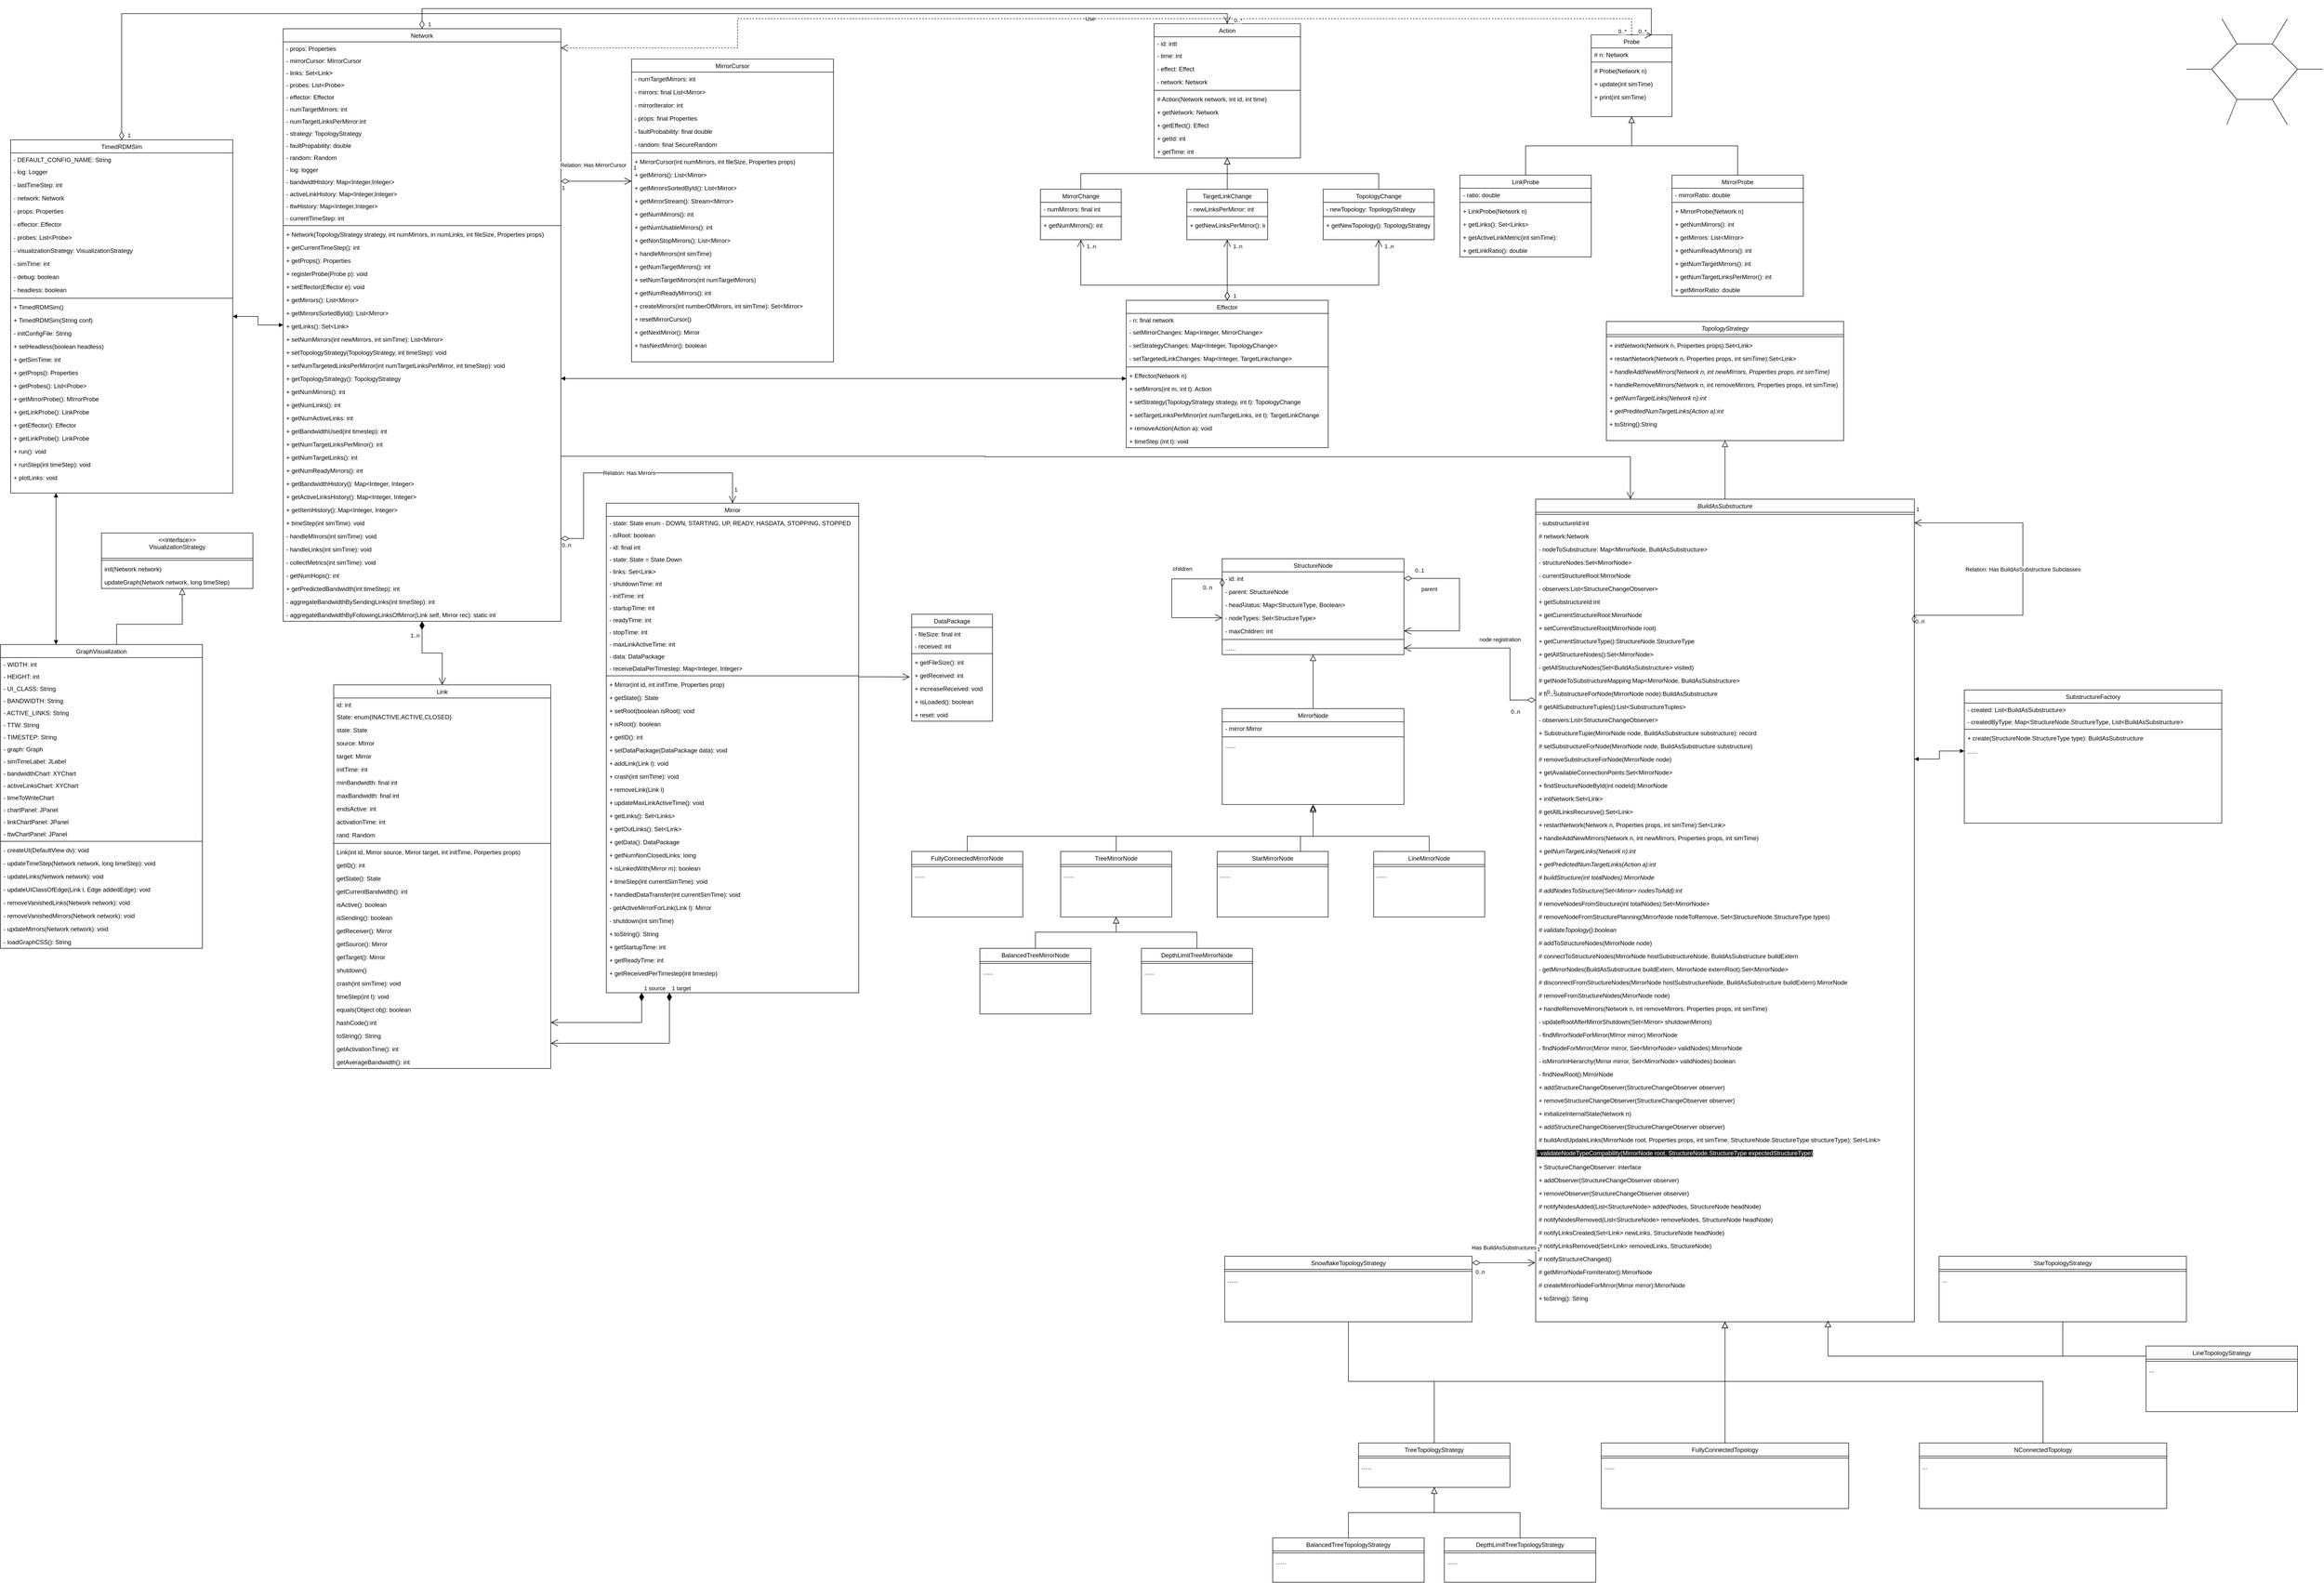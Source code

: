 <mxfile version="28.1.2">
  <diagram id="C5RBs43oDa-KdzZeNtuy" name="Page-1">
    <mxGraphModel dx="2455" dy="1602" grid="1" gridSize="10" guides="1" tooltips="1" connect="1" arrows="1" fold="1" page="1" pageScale="1" pageWidth="4681" pageHeight="3300" math="0" shadow="0">
      <root>
        <mxCell id="WIyWlLk6GJQsqaUBKTNV-0" />
        <mxCell id="WIyWlLk6GJQsqaUBKTNV-1" parent="WIyWlLk6GJQsqaUBKTNV-0" />
        <mxCell id="wAqYCMXBRPW7-wZPlT-8-9" value="Effector" style="swimlane;fontStyle=0;align=center;verticalAlign=top;childLayout=stackLayout;horizontal=1;startSize=26;horizontalStack=0;resizeParent=1;resizeLast=0;collapsible=1;marginBottom=0;rounded=0;shadow=0;strokeWidth=1;" parent="WIyWlLk6GJQsqaUBKTNV-1" vertex="1">
          <mxGeometry x="2270" y="598" width="400" height="292" as="geometry">
            <mxRectangle x="550" y="140" width="160" height="26" as="alternateBounds" />
          </mxGeometry>
        </mxCell>
        <mxCell id="wAqYCMXBRPW7-wZPlT-8-10" value="- n: final network" style="text;align=left;verticalAlign=top;spacingLeft=4;spacingRight=4;overflow=hidden;rotatable=0;points=[[0,0.5],[1,0.5]];portConstraint=eastwest;" parent="wAqYCMXBRPW7-wZPlT-8-9" vertex="1">
          <mxGeometry y="26" width="400" height="24" as="geometry" />
        </mxCell>
        <mxCell id="wAqYCMXBRPW7-wZPlT-8-11" value="- setMirrorChanges: Map&lt;Integer, MirrorChange&gt;" style="text;align=left;verticalAlign=top;spacingLeft=4;spacingRight=4;overflow=hidden;rotatable=0;points=[[0,0.5],[1,0.5]];portConstraint=eastwest;" parent="wAqYCMXBRPW7-wZPlT-8-9" vertex="1">
          <mxGeometry y="50" width="400" height="26" as="geometry" />
        </mxCell>
        <mxCell id="wAqYCMXBRPW7-wZPlT-8-12" value="- setStrategyChanges: Map&lt;Integer, TopologyChange&gt;" style="text;align=left;verticalAlign=top;spacingLeft=4;spacingRight=4;overflow=hidden;rotatable=0;points=[[0,0.5],[1,0.5]];portConstraint=eastwest;" parent="wAqYCMXBRPW7-wZPlT-8-9" vertex="1">
          <mxGeometry y="76" width="400" height="26" as="geometry" />
        </mxCell>
        <mxCell id="wAqYCMXBRPW7-wZPlT-8-13" value="- setTargetedLinkChanges: Map&lt;Integer, TargetLinkchange&gt;" style="text;align=left;verticalAlign=top;spacingLeft=4;spacingRight=4;overflow=hidden;rotatable=0;points=[[0,0.5],[1,0.5]];portConstraint=eastwest;" parent="wAqYCMXBRPW7-wZPlT-8-9" vertex="1">
          <mxGeometry y="102" width="400" height="26" as="geometry" />
        </mxCell>
        <mxCell id="wAqYCMXBRPW7-wZPlT-8-14" value="" style="line;html=1;strokeWidth=1;align=left;verticalAlign=middle;spacingTop=-1;spacingLeft=3;spacingRight=3;rotatable=0;labelPosition=right;points=[];portConstraint=eastwest;" parent="wAqYCMXBRPW7-wZPlT-8-9" vertex="1">
          <mxGeometry y="128" width="400" height="8" as="geometry" />
        </mxCell>
        <mxCell id="KlCNSNS4iSbZaFppA_uB-40" value="+ Effector(Network n)" style="text;align=left;verticalAlign=top;spacingLeft=4;spacingRight=4;overflow=hidden;rotatable=0;points=[[0,0.5],[1,0.5]];portConstraint=eastwest;" parent="wAqYCMXBRPW7-wZPlT-8-9" vertex="1">
          <mxGeometry y="136" width="400" height="26" as="geometry" />
        </mxCell>
        <mxCell id="wAqYCMXBRPW7-wZPlT-8-15" value="+ setMirrors(int m, int t): Action" style="text;align=left;verticalAlign=top;spacingLeft=4;spacingRight=4;overflow=hidden;rotatable=0;points=[[0,0.5],[1,0.5]];portConstraint=eastwest;" parent="wAqYCMXBRPW7-wZPlT-8-9" vertex="1">
          <mxGeometry y="162" width="400" height="26" as="geometry" />
        </mxCell>
        <mxCell id="wAqYCMXBRPW7-wZPlT-8-16" value="+ setStrategy(TopologyStrategy strategy, int t): TopologyChange" style="text;align=left;verticalAlign=top;spacingLeft=4;spacingRight=4;overflow=hidden;rotatable=0;points=[[0,0.5],[1,0.5]];portConstraint=eastwest;" parent="wAqYCMXBRPW7-wZPlT-8-9" vertex="1">
          <mxGeometry y="188" width="400" height="26" as="geometry" />
        </mxCell>
        <mxCell id="wAqYCMXBRPW7-wZPlT-8-17" value="+ setTargetLinksPerMirror(int numTargetLinks, int t): TargetLinkChange" style="text;align=left;verticalAlign=top;spacingLeft=4;spacingRight=4;overflow=hidden;rotatable=0;points=[[0,0.5],[1,0.5]];portConstraint=eastwest;" parent="wAqYCMXBRPW7-wZPlT-8-9" vertex="1">
          <mxGeometry y="214" width="400" height="26" as="geometry" />
        </mxCell>
        <mxCell id="wAqYCMXBRPW7-wZPlT-8-18" value="+ removeAction(Action a): void" style="text;align=left;verticalAlign=top;spacingLeft=4;spacingRight=4;overflow=hidden;rotatable=0;points=[[0,0.5],[1,0.5]];portConstraint=eastwest;" parent="wAqYCMXBRPW7-wZPlT-8-9" vertex="1">
          <mxGeometry y="240" width="400" height="26" as="geometry" />
        </mxCell>
        <mxCell id="wAqYCMXBRPW7-wZPlT-8-19" value="+ timeStep (int t): void" style="text;align=left;verticalAlign=top;spacingLeft=4;spacingRight=4;overflow=hidden;rotatable=0;points=[[0,0.5],[1,0.5]];portConstraint=eastwest;" parent="wAqYCMXBRPW7-wZPlT-8-9" vertex="1">
          <mxGeometry y="266" width="400" height="26" as="geometry" />
        </mxCell>
        <mxCell id="zUQx4XIWC2ZrrW2h0D2r-3" value="Action" style="swimlane;fontStyle=0;align=center;verticalAlign=top;childLayout=stackLayout;horizontal=1;startSize=26;horizontalStack=0;resizeParent=1;resizeLast=0;collapsible=1;marginBottom=0;rounded=0;shadow=0;strokeWidth=1;" parent="WIyWlLk6GJQsqaUBKTNV-1" vertex="1">
          <mxGeometry x="2325" y="50" width="290" height="266" as="geometry">
            <mxRectangle x="550" y="140" width="160" height="26" as="alternateBounds" />
          </mxGeometry>
        </mxCell>
        <mxCell id="zUQx4XIWC2ZrrW2h0D2r-4" value="- id: intt" style="text;align=left;verticalAlign=top;spacingLeft=4;spacingRight=4;overflow=hidden;rotatable=0;points=[[0,0.5],[1,0.5]];portConstraint=eastwest;" parent="zUQx4XIWC2ZrrW2h0D2r-3" vertex="1">
          <mxGeometry y="26" width="290" height="24" as="geometry" />
        </mxCell>
        <mxCell id="zUQx4XIWC2ZrrW2h0D2r-12" value="- time: int" style="text;align=left;verticalAlign=top;spacingLeft=4;spacingRight=4;overflow=hidden;rotatable=0;points=[[0,0.5],[1,0.5]];portConstraint=eastwest;" parent="zUQx4XIWC2ZrrW2h0D2r-3" vertex="1">
          <mxGeometry y="50" width="290" height="26" as="geometry" />
        </mxCell>
        <mxCell id="zUQx4XIWC2ZrrW2h0D2r-13" value="- effect: Effect" style="text;align=left;verticalAlign=top;spacingLeft=4;spacingRight=4;overflow=hidden;rotatable=0;points=[[0,0.5],[1,0.5]];portConstraint=eastwest;" parent="zUQx4XIWC2ZrrW2h0D2r-3" vertex="1">
          <mxGeometry y="76" width="290" height="26" as="geometry" />
        </mxCell>
        <mxCell id="zUQx4XIWC2ZrrW2h0D2r-14" value="- network: Network" style="text;align=left;verticalAlign=top;spacingLeft=4;spacingRight=4;overflow=hidden;rotatable=0;points=[[0,0.5],[1,0.5]];portConstraint=eastwest;" parent="zUQx4XIWC2ZrrW2h0D2r-3" vertex="1">
          <mxGeometry y="102" width="290" height="26" as="geometry" />
        </mxCell>
        <mxCell id="zUQx4XIWC2ZrrW2h0D2r-9" value="" style="line;html=1;strokeWidth=1;align=left;verticalAlign=middle;spacingTop=-1;spacingLeft=3;spacingRight=3;rotatable=0;labelPosition=right;points=[];portConstraint=eastwest;" parent="zUQx4XIWC2ZrrW2h0D2r-3" vertex="1">
          <mxGeometry y="128" width="290" height="8" as="geometry" />
        </mxCell>
        <mxCell id="KlCNSNS4iSbZaFppA_uB-38" value="# Action(Network network, int id, int time)" style="text;align=left;verticalAlign=top;spacingLeft=4;spacingRight=4;overflow=hidden;rotatable=0;points=[[0,0.5],[1,0.5]];portConstraint=eastwest;" parent="zUQx4XIWC2ZrrW2h0D2r-3" vertex="1">
          <mxGeometry y="136" width="290" height="26" as="geometry" />
        </mxCell>
        <mxCell id="zUQx4XIWC2ZrrW2h0D2r-10" value="+ getNetwork: Network" style="text;align=left;verticalAlign=top;spacingLeft=4;spacingRight=4;overflow=hidden;rotatable=0;points=[[0,0.5],[1,0.5]];portConstraint=eastwest;" parent="zUQx4XIWC2ZrrW2h0D2r-3" vertex="1">
          <mxGeometry y="162" width="290" height="26" as="geometry" />
        </mxCell>
        <mxCell id="zUQx4XIWC2ZrrW2h0D2r-11" value="+ getEffect(): Effect" style="text;align=left;verticalAlign=top;spacingLeft=4;spacingRight=4;overflow=hidden;rotatable=0;points=[[0,0.5],[1,0.5]];portConstraint=eastwest;" parent="zUQx4XIWC2ZrrW2h0D2r-3" vertex="1">
          <mxGeometry y="188" width="290" height="26" as="geometry" />
        </mxCell>
        <mxCell id="zUQx4XIWC2ZrrW2h0D2r-15" value="+ getId: int" style="text;align=left;verticalAlign=top;spacingLeft=4;spacingRight=4;overflow=hidden;rotatable=0;points=[[0,0.5],[1,0.5]];portConstraint=eastwest;" parent="zUQx4XIWC2ZrrW2h0D2r-3" vertex="1">
          <mxGeometry y="214" width="290" height="26" as="geometry" />
        </mxCell>
        <mxCell id="zUQx4XIWC2ZrrW2h0D2r-16" value="+ getTime: int" style="text;align=left;verticalAlign=top;spacingLeft=4;spacingRight=4;overflow=hidden;rotatable=0;points=[[0,0.5],[1,0.5]];portConstraint=eastwest;" parent="zUQx4XIWC2ZrrW2h0D2r-3" vertex="1">
          <mxGeometry y="240" width="290" height="26" as="geometry" />
        </mxCell>
        <mxCell id="zUQx4XIWC2ZrrW2h0D2r-17" value="MirrorChange" style="swimlane;fontStyle=0;align=center;verticalAlign=top;childLayout=stackLayout;horizontal=1;startSize=26;horizontalStack=0;resizeParent=1;resizeLast=0;collapsible=1;marginBottom=0;rounded=0;shadow=0;strokeWidth=1;" parent="WIyWlLk6GJQsqaUBKTNV-1" vertex="1">
          <mxGeometry x="2100" y="378" width="160" height="100" as="geometry">
            <mxRectangle x="550" y="140" width="160" height="26" as="alternateBounds" />
          </mxGeometry>
        </mxCell>
        <mxCell id="zUQx4XIWC2ZrrW2h0D2r-18" value="- numMirrors: final int" style="text;align=left;verticalAlign=top;spacingLeft=4;spacingRight=4;overflow=hidden;rotatable=0;points=[[0,0.5],[1,0.5]];portConstraint=eastwest;" parent="zUQx4XIWC2ZrrW2h0D2r-17" vertex="1">
          <mxGeometry y="26" width="160" height="24" as="geometry" />
        </mxCell>
        <mxCell id="zUQx4XIWC2ZrrW2h0D2r-22" value="" style="line;html=1;strokeWidth=1;align=left;verticalAlign=middle;spacingTop=-1;spacingLeft=3;spacingRight=3;rotatable=0;labelPosition=right;points=[];portConstraint=eastwest;" parent="zUQx4XIWC2ZrrW2h0D2r-17" vertex="1">
          <mxGeometry y="50" width="160" height="8" as="geometry" />
        </mxCell>
        <mxCell id="zUQx4XIWC2ZrrW2h0D2r-23" value="+ getNumMirrors(): int" style="text;align=left;verticalAlign=top;spacingLeft=4;spacingRight=4;overflow=hidden;rotatable=0;points=[[0,0.5],[1,0.5]];portConstraint=eastwest;" parent="zUQx4XIWC2ZrrW2h0D2r-17" vertex="1">
          <mxGeometry y="58" width="160" height="26" as="geometry" />
        </mxCell>
        <mxCell id="zUQx4XIWC2ZrrW2h0D2r-28" value="" style="endArrow=block;endSize=10;endFill=0;shadow=0;strokeWidth=1;rounded=0;curved=0;edgeStyle=elbowEdgeStyle;elbow=vertical;exitX=0.5;exitY=0;exitDx=0;exitDy=0;" parent="WIyWlLk6GJQsqaUBKTNV-1" source="zUQx4XIWC2ZrrW2h0D2r-17" target="zUQx4XIWC2ZrrW2h0D2r-3" edge="1">
          <mxGeometry width="160" relative="1" as="geometry">
            <mxPoint x="2260" y="370" as="sourcePoint" />
            <mxPoint x="2150" y="268" as="targetPoint" />
          </mxGeometry>
        </mxCell>
        <mxCell id="zUQx4XIWC2ZrrW2h0D2r-29" value="TargetLinkChange" style="swimlane;fontStyle=0;align=center;verticalAlign=top;childLayout=stackLayout;horizontal=1;startSize=26;horizontalStack=0;resizeParent=1;resizeLast=0;collapsible=1;marginBottom=0;rounded=0;shadow=0;strokeWidth=1;" parent="WIyWlLk6GJQsqaUBKTNV-1" vertex="1">
          <mxGeometry x="2390" y="378" width="160" height="100" as="geometry">
            <mxRectangle x="550" y="140" width="160" height="26" as="alternateBounds" />
          </mxGeometry>
        </mxCell>
        <mxCell id="zUQx4XIWC2ZrrW2h0D2r-30" value="- newLinksPerMirror: int" style="text;align=left;verticalAlign=top;spacingLeft=4;spacingRight=4;overflow=hidden;rotatable=0;points=[[0,0.5],[1,0.5]];portConstraint=eastwest;" parent="zUQx4XIWC2ZrrW2h0D2r-29" vertex="1">
          <mxGeometry y="26" width="160" height="24" as="geometry" />
        </mxCell>
        <mxCell id="zUQx4XIWC2ZrrW2h0D2r-31" value="" style="line;html=1;strokeWidth=1;align=left;verticalAlign=middle;spacingTop=-1;spacingLeft=3;spacingRight=3;rotatable=0;labelPosition=right;points=[];portConstraint=eastwest;" parent="zUQx4XIWC2ZrrW2h0D2r-29" vertex="1">
          <mxGeometry y="50" width="160" height="8" as="geometry" />
        </mxCell>
        <mxCell id="zUQx4XIWC2ZrrW2h0D2r-32" value="+ getNewLinksPerMirror(): int" style="text;align=left;verticalAlign=top;spacingLeft=4;spacingRight=4;overflow=hidden;rotatable=0;points=[[0,0.5],[1,0.5]];portConstraint=eastwest;" parent="zUQx4XIWC2ZrrW2h0D2r-29" vertex="1">
          <mxGeometry y="58" width="160" height="26" as="geometry" />
        </mxCell>
        <mxCell id="zUQx4XIWC2ZrrW2h0D2r-33" value="" style="endArrow=block;endSize=10;endFill=0;shadow=0;strokeWidth=1;rounded=0;curved=0;edgeStyle=elbowEdgeStyle;elbow=vertical;exitX=0.5;exitY=0;exitDx=0;exitDy=0;" parent="WIyWlLk6GJQsqaUBKTNV-1" source="zUQx4XIWC2ZrrW2h0D2r-29" target="zUQx4XIWC2ZrrW2h0D2r-3" edge="1">
          <mxGeometry width="160" relative="1" as="geometry">
            <mxPoint x="2190" y="388" as="sourcePoint" />
            <mxPoint x="2470" y="278" as="targetPoint" />
          </mxGeometry>
        </mxCell>
        <mxCell id="wAqYCMXBRPW7-wZPlT-8-0" value="TopologyChange" style="swimlane;fontStyle=0;align=center;verticalAlign=top;childLayout=stackLayout;horizontal=1;startSize=26;horizontalStack=0;resizeParent=1;resizeLast=0;collapsible=1;marginBottom=0;rounded=0;shadow=0;strokeWidth=1;" parent="WIyWlLk6GJQsqaUBKTNV-1" vertex="1">
          <mxGeometry x="2660" y="378" width="220" height="100" as="geometry">
            <mxRectangle x="550" y="140" width="160" height="26" as="alternateBounds" />
          </mxGeometry>
        </mxCell>
        <mxCell id="wAqYCMXBRPW7-wZPlT-8-1" value="- newTopology: TopologyStrategy" style="text;align=left;verticalAlign=top;spacingLeft=4;spacingRight=4;overflow=hidden;rotatable=0;points=[[0,0.5],[1,0.5]];portConstraint=eastwest;" parent="wAqYCMXBRPW7-wZPlT-8-0" vertex="1">
          <mxGeometry y="26" width="220" height="24" as="geometry" />
        </mxCell>
        <mxCell id="wAqYCMXBRPW7-wZPlT-8-2" value="" style="line;html=1;strokeWidth=1;align=left;verticalAlign=middle;spacingTop=-1;spacingLeft=3;spacingRight=3;rotatable=0;labelPosition=right;points=[];portConstraint=eastwest;" parent="wAqYCMXBRPW7-wZPlT-8-0" vertex="1">
          <mxGeometry y="50" width="220" height="8" as="geometry" />
        </mxCell>
        <mxCell id="wAqYCMXBRPW7-wZPlT-8-3" value="+ getNewTopology(): TopologyStrategy" style="text;align=left;verticalAlign=top;spacingLeft=4;spacingRight=4;overflow=hidden;rotatable=0;points=[[0,0.5],[1,0.5]];portConstraint=eastwest;" parent="wAqYCMXBRPW7-wZPlT-8-0" vertex="1">
          <mxGeometry y="58" width="220" height="26" as="geometry" />
        </mxCell>
        <mxCell id="wAqYCMXBRPW7-wZPlT-8-4" value="" style="endArrow=block;endSize=10;endFill=0;shadow=0;strokeWidth=1;rounded=0;curved=0;edgeStyle=elbowEdgeStyle;elbow=vertical;exitX=0.5;exitY=0;exitDx=0;exitDy=0;" parent="WIyWlLk6GJQsqaUBKTNV-1" source="wAqYCMXBRPW7-wZPlT-8-0" target="zUQx4XIWC2ZrrW2h0D2r-3" edge="1">
          <mxGeometry width="160" relative="1" as="geometry">
            <mxPoint x="2880" y="370" as="sourcePoint" />
            <mxPoint x="2470" y="308" as="targetPoint" />
            <Array as="points" />
          </mxGeometry>
        </mxCell>
        <mxCell id="wAqYCMXBRPW7-wZPlT-8-20" value="Network" style="swimlane;fontStyle=0;align=center;verticalAlign=top;childLayout=stackLayout;horizontal=1;startSize=26;horizontalStack=0;resizeParent=1;resizeLast=0;collapsible=1;marginBottom=0;rounded=0;shadow=0;strokeWidth=1;" parent="WIyWlLk6GJQsqaUBKTNV-1" vertex="1">
          <mxGeometry x="600" y="60" width="550" height="1174" as="geometry">
            <mxRectangle x="550" y="140" width="160" height="26" as="alternateBounds" />
          </mxGeometry>
        </mxCell>
        <mxCell id="wAqYCMXBRPW7-wZPlT-8-21" value="- props: Properties" style="text;align=left;verticalAlign=top;spacingLeft=4;spacingRight=4;overflow=hidden;rotatable=0;points=[[0,0.5],[1,0.5]];portConstraint=eastwest;" parent="wAqYCMXBRPW7-wZPlT-8-20" vertex="1">
          <mxGeometry y="26" width="550" height="24" as="geometry" />
        </mxCell>
        <mxCell id="wAqYCMXBRPW7-wZPlT-8-24" value="- mirrorCursor: MirrorCursor" style="text;align=left;verticalAlign=top;spacingLeft=4;spacingRight=4;overflow=hidden;rotatable=0;points=[[0,0.5],[1,0.5]];portConstraint=eastwest;" parent="wAqYCMXBRPW7-wZPlT-8-20" vertex="1">
          <mxGeometry y="50" width="550" height="24" as="geometry" />
        </mxCell>
        <mxCell id="wAqYCMXBRPW7-wZPlT-8-25" value="- links: Set&lt;Link&gt;" style="text;align=left;verticalAlign=top;spacingLeft=4;spacingRight=4;overflow=hidden;rotatable=0;points=[[0,0.5],[1,0.5]];portConstraint=eastwest;" parent="wAqYCMXBRPW7-wZPlT-8-20" vertex="1">
          <mxGeometry y="74" width="550" height="24" as="geometry" />
        </mxCell>
        <mxCell id="wAqYCMXBRPW7-wZPlT-8-26" value="- probes: List&lt;Probe&gt;" style="text;align=left;verticalAlign=top;spacingLeft=4;spacingRight=4;overflow=hidden;rotatable=0;points=[[0,0.5],[1,0.5]];portConstraint=eastwest;" parent="wAqYCMXBRPW7-wZPlT-8-20" vertex="1">
          <mxGeometry y="98" width="550" height="24" as="geometry" />
        </mxCell>
        <mxCell id="wAqYCMXBRPW7-wZPlT-8-27" value="- effector: Effector" style="text;align=left;verticalAlign=top;spacingLeft=4;spacingRight=4;overflow=hidden;rotatable=0;points=[[0,0.5],[1,0.5]];portConstraint=eastwest;" parent="wAqYCMXBRPW7-wZPlT-8-20" vertex="1">
          <mxGeometry y="122" width="550" height="24" as="geometry" />
        </mxCell>
        <mxCell id="wAqYCMXBRPW7-wZPlT-8-29" value="- numTargetMirrors: int" style="text;align=left;verticalAlign=top;spacingLeft=4;spacingRight=4;overflow=hidden;rotatable=0;points=[[0,0.5],[1,0.5]];portConstraint=eastwest;" parent="wAqYCMXBRPW7-wZPlT-8-20" vertex="1">
          <mxGeometry y="146" width="550" height="24" as="geometry" />
        </mxCell>
        <mxCell id="wAqYCMXBRPW7-wZPlT-8-30" value="- numTargetLinksPerMirror:int" style="text;align=left;verticalAlign=top;spacingLeft=4;spacingRight=4;overflow=hidden;rotatable=0;points=[[0,0.5],[1,0.5]];portConstraint=eastwest;" parent="wAqYCMXBRPW7-wZPlT-8-20" vertex="1">
          <mxGeometry y="170" width="550" height="24" as="geometry" />
        </mxCell>
        <mxCell id="wAqYCMXBRPW7-wZPlT-8-32" value="- strategy: TopologyStrategy" style="text;align=left;verticalAlign=top;spacingLeft=4;spacingRight=4;overflow=hidden;rotatable=0;points=[[0,0.5],[1,0.5]];portConstraint=eastwest;" parent="wAqYCMXBRPW7-wZPlT-8-20" vertex="1">
          <mxGeometry y="194" width="550" height="24" as="geometry" />
        </mxCell>
        <mxCell id="wAqYCMXBRPW7-wZPlT-8-33" value="- faultPropability: double" style="text;align=left;verticalAlign=top;spacingLeft=4;spacingRight=4;overflow=hidden;rotatable=0;points=[[0,0.5],[1,0.5]];portConstraint=eastwest;" parent="wAqYCMXBRPW7-wZPlT-8-20" vertex="1">
          <mxGeometry y="218" width="550" height="24" as="geometry" />
        </mxCell>
        <mxCell id="wAqYCMXBRPW7-wZPlT-8-34" value="- random: Random" style="text;align=left;verticalAlign=top;spacingLeft=4;spacingRight=4;overflow=hidden;rotatable=0;points=[[0,0.5],[1,0.5]];portConstraint=eastwest;" parent="wAqYCMXBRPW7-wZPlT-8-20" vertex="1">
          <mxGeometry y="242" width="550" height="24" as="geometry" />
        </mxCell>
        <mxCell id="wAqYCMXBRPW7-wZPlT-8-35" value="- log: logger" style="text;align=left;verticalAlign=top;spacingLeft=4;spacingRight=4;overflow=hidden;rotatable=0;points=[[0,0.5],[1,0.5]];portConstraint=eastwest;" parent="wAqYCMXBRPW7-wZPlT-8-20" vertex="1">
          <mxGeometry y="266" width="550" height="24" as="geometry" />
        </mxCell>
        <mxCell id="wAqYCMXBRPW7-wZPlT-8-36" value="- bandwidtHistory: Map&lt;Integer,Integer&gt;" style="text;align=left;verticalAlign=top;spacingLeft=4;spacingRight=4;overflow=hidden;rotatable=0;points=[[0,0.5],[1,0.5]];portConstraint=eastwest;" parent="wAqYCMXBRPW7-wZPlT-8-20" vertex="1">
          <mxGeometry y="290" width="550" height="24" as="geometry" />
        </mxCell>
        <mxCell id="wAqYCMXBRPW7-wZPlT-8-37" value="- activeLinkHistory: Map&lt;Integer,Integer&gt;" style="text;align=left;verticalAlign=top;spacingLeft=4;spacingRight=4;overflow=hidden;rotatable=0;points=[[0,0.5],[1,0.5]];portConstraint=eastwest;" parent="wAqYCMXBRPW7-wZPlT-8-20" vertex="1">
          <mxGeometry y="314" width="550" height="24" as="geometry" />
        </mxCell>
        <mxCell id="wAqYCMXBRPW7-wZPlT-8-38" value="- ttwHistory: Map&lt;Integer,Integer&gt;" style="text;align=left;verticalAlign=top;spacingLeft=4;spacingRight=4;overflow=hidden;rotatable=0;points=[[0,0.5],[1,0.5]];portConstraint=eastwest;" parent="wAqYCMXBRPW7-wZPlT-8-20" vertex="1">
          <mxGeometry y="338" width="550" height="24" as="geometry" />
        </mxCell>
        <mxCell id="wAqYCMXBRPW7-wZPlT-8-39" value="- currentTimeStep: int" style="text;align=left;verticalAlign=top;spacingLeft=4;spacingRight=4;overflow=hidden;rotatable=0;points=[[0,0.5],[1,0.5]];portConstraint=eastwest;" parent="wAqYCMXBRPW7-wZPlT-8-20" vertex="1">
          <mxGeometry y="362" width="550" height="24" as="geometry" />
        </mxCell>
        <mxCell id="wAqYCMXBRPW7-wZPlT-8-22" value="" style="line;html=1;strokeWidth=1;align=left;verticalAlign=middle;spacingTop=-1;spacingLeft=3;spacingRight=3;rotatable=0;labelPosition=right;points=[];portConstraint=eastwest;" parent="wAqYCMXBRPW7-wZPlT-8-20" vertex="1">
          <mxGeometry y="386" width="550" height="8" as="geometry" />
        </mxCell>
        <mxCell id="KlCNSNS4iSbZaFppA_uB-49" value="+ Network(TopologyStrategy strategy, int numMirrors, in numLinks, int fileSize, Properties props)" style="text;align=left;verticalAlign=top;spacingLeft=4;spacingRight=4;overflow=hidden;rotatable=0;points=[[0,0.5],[1,0.5]];portConstraint=eastwest;" parent="wAqYCMXBRPW7-wZPlT-8-20" vertex="1">
          <mxGeometry y="394" width="550" height="26" as="geometry" />
        </mxCell>
        <mxCell id="wAqYCMXBRPW7-wZPlT-8-23" value="+ getCurrentTimeStep(): int" style="text;align=left;verticalAlign=top;spacingLeft=4;spacingRight=4;overflow=hidden;rotatable=0;points=[[0,0.5],[1,0.5]];portConstraint=eastwest;" parent="wAqYCMXBRPW7-wZPlT-8-20" vertex="1">
          <mxGeometry y="420" width="550" height="26" as="geometry" />
        </mxCell>
        <mxCell id="wAqYCMXBRPW7-wZPlT-8-40" value="+ getProps(): Properties" style="text;align=left;verticalAlign=top;spacingLeft=4;spacingRight=4;overflow=hidden;rotatable=0;points=[[0,0.5],[1,0.5]];portConstraint=eastwest;" parent="wAqYCMXBRPW7-wZPlT-8-20" vertex="1">
          <mxGeometry y="446" width="550" height="26" as="geometry" />
        </mxCell>
        <mxCell id="wAqYCMXBRPW7-wZPlT-8-41" value="+ registerProbe(Probe p): void" style="text;align=left;verticalAlign=top;spacingLeft=4;spacingRight=4;overflow=hidden;rotatable=0;points=[[0,0.5],[1,0.5]];portConstraint=eastwest;" parent="wAqYCMXBRPW7-wZPlT-8-20" vertex="1">
          <mxGeometry y="472" width="550" height="26" as="geometry" />
        </mxCell>
        <mxCell id="wAqYCMXBRPW7-wZPlT-8-42" value="+ setEffector(Effector e): void" style="text;align=left;verticalAlign=top;spacingLeft=4;spacingRight=4;overflow=hidden;rotatable=0;points=[[0,0.5],[1,0.5]];portConstraint=eastwest;" parent="wAqYCMXBRPW7-wZPlT-8-20" vertex="1">
          <mxGeometry y="498" width="550" height="26" as="geometry" />
        </mxCell>
        <mxCell id="wAqYCMXBRPW7-wZPlT-8-43" value="+ getMirrors(): List&lt;Mirror&gt;" style="text;align=left;verticalAlign=top;spacingLeft=4;spacingRight=4;overflow=hidden;rotatable=0;points=[[0,0.5],[1,0.5]];portConstraint=eastwest;" parent="wAqYCMXBRPW7-wZPlT-8-20" vertex="1">
          <mxGeometry y="524" width="550" height="26" as="geometry" />
        </mxCell>
        <mxCell id="wAqYCMXBRPW7-wZPlT-8-44" value="+ getMirrorsSortedById(): List&lt;Mirror&gt;" style="text;align=left;verticalAlign=top;spacingLeft=4;spacingRight=4;overflow=hidden;rotatable=0;points=[[0,0.5],[1,0.5]];portConstraint=eastwest;" parent="wAqYCMXBRPW7-wZPlT-8-20" vertex="1">
          <mxGeometry y="550" width="550" height="26" as="geometry" />
        </mxCell>
        <mxCell id="wAqYCMXBRPW7-wZPlT-8-45" value="+ getLinks(): Set&lt;Link&gt;" style="text;align=left;verticalAlign=top;spacingLeft=4;spacingRight=4;overflow=hidden;rotatable=0;points=[[0,0.5],[1,0.5]];portConstraint=eastwest;" parent="wAqYCMXBRPW7-wZPlT-8-20" vertex="1">
          <mxGeometry y="576" width="550" height="26" as="geometry" />
        </mxCell>
        <mxCell id="wAqYCMXBRPW7-wZPlT-8-46" value="+ setNumMirrors(int newMirrors, int simTime): List&lt;Mirror&gt;" style="text;align=left;verticalAlign=top;spacingLeft=4;spacingRight=4;overflow=hidden;rotatable=0;points=[[0,0.5],[1,0.5]];portConstraint=eastwest;" parent="wAqYCMXBRPW7-wZPlT-8-20" vertex="1">
          <mxGeometry y="602" width="550" height="26" as="geometry" />
        </mxCell>
        <mxCell id="wAqYCMXBRPW7-wZPlT-8-47" value="+ setTopologyStrategy(TopologyStrategy, int timeStep): void" style="text;align=left;verticalAlign=top;spacingLeft=4;spacingRight=4;overflow=hidden;rotatable=0;points=[[0,0.5],[1,0.5]];portConstraint=eastwest;" parent="wAqYCMXBRPW7-wZPlT-8-20" vertex="1">
          <mxGeometry y="628" width="550" height="26" as="geometry" />
        </mxCell>
        <mxCell id="wAqYCMXBRPW7-wZPlT-8-48" value="+ setNumTargetedLinksPerMirror(int numTargetLinksPerMirror, int timeStep): void" style="text;align=left;verticalAlign=top;spacingLeft=4;spacingRight=4;overflow=hidden;rotatable=0;points=[[0,0.5],[1,0.5]];portConstraint=eastwest;" parent="wAqYCMXBRPW7-wZPlT-8-20" vertex="1">
          <mxGeometry y="654" width="550" height="26" as="geometry" />
        </mxCell>
        <mxCell id="wAqYCMXBRPW7-wZPlT-8-49" value="+ getTopologyStrategy(): TopologyStrategy" style="text;align=left;verticalAlign=top;spacingLeft=4;spacingRight=4;overflow=hidden;rotatable=0;points=[[0,0.5],[1,0.5]];portConstraint=eastwest;" parent="wAqYCMXBRPW7-wZPlT-8-20" vertex="1">
          <mxGeometry y="680" width="550" height="26" as="geometry" />
        </mxCell>
        <mxCell id="wAqYCMXBRPW7-wZPlT-8-50" value="+ getNumMirrors(): int" style="text;align=left;verticalAlign=top;spacingLeft=4;spacingRight=4;overflow=hidden;rotatable=0;points=[[0,0.5],[1,0.5]];portConstraint=eastwest;" parent="wAqYCMXBRPW7-wZPlT-8-20" vertex="1">
          <mxGeometry y="706" width="550" height="26" as="geometry" />
        </mxCell>
        <mxCell id="wAqYCMXBRPW7-wZPlT-8-51" value="+ getNumLinks(): int" style="text;align=left;verticalAlign=top;spacingLeft=4;spacingRight=4;overflow=hidden;rotatable=0;points=[[0,0.5],[1,0.5]];portConstraint=eastwest;" parent="wAqYCMXBRPW7-wZPlT-8-20" vertex="1">
          <mxGeometry y="732" width="550" height="26" as="geometry" />
        </mxCell>
        <mxCell id="wAqYCMXBRPW7-wZPlT-8-52" value="+ getNumActiveLinks: int" style="text;align=left;verticalAlign=top;spacingLeft=4;spacingRight=4;overflow=hidden;rotatable=0;points=[[0,0.5],[1,0.5]];portConstraint=eastwest;" parent="wAqYCMXBRPW7-wZPlT-8-20" vertex="1">
          <mxGeometry y="758" width="550" height="26" as="geometry" />
        </mxCell>
        <mxCell id="wAqYCMXBRPW7-wZPlT-8-53" value="+ getBandwidthUsed(int timestep): int" style="text;align=left;verticalAlign=top;spacingLeft=4;spacingRight=4;overflow=hidden;rotatable=0;points=[[0,0.5],[1,0.5]];portConstraint=eastwest;" parent="wAqYCMXBRPW7-wZPlT-8-20" vertex="1">
          <mxGeometry y="784" width="550" height="26" as="geometry" />
        </mxCell>
        <mxCell id="wAqYCMXBRPW7-wZPlT-8-54" value="+ getNumTargetLinksPerMirror(): int" style="text;align=left;verticalAlign=top;spacingLeft=4;spacingRight=4;overflow=hidden;rotatable=0;points=[[0,0.5],[1,0.5]];portConstraint=eastwest;" parent="wAqYCMXBRPW7-wZPlT-8-20" vertex="1">
          <mxGeometry y="810" width="550" height="26" as="geometry" />
        </mxCell>
        <mxCell id="wAqYCMXBRPW7-wZPlT-8-55" value="+ getNumTargetLinks(): int" style="text;align=left;verticalAlign=top;spacingLeft=4;spacingRight=4;overflow=hidden;rotatable=0;points=[[0,0.5],[1,0.5]];portConstraint=eastwest;" parent="wAqYCMXBRPW7-wZPlT-8-20" vertex="1">
          <mxGeometry y="836" width="550" height="26" as="geometry" />
        </mxCell>
        <mxCell id="wAqYCMXBRPW7-wZPlT-8-56" value="+ getNumReadyMirrors(): int" style="text;align=left;verticalAlign=top;spacingLeft=4;spacingRight=4;overflow=hidden;rotatable=0;points=[[0,0.5],[1,0.5]];portConstraint=eastwest;" parent="wAqYCMXBRPW7-wZPlT-8-20" vertex="1">
          <mxGeometry y="862" width="550" height="26" as="geometry" />
        </mxCell>
        <mxCell id="wAqYCMXBRPW7-wZPlT-8-57" value="+ getBandwidthHistory(): Map&lt;Integer, Integer&gt;" style="text;align=left;verticalAlign=top;spacingLeft=4;spacingRight=4;overflow=hidden;rotatable=0;points=[[0,0.5],[1,0.5]];portConstraint=eastwest;" parent="wAqYCMXBRPW7-wZPlT-8-20" vertex="1">
          <mxGeometry y="888" width="550" height="26" as="geometry" />
        </mxCell>
        <mxCell id="wAqYCMXBRPW7-wZPlT-8-58" value="+ getActiveLinksHistory(): Map&lt;Integer, Integer&gt;" style="text;align=left;verticalAlign=top;spacingLeft=4;spacingRight=4;overflow=hidden;rotatable=0;points=[[0,0.5],[1,0.5]];portConstraint=eastwest;" parent="wAqYCMXBRPW7-wZPlT-8-20" vertex="1">
          <mxGeometry y="914" width="550" height="26" as="geometry" />
        </mxCell>
        <mxCell id="wAqYCMXBRPW7-wZPlT-8-59" value="+ getItemHistory(): Map&lt;Integer, Integer&gt;" style="text;align=left;verticalAlign=top;spacingLeft=4;spacingRight=4;overflow=hidden;rotatable=0;points=[[0,0.5],[1,0.5]];portConstraint=eastwest;" parent="wAqYCMXBRPW7-wZPlT-8-20" vertex="1">
          <mxGeometry y="940" width="550" height="26" as="geometry" />
        </mxCell>
        <mxCell id="wAqYCMXBRPW7-wZPlT-8-60" value="+ timeStep(int simTime): void" style="text;align=left;verticalAlign=top;spacingLeft=4;spacingRight=4;overflow=hidden;rotatable=0;points=[[0,0.5],[1,0.5]];portConstraint=eastwest;" parent="wAqYCMXBRPW7-wZPlT-8-20" vertex="1">
          <mxGeometry y="966" width="550" height="26" as="geometry" />
        </mxCell>
        <mxCell id="wAqYCMXBRPW7-wZPlT-8-61" value="- handleMIrrors(int simTime): void" style="text;align=left;verticalAlign=top;spacingLeft=4;spacingRight=4;overflow=hidden;rotatable=0;points=[[0,0.5],[1,0.5]];portConstraint=eastwest;" parent="wAqYCMXBRPW7-wZPlT-8-20" vertex="1">
          <mxGeometry y="992" width="550" height="26" as="geometry" />
        </mxCell>
        <mxCell id="wAqYCMXBRPW7-wZPlT-8-62" value="- handleLinks(int simTime): void" style="text;align=left;verticalAlign=top;spacingLeft=4;spacingRight=4;overflow=hidden;rotatable=0;points=[[0,0.5],[1,0.5]];portConstraint=eastwest;" parent="wAqYCMXBRPW7-wZPlT-8-20" vertex="1">
          <mxGeometry y="1018" width="550" height="26" as="geometry" />
        </mxCell>
        <mxCell id="wAqYCMXBRPW7-wZPlT-8-63" value="- collectMetrics(int simTime): void" style="text;align=left;verticalAlign=top;spacingLeft=4;spacingRight=4;overflow=hidden;rotatable=0;points=[[0,0.5],[1,0.5]];portConstraint=eastwest;" parent="wAqYCMXBRPW7-wZPlT-8-20" vertex="1">
          <mxGeometry y="1044" width="550" height="26" as="geometry" />
        </mxCell>
        <mxCell id="wAqYCMXBRPW7-wZPlT-8-64" value="- getNumHops(): int" style="text;align=left;verticalAlign=top;spacingLeft=4;spacingRight=4;overflow=hidden;rotatable=0;points=[[0,0.5],[1,0.5]];portConstraint=eastwest;" parent="wAqYCMXBRPW7-wZPlT-8-20" vertex="1">
          <mxGeometry y="1070" width="550" height="26" as="geometry" />
        </mxCell>
        <mxCell id="wAqYCMXBRPW7-wZPlT-8-65" value="+ getPredictedBandwidth(int timeStep): int" style="text;align=left;verticalAlign=top;spacingLeft=4;spacingRight=4;overflow=hidden;rotatable=0;points=[[0,0.5],[1,0.5]];portConstraint=eastwest;" parent="wAqYCMXBRPW7-wZPlT-8-20" vertex="1">
          <mxGeometry y="1096" width="550" height="26" as="geometry" />
        </mxCell>
        <mxCell id="wAqYCMXBRPW7-wZPlT-8-66" value="- aggregateBandwidthBySendingLinks(int timeStep): int" style="text;align=left;verticalAlign=top;spacingLeft=4;spacingRight=4;overflow=hidden;rotatable=0;points=[[0,0.5],[1,0.5]];portConstraint=eastwest;" parent="wAqYCMXBRPW7-wZPlT-8-20" vertex="1">
          <mxGeometry y="1122" width="550" height="26" as="geometry" />
        </mxCell>
        <mxCell id="wAqYCMXBRPW7-wZPlT-8-67" value="- aggregateBandwidthByFollowingLinksOfMirror(Link self, Mirror rec): static int" style="text;align=left;verticalAlign=top;spacingLeft=4;spacingRight=4;overflow=hidden;rotatable=0;points=[[0,0.5],[1,0.5]];portConstraint=eastwest;" parent="wAqYCMXBRPW7-wZPlT-8-20" vertex="1">
          <mxGeometry y="1148" width="550" height="26" as="geometry" />
        </mxCell>
        <mxCell id="qVEYqV4Prqy9dt7-MU2w-0" value="DataPackage" style="swimlane;fontStyle=0;align=center;verticalAlign=top;childLayout=stackLayout;horizontal=1;startSize=26;horizontalStack=0;resizeParent=1;resizeLast=0;collapsible=1;marginBottom=0;rounded=0;shadow=0;strokeWidth=1;" parent="WIyWlLk6GJQsqaUBKTNV-1" vertex="1">
          <mxGeometry x="1845" y="1220" width="160" height="212" as="geometry">
            <mxRectangle x="550" y="140" width="160" height="26" as="alternateBounds" />
          </mxGeometry>
        </mxCell>
        <mxCell id="qVEYqV4Prqy9dt7-MU2w-1" value="- fileSize: final int" style="text;align=left;verticalAlign=top;spacingLeft=4;spacingRight=4;overflow=hidden;rotatable=0;points=[[0,0.5],[1,0.5]];portConstraint=eastwest;" parent="qVEYqV4Prqy9dt7-MU2w-0" vertex="1">
          <mxGeometry y="26" width="160" height="24" as="geometry" />
        </mxCell>
        <mxCell id="qVEYqV4Prqy9dt7-MU2w-4" value="- received: int" style="text;align=left;verticalAlign=top;spacingLeft=4;spacingRight=4;overflow=hidden;rotatable=0;points=[[0,0.5],[1,0.5]];portConstraint=eastwest;" parent="qVEYqV4Prqy9dt7-MU2w-0" vertex="1">
          <mxGeometry y="50" width="160" height="24" as="geometry" />
        </mxCell>
        <mxCell id="qVEYqV4Prqy9dt7-MU2w-2" value="" style="line;html=1;strokeWidth=1;align=left;verticalAlign=middle;spacingTop=-1;spacingLeft=3;spacingRight=3;rotatable=0;labelPosition=right;points=[];portConstraint=eastwest;" parent="qVEYqV4Prqy9dt7-MU2w-0" vertex="1">
          <mxGeometry y="74" width="160" height="8" as="geometry" />
        </mxCell>
        <mxCell id="qVEYqV4Prqy9dt7-MU2w-3" value="+ getFileSize(): int" style="text;align=left;verticalAlign=top;spacingLeft=4;spacingRight=4;overflow=hidden;rotatable=0;points=[[0,0.5],[1,0.5]];portConstraint=eastwest;" parent="qVEYqV4Prqy9dt7-MU2w-0" vertex="1">
          <mxGeometry y="82" width="160" height="26" as="geometry" />
        </mxCell>
        <mxCell id="qVEYqV4Prqy9dt7-MU2w-5" value="+ getReceived: int" style="text;align=left;verticalAlign=top;spacingLeft=4;spacingRight=4;overflow=hidden;rotatable=0;points=[[0,0.5],[1,0.5]];portConstraint=eastwest;" parent="qVEYqV4Prqy9dt7-MU2w-0" vertex="1">
          <mxGeometry y="108" width="160" height="26" as="geometry" />
        </mxCell>
        <mxCell id="qVEYqV4Prqy9dt7-MU2w-6" value="+ increaseReceived: void" style="text;align=left;verticalAlign=top;spacingLeft=4;spacingRight=4;overflow=hidden;rotatable=0;points=[[0,0.5],[1,0.5]];portConstraint=eastwest;" parent="qVEYqV4Prqy9dt7-MU2w-0" vertex="1">
          <mxGeometry y="134" width="160" height="26" as="geometry" />
        </mxCell>
        <mxCell id="qVEYqV4Prqy9dt7-MU2w-7" value="+ isLoaded(): boolean" style="text;align=left;verticalAlign=top;spacingLeft=4;spacingRight=4;overflow=hidden;rotatable=0;points=[[0,0.5],[1,0.5]];portConstraint=eastwest;" parent="qVEYqV4Prqy9dt7-MU2w-0" vertex="1">
          <mxGeometry y="160" width="160" height="26" as="geometry" />
        </mxCell>
        <mxCell id="qVEYqV4Prqy9dt7-MU2w-8" value="+ reset: void" style="text;align=left;verticalAlign=top;spacingLeft=4;spacingRight=4;overflow=hidden;rotatable=0;points=[[0,0.5],[1,0.5]];portConstraint=eastwest;" parent="qVEYqV4Prqy9dt7-MU2w-0" vertex="1">
          <mxGeometry y="186" width="160" height="26" as="geometry" />
        </mxCell>
        <mxCell id="qVEYqV4Prqy9dt7-MU2w-9" value="Mirror" style="swimlane;fontStyle=0;align=center;verticalAlign=top;childLayout=stackLayout;horizontal=1;startSize=26;horizontalStack=0;resizeParent=1;resizeLast=0;collapsible=1;marginBottom=0;rounded=0;shadow=0;strokeWidth=1;" parent="WIyWlLk6GJQsqaUBKTNV-1" vertex="1">
          <mxGeometry x="1240" y="1000" width="500" height="970" as="geometry">
            <mxRectangle x="550" y="140" width="160" height="26" as="alternateBounds" />
          </mxGeometry>
        </mxCell>
        <mxCell id="qVEYqV4Prqy9dt7-MU2w-10" value="- state: State enum - DOWN, STARTING, UP, READY, HASDATA, STOPPING, STOPPED" style="text;align=left;verticalAlign=top;spacingLeft=4;spacingRight=4;overflow=hidden;rotatable=0;points=[[0,0.5],[1,0.5]];portConstraint=eastwest;" parent="qVEYqV4Prqy9dt7-MU2w-9" vertex="1">
          <mxGeometry y="26" width="500" height="24" as="geometry" />
        </mxCell>
        <mxCell id="qVEYqV4Prqy9dt7-MU2w-13" value="- isRoot: boolean" style="text;align=left;verticalAlign=top;spacingLeft=4;spacingRight=4;overflow=hidden;rotatable=0;points=[[0,0.5],[1,0.5]];portConstraint=eastwest;" parent="qVEYqV4Prqy9dt7-MU2w-9" vertex="1">
          <mxGeometry y="50" width="500" height="24" as="geometry" />
        </mxCell>
        <mxCell id="qVEYqV4Prqy9dt7-MU2w-14" value="- id: final int" style="text;align=left;verticalAlign=top;spacingLeft=4;spacingRight=4;overflow=hidden;rotatable=0;points=[[0,0.5],[1,0.5]];portConstraint=eastwest;" parent="qVEYqV4Prqy9dt7-MU2w-9" vertex="1">
          <mxGeometry y="74" width="500" height="24" as="geometry" />
        </mxCell>
        <mxCell id="KlCNSNS4iSbZaFppA_uB-31" value="- state: State = State.Down" style="text;align=left;verticalAlign=top;spacingLeft=4;spacingRight=4;overflow=hidden;rotatable=0;points=[[0,0.5],[1,0.5]];portConstraint=eastwest;" parent="qVEYqV4Prqy9dt7-MU2w-9" vertex="1">
          <mxGeometry y="98" width="500" height="24" as="geometry" />
        </mxCell>
        <mxCell id="qVEYqV4Prqy9dt7-MU2w-15" value="- links: Set&lt;Link&gt;" style="text;align=left;verticalAlign=top;spacingLeft=4;spacingRight=4;overflow=hidden;rotatable=0;points=[[0,0.5],[1,0.5]];portConstraint=eastwest;" parent="qVEYqV4Prqy9dt7-MU2w-9" vertex="1">
          <mxGeometry y="122" width="500" height="24" as="geometry" />
        </mxCell>
        <mxCell id="qVEYqV4Prqy9dt7-MU2w-16" value="- shutdownTime: int" style="text;align=left;verticalAlign=top;spacingLeft=4;spacingRight=4;overflow=hidden;rotatable=0;points=[[0,0.5],[1,0.5]];portConstraint=eastwest;" parent="qVEYqV4Prqy9dt7-MU2w-9" vertex="1">
          <mxGeometry y="146" width="500" height="24" as="geometry" />
        </mxCell>
        <mxCell id="qVEYqV4Prqy9dt7-MU2w-17" value="- initTime: int" style="text;align=left;verticalAlign=top;spacingLeft=4;spacingRight=4;overflow=hidden;rotatable=0;points=[[0,0.5],[1,0.5]];portConstraint=eastwest;" parent="qVEYqV4Prqy9dt7-MU2w-9" vertex="1">
          <mxGeometry y="170" width="500" height="24" as="geometry" />
        </mxCell>
        <mxCell id="qVEYqV4Prqy9dt7-MU2w-18" value="- startupTime: int" style="text;align=left;verticalAlign=top;spacingLeft=4;spacingRight=4;overflow=hidden;rotatable=0;points=[[0,0.5],[1,0.5]];portConstraint=eastwest;" parent="qVEYqV4Prqy9dt7-MU2w-9" vertex="1">
          <mxGeometry y="194" width="500" height="24" as="geometry" />
        </mxCell>
        <mxCell id="qVEYqV4Prqy9dt7-MU2w-19" value="- readyTime: int" style="text;align=left;verticalAlign=top;spacingLeft=4;spacingRight=4;overflow=hidden;rotatable=0;points=[[0,0.5],[1,0.5]];portConstraint=eastwest;" parent="qVEYqV4Prqy9dt7-MU2w-9" vertex="1">
          <mxGeometry y="218" width="500" height="24" as="geometry" />
        </mxCell>
        <mxCell id="qVEYqV4Prqy9dt7-MU2w-20" value="- stopTime: int" style="text;align=left;verticalAlign=top;spacingLeft=4;spacingRight=4;overflow=hidden;rotatable=0;points=[[0,0.5],[1,0.5]];portConstraint=eastwest;" parent="qVEYqV4Prqy9dt7-MU2w-9" vertex="1">
          <mxGeometry y="242" width="500" height="24" as="geometry" />
        </mxCell>
        <mxCell id="qVEYqV4Prqy9dt7-MU2w-21" value="- maxLinkActiveTime: int" style="text;align=left;verticalAlign=top;spacingLeft=4;spacingRight=4;overflow=hidden;rotatable=0;points=[[0,0.5],[1,0.5]];portConstraint=eastwest;" parent="qVEYqV4Prqy9dt7-MU2w-9" vertex="1">
          <mxGeometry y="266" width="500" height="24" as="geometry" />
        </mxCell>
        <mxCell id="qVEYqV4Prqy9dt7-MU2w-27" value="- data: DataPackage" style="text;align=left;verticalAlign=top;spacingLeft=4;spacingRight=4;overflow=hidden;rotatable=0;points=[[0,0.5],[1,0.5]];portConstraint=eastwest;" parent="qVEYqV4Prqy9dt7-MU2w-9" vertex="1">
          <mxGeometry y="290" width="500" height="24" as="geometry" />
        </mxCell>
        <mxCell id="qVEYqV4Prqy9dt7-MU2w-28" value="- receiveDataPerTimestep: Map&lt;Integer, Integer&gt;" style="text;align=left;verticalAlign=top;spacingLeft=4;spacingRight=4;overflow=hidden;rotatable=0;points=[[0,0.5],[1,0.5]];portConstraint=eastwest;" parent="qVEYqV4Prqy9dt7-MU2w-9" vertex="1">
          <mxGeometry y="314" width="500" height="24" as="geometry" />
        </mxCell>
        <mxCell id="qVEYqV4Prqy9dt7-MU2w-11" value="" style="line;html=1;strokeWidth=1;align=left;verticalAlign=middle;spacingTop=-1;spacingLeft=3;spacingRight=3;rotatable=0;labelPosition=right;points=[];portConstraint=eastwest;" parent="qVEYqV4Prqy9dt7-MU2w-9" vertex="1">
          <mxGeometry y="338" width="500" height="8" as="geometry" />
        </mxCell>
        <mxCell id="KlCNSNS4iSbZaFppA_uB-32" value="+ Mirror(int id, int initTime, Properties prop)" style="text;align=left;verticalAlign=top;spacingLeft=4;spacingRight=4;overflow=hidden;rotatable=0;points=[[0,0.5],[1,0.5]];portConstraint=eastwest;" parent="qVEYqV4Prqy9dt7-MU2w-9" vertex="1">
          <mxGeometry y="346" width="500" height="26" as="geometry" />
        </mxCell>
        <mxCell id="qVEYqV4Prqy9dt7-MU2w-12" value="+ getState(): State" style="text;align=left;verticalAlign=top;spacingLeft=4;spacingRight=4;overflow=hidden;rotatable=0;points=[[0,0.5],[1,0.5]];portConstraint=eastwest;" parent="qVEYqV4Prqy9dt7-MU2w-9" vertex="1">
          <mxGeometry y="372" width="500" height="26" as="geometry" />
        </mxCell>
        <mxCell id="qVEYqV4Prqy9dt7-MU2w-29" value="+ setRoot(boolean isRoot): void" style="text;align=left;verticalAlign=top;spacingLeft=4;spacingRight=4;overflow=hidden;rotatable=0;points=[[0,0.5],[1,0.5]];portConstraint=eastwest;" parent="qVEYqV4Prqy9dt7-MU2w-9" vertex="1">
          <mxGeometry y="398" width="500" height="26" as="geometry" />
        </mxCell>
        <mxCell id="qVEYqV4Prqy9dt7-MU2w-30" value="+ isRoot(): boolean" style="text;align=left;verticalAlign=top;spacingLeft=4;spacingRight=4;overflow=hidden;rotatable=0;points=[[0,0.5],[1,0.5]];portConstraint=eastwest;" parent="qVEYqV4Prqy9dt7-MU2w-9" vertex="1">
          <mxGeometry y="424" width="500" height="26" as="geometry" />
        </mxCell>
        <mxCell id="qVEYqV4Prqy9dt7-MU2w-31" value="+ getID(): int" style="text;align=left;verticalAlign=top;spacingLeft=4;spacingRight=4;overflow=hidden;rotatable=0;points=[[0,0.5],[1,0.5]];portConstraint=eastwest;" parent="qVEYqV4Prqy9dt7-MU2w-9" vertex="1">
          <mxGeometry y="450" width="500" height="26" as="geometry" />
        </mxCell>
        <mxCell id="qVEYqV4Prqy9dt7-MU2w-32" value="+ setDataPackage(DataPackage data): void" style="text;align=left;verticalAlign=top;spacingLeft=4;spacingRight=4;overflow=hidden;rotatable=0;points=[[0,0.5],[1,0.5]];portConstraint=eastwest;" parent="qVEYqV4Prqy9dt7-MU2w-9" vertex="1">
          <mxGeometry y="476" width="500" height="26" as="geometry" />
        </mxCell>
        <mxCell id="qVEYqV4Prqy9dt7-MU2w-33" value="+ addLink(Link l): void" style="text;align=left;verticalAlign=top;spacingLeft=4;spacingRight=4;overflow=hidden;rotatable=0;points=[[0,0.5],[1,0.5]];portConstraint=eastwest;" parent="qVEYqV4Prqy9dt7-MU2w-9" vertex="1">
          <mxGeometry y="502" width="500" height="26" as="geometry" />
        </mxCell>
        <mxCell id="qVEYqV4Prqy9dt7-MU2w-34" value="+ crash(int simTime): void" style="text;align=left;verticalAlign=top;spacingLeft=4;spacingRight=4;overflow=hidden;rotatable=0;points=[[0,0.5],[1,0.5]];portConstraint=eastwest;" parent="qVEYqV4Prqy9dt7-MU2w-9" vertex="1">
          <mxGeometry y="528" width="500" height="26" as="geometry" />
        </mxCell>
        <mxCell id="qVEYqV4Prqy9dt7-MU2w-38" value="+ removeLink(Link l)" style="text;align=left;verticalAlign=top;spacingLeft=4;spacingRight=4;overflow=hidden;rotatable=0;points=[[0,0.5],[1,0.5]];portConstraint=eastwest;" parent="qVEYqV4Prqy9dt7-MU2w-9" vertex="1">
          <mxGeometry y="554" width="500" height="26" as="geometry" />
        </mxCell>
        <mxCell id="qVEYqV4Prqy9dt7-MU2w-39" value="+ updateMaxLinkActiveTime(): void" style="text;align=left;verticalAlign=top;spacingLeft=4;spacingRight=4;overflow=hidden;rotatable=0;points=[[0,0.5],[1,0.5]];portConstraint=eastwest;" parent="qVEYqV4Prqy9dt7-MU2w-9" vertex="1">
          <mxGeometry y="580" width="500" height="26" as="geometry" />
        </mxCell>
        <mxCell id="qVEYqV4Prqy9dt7-MU2w-40" value="+ getLinks(): Set&lt;Links&gt;" style="text;align=left;verticalAlign=top;spacingLeft=4;spacingRight=4;overflow=hidden;rotatable=0;points=[[0,0.5],[1,0.5]];portConstraint=eastwest;" parent="qVEYqV4Prqy9dt7-MU2w-9" vertex="1">
          <mxGeometry y="606" width="500" height="26" as="geometry" />
        </mxCell>
        <mxCell id="qVEYqV4Prqy9dt7-MU2w-41" value="+ getOutLinks(): Set&lt;Link&gt;" style="text;align=left;verticalAlign=top;spacingLeft=4;spacingRight=4;overflow=hidden;rotatable=0;points=[[0,0.5],[1,0.5]];portConstraint=eastwest;" parent="qVEYqV4Prqy9dt7-MU2w-9" vertex="1">
          <mxGeometry y="632" width="500" height="26" as="geometry" />
        </mxCell>
        <mxCell id="qVEYqV4Prqy9dt7-MU2w-42" value="+ getData(): DataPackage" style="text;align=left;verticalAlign=top;spacingLeft=4;spacingRight=4;overflow=hidden;rotatable=0;points=[[0,0.5],[1,0.5]];portConstraint=eastwest;" parent="qVEYqV4Prqy9dt7-MU2w-9" vertex="1">
          <mxGeometry y="658" width="500" height="26" as="geometry" />
        </mxCell>
        <mxCell id="qVEYqV4Prqy9dt7-MU2w-43" value="+ getNumNonClosedLinks: loing" style="text;align=left;verticalAlign=top;spacingLeft=4;spacingRight=4;overflow=hidden;rotatable=0;points=[[0,0.5],[1,0.5]];portConstraint=eastwest;" parent="qVEYqV4Prqy9dt7-MU2w-9" vertex="1">
          <mxGeometry y="684" width="500" height="26" as="geometry" />
        </mxCell>
        <mxCell id="qVEYqV4Prqy9dt7-MU2w-44" value="+ isLinkedWith(Mirror m): boolean" style="text;align=left;verticalAlign=top;spacingLeft=4;spacingRight=4;overflow=hidden;rotatable=0;points=[[0,0.5],[1,0.5]];portConstraint=eastwest;" parent="qVEYqV4Prqy9dt7-MU2w-9" vertex="1">
          <mxGeometry y="710" width="500" height="26" as="geometry" />
        </mxCell>
        <mxCell id="qVEYqV4Prqy9dt7-MU2w-45" value="+ timeStep(int currentSimTime): void" style="text;align=left;verticalAlign=top;spacingLeft=4;spacingRight=4;overflow=hidden;rotatable=0;points=[[0,0.5],[1,0.5]];portConstraint=eastwest;" parent="qVEYqV4Prqy9dt7-MU2w-9" vertex="1">
          <mxGeometry y="736" width="500" height="26" as="geometry" />
        </mxCell>
        <mxCell id="qVEYqV4Prqy9dt7-MU2w-46" value="+ handledDataTransfer(int currentSimTime): void" style="text;align=left;verticalAlign=top;spacingLeft=4;spacingRight=4;overflow=hidden;rotatable=0;points=[[0,0.5],[1,0.5]];portConstraint=eastwest;" parent="qVEYqV4Prqy9dt7-MU2w-9" vertex="1">
          <mxGeometry y="762" width="500" height="26" as="geometry" />
        </mxCell>
        <mxCell id="qVEYqV4Prqy9dt7-MU2w-47" value="- getActiveMirrorForLink(Link l): Mirror" style="text;align=left;verticalAlign=top;spacingLeft=4;spacingRight=4;overflow=hidden;rotatable=0;points=[[0,0.5],[1,0.5]];portConstraint=eastwest;" parent="qVEYqV4Prqy9dt7-MU2w-9" vertex="1">
          <mxGeometry y="788" width="500" height="26" as="geometry" />
        </mxCell>
        <mxCell id="qVEYqV4Prqy9dt7-MU2w-48" value="- shutdown(int simTime)" style="text;align=left;verticalAlign=top;spacingLeft=4;spacingRight=4;overflow=hidden;rotatable=0;points=[[0,0.5],[1,0.5]];portConstraint=eastwest;" parent="qVEYqV4Prqy9dt7-MU2w-9" vertex="1">
          <mxGeometry y="814" width="500" height="26" as="geometry" />
        </mxCell>
        <mxCell id="qVEYqV4Prqy9dt7-MU2w-49" value="+ toString(): String" style="text;align=left;verticalAlign=top;spacingLeft=4;spacingRight=4;overflow=hidden;rotatable=0;points=[[0,0.5],[1,0.5]];portConstraint=eastwest;" parent="qVEYqV4Prqy9dt7-MU2w-9" vertex="1">
          <mxGeometry y="840" width="500" height="26" as="geometry" />
        </mxCell>
        <mxCell id="qVEYqV4Prqy9dt7-MU2w-50" value="+ getStartupTime: int" style="text;align=left;verticalAlign=top;spacingLeft=4;spacingRight=4;overflow=hidden;rotatable=0;points=[[0,0.5],[1,0.5]];portConstraint=eastwest;" parent="qVEYqV4Prqy9dt7-MU2w-9" vertex="1">
          <mxGeometry y="866" width="500" height="26" as="geometry" />
        </mxCell>
        <mxCell id="qVEYqV4Prqy9dt7-MU2w-51" value="+ getReadyTime: int" style="text;align=left;verticalAlign=top;spacingLeft=4;spacingRight=4;overflow=hidden;rotatable=0;points=[[0,0.5],[1,0.5]];portConstraint=eastwest;" parent="qVEYqV4Prqy9dt7-MU2w-9" vertex="1">
          <mxGeometry y="892" width="500" height="26" as="geometry" />
        </mxCell>
        <mxCell id="qVEYqV4Prqy9dt7-MU2w-52" value="+ getReceivedPerTimestep(int timestep)" style="text;align=left;verticalAlign=top;spacingLeft=4;spacingRight=4;overflow=hidden;rotatable=0;points=[[0,0.5],[1,0.5]];portConstraint=eastwest;" parent="qVEYqV4Prqy9dt7-MU2w-9" vertex="1">
          <mxGeometry y="918" width="500" height="26" as="geometry" />
        </mxCell>
        <mxCell id="w69-Pjf1Jfc-4oXnnjdH-0" value="Link" style="swimlane;fontStyle=0;align=center;verticalAlign=top;childLayout=stackLayout;horizontal=1;startSize=26;horizontalStack=0;resizeParent=1;resizeLast=0;collapsible=1;marginBottom=0;rounded=0;shadow=0;strokeWidth=1;" parent="WIyWlLk6GJQsqaUBKTNV-1" vertex="1">
          <mxGeometry x="700" y="1360" width="430" height="760" as="geometry">
            <mxRectangle x="550" y="140" width="160" height="26" as="alternateBounds" />
          </mxGeometry>
        </mxCell>
        <mxCell id="w69-Pjf1Jfc-4oXnnjdH-1" value="id: int" style="text;align=left;verticalAlign=top;spacingLeft=4;spacingRight=4;overflow=hidden;rotatable=0;points=[[0,0.5],[1,0.5]];portConstraint=eastwest;" parent="w69-Pjf1Jfc-4oXnnjdH-0" vertex="1">
          <mxGeometry y="26" width="430" height="24" as="geometry" />
        </mxCell>
        <mxCell id="w69-Pjf1Jfc-4oXnnjdH-2" value="State: enum{INACTIVE,ACTIVE,CLOSED}" style="text;align=left;verticalAlign=top;spacingLeft=4;spacingRight=4;overflow=hidden;rotatable=0;points=[[0,0.5],[1,0.5]];portConstraint=eastwest;" parent="w69-Pjf1Jfc-4oXnnjdH-0" vertex="1">
          <mxGeometry y="50" width="430" height="26" as="geometry" />
        </mxCell>
        <mxCell id="w69-Pjf1Jfc-4oXnnjdH-3" value="state: State" style="text;align=left;verticalAlign=top;spacingLeft=4;spacingRight=4;overflow=hidden;rotatable=0;points=[[0,0.5],[1,0.5]];portConstraint=eastwest;" parent="w69-Pjf1Jfc-4oXnnjdH-0" vertex="1">
          <mxGeometry y="76" width="430" height="26" as="geometry" />
        </mxCell>
        <mxCell id="w69-Pjf1Jfc-4oXnnjdH-4" value="source: MIrror" style="text;align=left;verticalAlign=top;spacingLeft=4;spacingRight=4;overflow=hidden;rotatable=0;points=[[0,0.5],[1,0.5]];portConstraint=eastwest;" parent="w69-Pjf1Jfc-4oXnnjdH-0" vertex="1">
          <mxGeometry y="102" width="430" height="26" as="geometry" />
        </mxCell>
        <mxCell id="w69-Pjf1Jfc-4oXnnjdH-10" value="target: Mirror" style="text;align=left;verticalAlign=top;spacingLeft=4;spacingRight=4;overflow=hidden;rotatable=0;points=[[0,0.5],[1,0.5]];portConstraint=eastwest;" parent="w69-Pjf1Jfc-4oXnnjdH-0" vertex="1">
          <mxGeometry y="128" width="430" height="26" as="geometry" />
        </mxCell>
        <mxCell id="w69-Pjf1Jfc-4oXnnjdH-11" value="initTime: int" style="text;align=left;verticalAlign=top;spacingLeft=4;spacingRight=4;overflow=hidden;rotatable=0;points=[[0,0.5],[1,0.5]];portConstraint=eastwest;" parent="w69-Pjf1Jfc-4oXnnjdH-0" vertex="1">
          <mxGeometry y="154" width="430" height="26" as="geometry" />
        </mxCell>
        <mxCell id="w69-Pjf1Jfc-4oXnnjdH-12" value="minBandwidth: final int" style="text;align=left;verticalAlign=top;spacingLeft=4;spacingRight=4;overflow=hidden;rotatable=0;points=[[0,0.5],[1,0.5]];portConstraint=eastwest;" parent="w69-Pjf1Jfc-4oXnnjdH-0" vertex="1">
          <mxGeometry y="180" width="430" height="26" as="geometry" />
        </mxCell>
        <mxCell id="w69-Pjf1Jfc-4oXnnjdH-13" value="maxBandwidth: final int" style="text;align=left;verticalAlign=top;spacingLeft=4;spacingRight=4;overflow=hidden;rotatable=0;points=[[0,0.5],[1,0.5]];portConstraint=eastwest;" parent="w69-Pjf1Jfc-4oXnnjdH-0" vertex="1">
          <mxGeometry y="206" width="430" height="26" as="geometry" />
        </mxCell>
        <mxCell id="w69-Pjf1Jfc-4oXnnjdH-14" value="endsActive: int" style="text;align=left;verticalAlign=top;spacingLeft=4;spacingRight=4;overflow=hidden;rotatable=0;points=[[0,0.5],[1,0.5]];portConstraint=eastwest;" parent="w69-Pjf1Jfc-4oXnnjdH-0" vertex="1">
          <mxGeometry y="232" width="430" height="26" as="geometry" />
        </mxCell>
        <mxCell id="w69-Pjf1Jfc-4oXnnjdH-15" value="activationTime: int" style="text;align=left;verticalAlign=top;spacingLeft=4;spacingRight=4;overflow=hidden;rotatable=0;points=[[0,0.5],[1,0.5]];portConstraint=eastwest;" parent="w69-Pjf1Jfc-4oXnnjdH-0" vertex="1">
          <mxGeometry y="258" width="430" height="26" as="geometry" />
        </mxCell>
        <mxCell id="w69-Pjf1Jfc-4oXnnjdH-16" value="rand: Random" style="text;align=left;verticalAlign=top;spacingLeft=4;spacingRight=4;overflow=hidden;rotatable=0;points=[[0,0.5],[1,0.5]];portConstraint=eastwest;" parent="w69-Pjf1Jfc-4oXnnjdH-0" vertex="1">
          <mxGeometry y="284" width="430" height="26" as="geometry" />
        </mxCell>
        <mxCell id="w69-Pjf1Jfc-4oXnnjdH-5" value="" style="line;html=1;strokeWidth=1;align=left;verticalAlign=middle;spacingTop=-1;spacingLeft=3;spacingRight=3;rotatable=0;labelPosition=right;points=[];portConstraint=eastwest;" parent="w69-Pjf1Jfc-4oXnnjdH-0" vertex="1">
          <mxGeometry y="310" width="430" height="8" as="geometry" />
        </mxCell>
        <mxCell id="w69-Pjf1Jfc-4oXnnjdH-25" value="Link(int id, Mirror source, Mirror target, int initTime, Porperties props)" style="text;align=left;verticalAlign=top;spacingLeft=4;spacingRight=4;overflow=hidden;rotatable=0;points=[[0,0.5],[1,0.5]];portConstraint=eastwest;" parent="w69-Pjf1Jfc-4oXnnjdH-0" vertex="1">
          <mxGeometry y="318" width="430" height="26" as="geometry" />
        </mxCell>
        <mxCell id="w69-Pjf1Jfc-4oXnnjdH-6" value="getID(): int" style="text;align=left;verticalAlign=top;spacingLeft=4;spacingRight=4;overflow=hidden;rotatable=0;points=[[0,0.5],[1,0.5]];portConstraint=eastwest;" parent="w69-Pjf1Jfc-4oXnnjdH-0" vertex="1">
          <mxGeometry y="344" width="430" height="26" as="geometry" />
        </mxCell>
        <mxCell id="w69-Pjf1Jfc-4oXnnjdH-7" value="getState(): State" style="text;align=left;verticalAlign=top;spacingLeft=4;spacingRight=4;overflow=hidden;rotatable=0;points=[[0,0.5],[1,0.5]];portConstraint=eastwest;" parent="w69-Pjf1Jfc-4oXnnjdH-0" vertex="1">
          <mxGeometry y="370" width="430" height="26" as="geometry" />
        </mxCell>
        <mxCell id="w69-Pjf1Jfc-4oXnnjdH-8" value="getCurrentBandwidth(): int" style="text;align=left;verticalAlign=top;spacingLeft=4;spacingRight=4;overflow=hidden;rotatable=0;points=[[0,0.5],[1,0.5]];portConstraint=eastwest;" parent="w69-Pjf1Jfc-4oXnnjdH-0" vertex="1">
          <mxGeometry y="396" width="430" height="26" as="geometry" />
        </mxCell>
        <mxCell id="w69-Pjf1Jfc-4oXnnjdH-9" value="isActive(): boolean" style="text;align=left;verticalAlign=top;spacingLeft=4;spacingRight=4;overflow=hidden;rotatable=0;points=[[0,0.5],[1,0.5]];portConstraint=eastwest;" parent="w69-Pjf1Jfc-4oXnnjdH-0" vertex="1">
          <mxGeometry y="422" width="430" height="26" as="geometry" />
        </mxCell>
        <mxCell id="w69-Pjf1Jfc-4oXnnjdH-17" value="isSending(): boolean" style="text;align=left;verticalAlign=top;spacingLeft=4;spacingRight=4;overflow=hidden;rotatable=0;points=[[0,0.5],[1,0.5]];portConstraint=eastwest;" parent="w69-Pjf1Jfc-4oXnnjdH-0" vertex="1">
          <mxGeometry y="448" width="430" height="26" as="geometry" />
        </mxCell>
        <mxCell id="w69-Pjf1Jfc-4oXnnjdH-18" value="getReceiver(): Mirror" style="text;align=left;verticalAlign=top;spacingLeft=4;spacingRight=4;overflow=hidden;rotatable=0;points=[[0,0.5],[1,0.5]];portConstraint=eastwest;" parent="w69-Pjf1Jfc-4oXnnjdH-0" vertex="1">
          <mxGeometry y="474" width="430" height="26" as="geometry" />
        </mxCell>
        <mxCell id="w69-Pjf1Jfc-4oXnnjdH-19" value="getSource(): Mirror" style="text;align=left;verticalAlign=top;spacingLeft=4;spacingRight=4;overflow=hidden;rotatable=0;points=[[0,0.5],[1,0.5]];portConstraint=eastwest;" parent="w69-Pjf1Jfc-4oXnnjdH-0" vertex="1">
          <mxGeometry y="500" width="430" height="26" as="geometry" />
        </mxCell>
        <mxCell id="w69-Pjf1Jfc-4oXnnjdH-20" value="getTarget(): Mirror" style="text;align=left;verticalAlign=top;spacingLeft=4;spacingRight=4;overflow=hidden;rotatable=0;points=[[0,0.5],[1,0.5]];portConstraint=eastwest;" parent="w69-Pjf1Jfc-4oXnnjdH-0" vertex="1">
          <mxGeometry y="526" width="430" height="26" as="geometry" />
        </mxCell>
        <mxCell id="w69-Pjf1Jfc-4oXnnjdH-21" value="shutdown()" style="text;align=left;verticalAlign=top;spacingLeft=4;spacingRight=4;overflow=hidden;rotatable=0;points=[[0,0.5],[1,0.5]];portConstraint=eastwest;" parent="w69-Pjf1Jfc-4oXnnjdH-0" vertex="1">
          <mxGeometry y="552" width="430" height="26" as="geometry" />
        </mxCell>
        <mxCell id="w69-Pjf1Jfc-4oXnnjdH-22" value="crash(int simTime): void" style="text;align=left;verticalAlign=top;spacingLeft=4;spacingRight=4;overflow=hidden;rotatable=0;points=[[0,0.5],[1,0.5]];portConstraint=eastwest;" parent="w69-Pjf1Jfc-4oXnnjdH-0" vertex="1">
          <mxGeometry y="578" width="430" height="26" as="geometry" />
        </mxCell>
        <mxCell id="w69-Pjf1Jfc-4oXnnjdH-23" value="timeStep(int t): void" style="text;align=left;verticalAlign=top;spacingLeft=4;spacingRight=4;overflow=hidden;rotatable=0;points=[[0,0.5],[1,0.5]];portConstraint=eastwest;" parent="w69-Pjf1Jfc-4oXnnjdH-0" vertex="1">
          <mxGeometry y="604" width="430" height="26" as="geometry" />
        </mxCell>
        <mxCell id="w69-Pjf1Jfc-4oXnnjdH-24" value="equals(Object obj): boolean" style="text;align=left;verticalAlign=top;spacingLeft=4;spacingRight=4;overflow=hidden;rotatable=0;points=[[0,0.5],[1,0.5]];portConstraint=eastwest;" parent="w69-Pjf1Jfc-4oXnnjdH-0" vertex="1">
          <mxGeometry y="630" width="430" height="26" as="geometry" />
        </mxCell>
        <mxCell id="w69-Pjf1Jfc-4oXnnjdH-26" value="hashCode():int" style="text;align=left;verticalAlign=top;spacingLeft=4;spacingRight=4;overflow=hidden;rotatable=0;points=[[0,0.5],[1,0.5]];portConstraint=eastwest;" parent="w69-Pjf1Jfc-4oXnnjdH-0" vertex="1">
          <mxGeometry y="656" width="430" height="26" as="geometry" />
        </mxCell>
        <mxCell id="w69-Pjf1Jfc-4oXnnjdH-27" value="toString(): String" style="text;align=left;verticalAlign=top;spacingLeft=4;spacingRight=4;overflow=hidden;rotatable=0;points=[[0,0.5],[1,0.5]];portConstraint=eastwest;" parent="w69-Pjf1Jfc-4oXnnjdH-0" vertex="1">
          <mxGeometry y="682" width="430" height="26" as="geometry" />
        </mxCell>
        <mxCell id="w69-Pjf1Jfc-4oXnnjdH-28" value="getActivationTime(): int" style="text;align=left;verticalAlign=top;spacingLeft=4;spacingRight=4;overflow=hidden;rotatable=0;points=[[0,0.5],[1,0.5]];portConstraint=eastwest;" parent="w69-Pjf1Jfc-4oXnnjdH-0" vertex="1">
          <mxGeometry y="708" width="430" height="26" as="geometry" />
        </mxCell>
        <mxCell id="w69-Pjf1Jfc-4oXnnjdH-29" value="getAverageBandwidth(): int" style="text;align=left;verticalAlign=top;spacingLeft=4;spacingRight=4;overflow=hidden;rotatable=0;points=[[0,0.5],[1,0.5]];portConstraint=eastwest;" parent="w69-Pjf1Jfc-4oXnnjdH-0" vertex="1">
          <mxGeometry y="734" width="430" height="26" as="geometry" />
        </mxCell>
        <mxCell id="KlCNSNS4iSbZaFppA_uB-0" value="TimedRDMSim" style="swimlane;fontStyle=0;align=center;verticalAlign=top;childLayout=stackLayout;horizontal=1;startSize=26;horizontalStack=0;resizeParent=1;resizeLast=0;collapsible=1;marginBottom=0;rounded=0;shadow=0;strokeWidth=1;" parent="WIyWlLk6GJQsqaUBKTNV-1" vertex="1">
          <mxGeometry x="60" y="280" width="440" height="700" as="geometry">
            <mxRectangle x="550" y="140" width="160" height="26" as="alternateBounds" />
          </mxGeometry>
        </mxCell>
        <mxCell id="KlCNSNS4iSbZaFppA_uB-1" value="- DEFAULT_CONFIG_NAME: String" style="text;align=left;verticalAlign=top;spacingLeft=4;spacingRight=4;overflow=hidden;rotatable=0;points=[[0,0.5],[1,0.5]];portConstraint=eastwest;" parent="KlCNSNS4iSbZaFppA_uB-0" vertex="1">
          <mxGeometry y="26" width="440" height="24" as="geometry" />
        </mxCell>
        <mxCell id="KlCNSNS4iSbZaFppA_uB-2" value="- log: Logger" style="text;align=left;verticalAlign=top;spacingLeft=4;spacingRight=4;overflow=hidden;rotatable=0;points=[[0,0.5],[1,0.5]];portConstraint=eastwest;" parent="KlCNSNS4iSbZaFppA_uB-0" vertex="1">
          <mxGeometry y="50" width="440" height="26" as="geometry" />
        </mxCell>
        <mxCell id="KlCNSNS4iSbZaFppA_uB-3" value="- lastTimeStep: int" style="text;align=left;verticalAlign=top;spacingLeft=4;spacingRight=4;overflow=hidden;rotatable=0;points=[[0,0.5],[1,0.5]];portConstraint=eastwest;" parent="KlCNSNS4iSbZaFppA_uB-0" vertex="1">
          <mxGeometry y="76" width="440" height="26" as="geometry" />
        </mxCell>
        <mxCell id="KlCNSNS4iSbZaFppA_uB-4" value="- network: Network" style="text;align=left;verticalAlign=top;spacingLeft=4;spacingRight=4;overflow=hidden;rotatable=0;points=[[0,0.5],[1,0.5]];portConstraint=eastwest;" parent="KlCNSNS4iSbZaFppA_uB-0" vertex="1">
          <mxGeometry y="102" width="440" height="26" as="geometry" />
        </mxCell>
        <mxCell id="KlCNSNS4iSbZaFppA_uB-10" value="- props: Properties" style="text;align=left;verticalAlign=top;spacingLeft=4;spacingRight=4;overflow=hidden;rotatable=0;points=[[0,0.5],[1,0.5]];portConstraint=eastwest;" parent="KlCNSNS4iSbZaFppA_uB-0" vertex="1">
          <mxGeometry y="128" width="440" height="26" as="geometry" />
        </mxCell>
        <mxCell id="KlCNSNS4iSbZaFppA_uB-11" value="- effector: Effector" style="text;align=left;verticalAlign=top;spacingLeft=4;spacingRight=4;overflow=hidden;rotatable=0;points=[[0,0.5],[1,0.5]];portConstraint=eastwest;" parent="KlCNSNS4iSbZaFppA_uB-0" vertex="1">
          <mxGeometry y="154" width="440" height="26" as="geometry" />
        </mxCell>
        <mxCell id="KlCNSNS4iSbZaFppA_uB-15" value="- probes: List&lt;Probe&gt;" style="text;align=left;verticalAlign=top;spacingLeft=4;spacingRight=4;overflow=hidden;rotatable=0;points=[[0,0.5],[1,0.5]];portConstraint=eastwest;" parent="KlCNSNS4iSbZaFppA_uB-0" vertex="1">
          <mxGeometry y="180" width="440" height="26" as="geometry" />
        </mxCell>
        <mxCell id="KlCNSNS4iSbZaFppA_uB-16" value="- visualizationStrategy: VisualizationStrategy" style="text;align=left;verticalAlign=top;spacingLeft=4;spacingRight=4;overflow=hidden;rotatable=0;points=[[0,0.5],[1,0.5]];portConstraint=eastwest;" parent="KlCNSNS4iSbZaFppA_uB-0" vertex="1">
          <mxGeometry y="206" width="440" height="26" as="geometry" />
        </mxCell>
        <mxCell id="KlCNSNS4iSbZaFppA_uB-17" value="- simTime: int" style="text;align=left;verticalAlign=top;spacingLeft=4;spacingRight=4;overflow=hidden;rotatable=0;points=[[0,0.5],[1,0.5]];portConstraint=eastwest;" parent="KlCNSNS4iSbZaFppA_uB-0" vertex="1">
          <mxGeometry y="232" width="440" height="26" as="geometry" />
        </mxCell>
        <mxCell id="KlCNSNS4iSbZaFppA_uB-18" value="- debug: boolean" style="text;align=left;verticalAlign=top;spacingLeft=4;spacingRight=4;overflow=hidden;rotatable=0;points=[[0,0.5],[1,0.5]];portConstraint=eastwest;" parent="KlCNSNS4iSbZaFppA_uB-0" vertex="1">
          <mxGeometry y="258" width="440" height="26" as="geometry" />
        </mxCell>
        <mxCell id="KlCNSNS4iSbZaFppA_uB-19" value="- headless: boolean" style="text;align=left;verticalAlign=top;spacingLeft=4;spacingRight=4;overflow=hidden;rotatable=0;points=[[0,0.5],[1,0.5]];portConstraint=eastwest;" parent="KlCNSNS4iSbZaFppA_uB-0" vertex="1">
          <mxGeometry y="284" width="440" height="26" as="geometry" />
        </mxCell>
        <mxCell id="KlCNSNS4iSbZaFppA_uB-5" value="" style="line;html=1;strokeWidth=1;align=left;verticalAlign=middle;spacingTop=-1;spacingLeft=3;spacingRight=3;rotatable=0;labelPosition=right;points=[];portConstraint=eastwest;" parent="KlCNSNS4iSbZaFppA_uB-0" vertex="1">
          <mxGeometry y="310" width="440" height="8" as="geometry" />
        </mxCell>
        <mxCell id="KlCNSNS4iSbZaFppA_uB-6" value="+ TimedRDMSim()" style="text;align=left;verticalAlign=top;spacingLeft=4;spacingRight=4;overflow=hidden;rotatable=0;points=[[0,0.5],[1,0.5]];portConstraint=eastwest;" parent="KlCNSNS4iSbZaFppA_uB-0" vertex="1">
          <mxGeometry y="318" width="440" height="26" as="geometry" />
        </mxCell>
        <mxCell id="KlCNSNS4iSbZaFppA_uB-7" value="+ TimedRDMSim(String conf)" style="text;align=left;verticalAlign=top;spacingLeft=4;spacingRight=4;overflow=hidden;rotatable=0;points=[[0,0.5],[1,0.5]];portConstraint=eastwest;" parent="KlCNSNS4iSbZaFppA_uB-0" vertex="1">
          <mxGeometry y="344" width="440" height="26" as="geometry" />
        </mxCell>
        <mxCell id="KlCNSNS4iSbZaFppA_uB-8" value="- initConfigFile: String" style="text;align=left;verticalAlign=top;spacingLeft=4;spacingRight=4;overflow=hidden;rotatable=0;points=[[0,0.5],[1,0.5]];portConstraint=eastwest;" parent="KlCNSNS4iSbZaFppA_uB-0" vertex="1">
          <mxGeometry y="370" width="440" height="26" as="geometry" />
        </mxCell>
        <mxCell id="KlCNSNS4iSbZaFppA_uB-9" value="+ setHeadless(boolean headless)" style="text;align=left;verticalAlign=top;spacingLeft=4;spacingRight=4;overflow=hidden;rotatable=0;points=[[0,0.5],[1,0.5]];portConstraint=eastwest;" parent="KlCNSNS4iSbZaFppA_uB-0" vertex="1">
          <mxGeometry y="396" width="440" height="26" as="geometry" />
        </mxCell>
        <mxCell id="KlCNSNS4iSbZaFppA_uB-12" value="+ getSimTime: int" style="text;align=left;verticalAlign=top;spacingLeft=4;spacingRight=4;overflow=hidden;rotatable=0;points=[[0,0.5],[1,0.5]];portConstraint=eastwest;" parent="KlCNSNS4iSbZaFppA_uB-0" vertex="1">
          <mxGeometry y="422" width="440" height="26" as="geometry" />
        </mxCell>
        <mxCell id="KlCNSNS4iSbZaFppA_uB-13" value="+ getProps(): Properties" style="text;align=left;verticalAlign=top;spacingLeft=4;spacingRight=4;overflow=hidden;rotatable=0;points=[[0,0.5],[1,0.5]];portConstraint=eastwest;" parent="KlCNSNS4iSbZaFppA_uB-0" vertex="1">
          <mxGeometry y="448" width="440" height="26" as="geometry" />
        </mxCell>
        <mxCell id="KlCNSNS4iSbZaFppA_uB-14" value="+ getProbes(): List&lt;Probe&gt;" style="text;align=left;verticalAlign=top;spacingLeft=4;spacingRight=4;overflow=hidden;rotatable=0;points=[[0,0.5],[1,0.5]];portConstraint=eastwest;" parent="KlCNSNS4iSbZaFppA_uB-0" vertex="1">
          <mxGeometry y="474" width="440" height="26" as="geometry" />
        </mxCell>
        <mxCell id="KlCNSNS4iSbZaFppA_uB-20" value="+ getMirrorProbe(): MIrrorProbe" style="text;align=left;verticalAlign=top;spacingLeft=4;spacingRight=4;overflow=hidden;rotatable=0;points=[[0,0.5],[1,0.5]];portConstraint=eastwest;" parent="KlCNSNS4iSbZaFppA_uB-0" vertex="1">
          <mxGeometry y="500" width="440" height="26" as="geometry" />
        </mxCell>
        <mxCell id="KlCNSNS4iSbZaFppA_uB-21" value="+ getLinkProbe(): LinkProbe" style="text;align=left;verticalAlign=top;spacingLeft=4;spacingRight=4;overflow=hidden;rotatable=0;points=[[0,0.5],[1,0.5]];portConstraint=eastwest;" parent="KlCNSNS4iSbZaFppA_uB-0" vertex="1">
          <mxGeometry y="526" width="440" height="26" as="geometry" />
        </mxCell>
        <mxCell id="KlCNSNS4iSbZaFppA_uB-22" value="+ getEffector(): Effector" style="text;align=left;verticalAlign=top;spacingLeft=4;spacingRight=4;overflow=hidden;rotatable=0;points=[[0,0.5],[1,0.5]];portConstraint=eastwest;" parent="KlCNSNS4iSbZaFppA_uB-0" vertex="1">
          <mxGeometry y="552" width="440" height="26" as="geometry" />
        </mxCell>
        <mxCell id="KlCNSNS4iSbZaFppA_uB-23" value="+ getLinkProbe(): LinkProbe" style="text;align=left;verticalAlign=top;spacingLeft=4;spacingRight=4;overflow=hidden;rotatable=0;points=[[0,0.5],[1,0.5]];portConstraint=eastwest;" parent="KlCNSNS4iSbZaFppA_uB-0" vertex="1">
          <mxGeometry y="578" width="440" height="26" as="geometry" />
        </mxCell>
        <mxCell id="KlCNSNS4iSbZaFppA_uB-24" value="+ run(): void" style="text;align=left;verticalAlign=top;spacingLeft=4;spacingRight=4;overflow=hidden;rotatable=0;points=[[0,0.5],[1,0.5]];portConstraint=eastwest;" parent="KlCNSNS4iSbZaFppA_uB-0" vertex="1">
          <mxGeometry y="604" width="440" height="26" as="geometry" />
        </mxCell>
        <mxCell id="KlCNSNS4iSbZaFppA_uB-25" value="+ runStep(int timeStep): void" style="text;align=left;verticalAlign=top;spacingLeft=4;spacingRight=4;overflow=hidden;rotatable=0;points=[[0,0.5],[1,0.5]];portConstraint=eastwest;" parent="KlCNSNS4iSbZaFppA_uB-0" vertex="1">
          <mxGeometry y="630" width="440" height="26" as="geometry" />
        </mxCell>
        <mxCell id="KlCNSNS4iSbZaFppA_uB-26" value="+ plotLinks: void" style="text;align=left;verticalAlign=top;spacingLeft=4;spacingRight=4;overflow=hidden;rotatable=0;points=[[0,0.5],[1,0.5]];portConstraint=eastwest;" parent="KlCNSNS4iSbZaFppA_uB-0" vertex="1">
          <mxGeometry y="656" width="440" height="26" as="geometry" />
        </mxCell>
        <mxCell id="KlCNSNS4iSbZaFppA_uB-28" value="1 source" style="endArrow=open;html=1;endSize=12;startArrow=diamondThin;startSize=14;startFill=1;edgeStyle=orthogonalEdgeStyle;align=left;verticalAlign=bottom;rounded=0;strokeColor=default;fontFamily=Helvetica;fontSize=11;fontColor=default;labelBackgroundColor=default;entryX=1;entryY=0.5;entryDx=0;entryDy=0;" parent="WIyWlLk6GJQsqaUBKTNV-1" target="w69-Pjf1Jfc-4oXnnjdH-26" edge="1">
          <mxGeometry x="-1" y="3" relative="1" as="geometry">
            <mxPoint x="1310" y="1970" as="sourcePoint" />
            <mxPoint x="1930" y="1050" as="targetPoint" />
            <Array as="points">
              <mxPoint x="1310" y="2029" />
            </Array>
          </mxGeometry>
        </mxCell>
        <mxCell id="KlCNSNS4iSbZaFppA_uB-29" value="1 target" style="endArrow=open;html=1;endSize=12;startArrow=diamondThin;startSize=14;startFill=1;edgeStyle=orthogonalEdgeStyle;align=left;verticalAlign=bottom;rounded=0;strokeColor=default;fontFamily=Helvetica;fontSize=11;fontColor=default;labelBackgroundColor=default;exitX=0.25;exitY=1;exitDx=0;exitDy=0;" parent="WIyWlLk6GJQsqaUBKTNV-1" source="qVEYqV4Prqy9dt7-MU2w-9" edge="1">
          <mxGeometry x="-1" y="3" relative="1" as="geometry">
            <mxPoint x="1970" y="1717" as="sourcePoint" />
            <mxPoint x="1130" y="2070" as="targetPoint" />
            <Array as="points">
              <mxPoint x="1365" y="2070" />
            </Array>
          </mxGeometry>
        </mxCell>
        <mxCell id="KlCNSNS4iSbZaFppA_uB-30" value="" style="endArrow=open;endFill=1;endSize=12;html=1;rounded=0;strokeColor=default;align=center;verticalAlign=middle;fontFamily=Helvetica;fontSize=11;fontColor=default;labelBackgroundColor=default;edgeStyle=orthogonalEdgeStyle;entryX=-0.025;entryY=0.626;entryDx=0;entryDy=0;entryPerimeter=0;" parent="WIyWlLk6GJQsqaUBKTNV-1" source="qVEYqV4Prqy9dt7-MU2w-9" target="qVEYqV4Prqy9dt7-MU2w-5" edge="1">
          <mxGeometry width="160" relative="1" as="geometry">
            <mxPoint x="1890" y="1350" as="sourcePoint" />
            <mxPoint x="2050" y="1350" as="targetPoint" />
            <Array as="points">
              <mxPoint x="1790" y="1344" />
              <mxPoint x="1790" y="1344" />
            </Array>
          </mxGeometry>
        </mxCell>
        <mxCell id="KlCNSNS4iSbZaFppA_uB-33" value="Relation: Has Mirrors" style="endArrow=open;html=1;endSize=12;startArrow=diamondThin;startSize=14;startFill=0;edgeStyle=orthogonalEdgeStyle;rounded=0;strokeColor=default;align=center;verticalAlign=middle;fontFamily=Helvetica;fontSize=11;fontColor=default;labelBackgroundColor=default;entryX=0.5;entryY=0;entryDx=0;entryDy=0;" parent="WIyWlLk6GJQsqaUBKTNV-1" source="wAqYCMXBRPW7-wZPlT-8-20" target="qVEYqV4Prqy9dt7-MU2w-9" edge="1">
          <mxGeometry relative="1" as="geometry">
            <mxPoint x="1060" y="1020" as="sourcePoint" />
            <mxPoint x="1220" y="1020" as="targetPoint" />
            <Array as="points">
              <mxPoint x="1195" y="1070" />
              <mxPoint x="1195" y="940" />
              <mxPoint x="1490" y="940" />
            </Array>
          </mxGeometry>
        </mxCell>
        <mxCell id="KlCNSNS4iSbZaFppA_uB-34" value="0..n" style="edgeLabel;resizable=0;html=1;align=left;verticalAlign=top;fontFamily=Helvetica;fontSize=11;fontColor=default;labelBackgroundColor=default;" parent="KlCNSNS4iSbZaFppA_uB-33" connectable="0" vertex="1">
          <mxGeometry x="-1" relative="1" as="geometry" />
        </mxCell>
        <mxCell id="KlCNSNS4iSbZaFppA_uB-35" value="1" style="edgeLabel;resizable=0;html=1;align=right;verticalAlign=top;fontFamily=Helvetica;fontSize=11;fontColor=default;labelBackgroundColor=default;" parent="KlCNSNS4iSbZaFppA_uB-33" connectable="0" vertex="1">
          <mxGeometry x="1" relative="1" as="geometry">
            <mxPoint x="10" y="-40" as="offset" />
          </mxGeometry>
        </mxCell>
        <mxCell id="KlCNSNS4iSbZaFppA_uB-37" value="1..n" style="endArrow=open;html=1;endSize=12;startArrow=diamondThin;startSize=14;startFill=1;edgeStyle=orthogonalEdgeStyle;align=left;verticalAlign=bottom;rounded=0;strokeColor=default;fontFamily=Helvetica;fontSize=11;fontColor=default;labelBackgroundColor=default;" parent="WIyWlLk6GJQsqaUBKTNV-1" source="wAqYCMXBRPW7-wZPlT-8-20" target="w69-Pjf1Jfc-4oXnnjdH-0" edge="1">
          <mxGeometry x="-0.562" y="-25" relative="1" as="geometry">
            <mxPoint x="920" y="1590" as="sourcePoint" />
            <mxPoint x="1080" y="1590" as="targetPoint" />
            <mxPoint as="offset" />
          </mxGeometry>
        </mxCell>
        <mxCell id="KlCNSNS4iSbZaFppA_uB-39" value="" style="endArrow=block;startArrow=block;endFill=1;startFill=1;html=1;rounded=0;strokeColor=default;align=center;verticalAlign=middle;fontFamily=Helvetica;fontSize=11;fontColor=default;labelBackgroundColor=default;edgeStyle=orthogonalEdgeStyle;exitX=1;exitY=0.5;exitDx=0;exitDy=0;" parent="WIyWlLk6GJQsqaUBKTNV-1" source="wAqYCMXBRPW7-wZPlT-8-49" target="wAqYCMXBRPW7-wZPlT-8-9" edge="1">
          <mxGeometry width="160" relative="1" as="geometry">
            <mxPoint x="1230" y="770" as="sourcePoint" />
            <mxPoint x="1390" y="770" as="targetPoint" />
            <Array as="points">
              <mxPoint x="1710" y="753" />
              <mxPoint x="1710" y="753" />
            </Array>
          </mxGeometry>
        </mxCell>
        <mxCell id="KlCNSNS4iSbZaFppA_uB-42" value="1" style="endArrow=open;html=1;endSize=12;startArrow=diamondThin;startSize=14;startFill=0;edgeStyle=orthogonalEdgeStyle;align=left;verticalAlign=bottom;rounded=0;strokeColor=default;fontFamily=Helvetica;fontSize=11;fontColor=default;labelBackgroundColor=default;" parent="WIyWlLk6GJQsqaUBKTNV-1" source="wAqYCMXBRPW7-wZPlT-8-9" target="zUQx4XIWC2ZrrW2h0D2r-17" edge="1">
          <mxGeometry x="-1" y="-10" relative="1" as="geometry">
            <mxPoint x="2030" y="568" as="sourcePoint" />
            <mxPoint x="2190" y="568" as="targetPoint" />
            <Array as="points">
              <mxPoint x="2470" y="568" />
              <mxPoint x="2180" y="568" />
            </Array>
            <mxPoint as="offset" />
          </mxGeometry>
        </mxCell>
        <mxCell id="KlCNSNS4iSbZaFppA_uB-43" value="1" style="endArrow=open;html=1;endSize=12;startArrow=diamondThin;startSize=14;startFill=0;edgeStyle=orthogonalEdgeStyle;align=left;verticalAlign=bottom;rounded=0;strokeColor=default;fontFamily=Helvetica;fontSize=11;fontColor=default;labelBackgroundColor=default;exitX=0.5;exitY=0;exitDx=0;exitDy=0;" parent="WIyWlLk6GJQsqaUBKTNV-1" source="wAqYCMXBRPW7-wZPlT-8-9" edge="1">
          <mxGeometry x="-1" y="-10" relative="1" as="geometry">
            <mxPoint x="2810" y="648" as="sourcePoint" />
            <mxPoint x="2470" y="478" as="targetPoint" />
            <Array as="points">
              <mxPoint x="2470" y="528" />
              <mxPoint x="2470" y="528" />
            </Array>
            <mxPoint as="offset" />
          </mxGeometry>
        </mxCell>
        <mxCell id="KlCNSNS4iSbZaFppA_uB-44" value="1..n" style="edgeLabel;resizable=0;html=1;align=right;verticalAlign=top;fontFamily=Helvetica;fontSize=11;fontColor=default;labelBackgroundColor=default;" parent="WIyWlLk6GJQsqaUBKTNV-1" connectable="0" vertex="1">
          <mxGeometry x="2500" y="478" as="geometry" />
        </mxCell>
        <mxCell id="KlCNSNS4iSbZaFppA_uB-46" value="1..n" style="edgeLabel;resizable=0;html=1;align=right;verticalAlign=top;fontFamily=Helvetica;fontSize=11;fontColor=default;labelBackgroundColor=default;" parent="WIyWlLk6GJQsqaUBKTNV-1" connectable="0" vertex="1">
          <mxGeometry x="2210" y="478" as="geometry" />
        </mxCell>
        <mxCell id="KlCNSNS4iSbZaFppA_uB-47" value="1" style="endArrow=open;html=1;endSize=12;startArrow=diamondThin;startSize=14;startFill=0;edgeStyle=orthogonalEdgeStyle;align=left;verticalAlign=bottom;rounded=0;strokeColor=default;fontFamily=Helvetica;fontSize=11;fontColor=default;labelBackgroundColor=default;exitX=0.5;exitY=0;exitDx=0;exitDy=0;" parent="WIyWlLk6GJQsqaUBKTNV-1" source="wAqYCMXBRPW7-wZPlT-8-9" target="wAqYCMXBRPW7-wZPlT-8-0" edge="1">
          <mxGeometry x="-1" y="-10" relative="1" as="geometry">
            <mxPoint x="2570" y="568" as="sourcePoint" />
            <mxPoint x="2570" y="448" as="targetPoint" />
            <Array as="points">
              <mxPoint x="2470" y="568" />
              <mxPoint x="2770" y="568" />
            </Array>
            <mxPoint as="offset" />
          </mxGeometry>
        </mxCell>
        <mxCell id="KlCNSNS4iSbZaFppA_uB-48" value="1..n" style="edgeLabel;resizable=0;html=1;align=right;verticalAlign=top;fontFamily=Helvetica;fontSize=11;fontColor=default;labelBackgroundColor=default;" parent="WIyWlLk6GJQsqaUBKTNV-1" connectable="0" vertex="1">
          <mxGeometry x="2800" y="478" as="geometry" />
        </mxCell>
        <mxCell id="KlCNSNS4iSbZaFppA_uB-50" value="Probe" style="swimlane;fontStyle=0;align=center;verticalAlign=top;childLayout=stackLayout;horizontal=1;startSize=26;horizontalStack=0;resizeParent=1;resizeLast=0;collapsible=1;marginBottom=0;rounded=0;shadow=0;strokeWidth=1;" parent="WIyWlLk6GJQsqaUBKTNV-1" vertex="1">
          <mxGeometry x="3191" y="72" width="160" height="162" as="geometry">
            <mxRectangle x="550" y="140" width="160" height="26" as="alternateBounds" />
          </mxGeometry>
        </mxCell>
        <mxCell id="KlCNSNS4iSbZaFppA_uB-51" value="# n: Network" style="text;align=left;verticalAlign=top;spacingLeft=4;spacingRight=4;overflow=hidden;rotatable=0;points=[[0,0.5],[1,0.5]];portConstraint=eastwest;" parent="KlCNSNS4iSbZaFppA_uB-50" vertex="1">
          <mxGeometry y="26" width="160" height="24" as="geometry" />
        </mxCell>
        <mxCell id="KlCNSNS4iSbZaFppA_uB-52" value="" style="line;html=1;strokeWidth=1;align=left;verticalAlign=middle;spacingTop=-1;spacingLeft=3;spacingRight=3;rotatable=0;labelPosition=right;points=[];portConstraint=eastwest;" parent="KlCNSNS4iSbZaFppA_uB-50" vertex="1">
          <mxGeometry y="50" width="160" height="8" as="geometry" />
        </mxCell>
        <mxCell id="KlCNSNS4iSbZaFppA_uB-53" value="# Probe(Network n)" style="text;align=left;verticalAlign=top;spacingLeft=4;spacingRight=4;overflow=hidden;rotatable=0;points=[[0,0.5],[1,0.5]];portConstraint=eastwest;" parent="KlCNSNS4iSbZaFppA_uB-50" vertex="1">
          <mxGeometry y="58" width="160" height="26" as="geometry" />
        </mxCell>
        <mxCell id="KlCNSNS4iSbZaFppA_uB-54" value="+ update(int simTime)" style="text;align=left;verticalAlign=top;spacingLeft=4;spacingRight=4;overflow=hidden;rotatable=0;points=[[0,0.5],[1,0.5]];portConstraint=eastwest;" parent="KlCNSNS4iSbZaFppA_uB-50" vertex="1">
          <mxGeometry y="84" width="160" height="26" as="geometry" />
        </mxCell>
        <mxCell id="KlCNSNS4iSbZaFppA_uB-55" value="+ print(int simTime)" style="text;align=left;verticalAlign=top;spacingLeft=4;spacingRight=4;overflow=hidden;rotatable=0;points=[[0,0.5],[1,0.5]];portConstraint=eastwest;" parent="KlCNSNS4iSbZaFppA_uB-50" vertex="1">
          <mxGeometry y="110" width="160" height="26" as="geometry" />
        </mxCell>
        <mxCell id="KlCNSNS4iSbZaFppA_uB-57" value="LinkProbe" style="swimlane;fontStyle=0;align=center;verticalAlign=top;childLayout=stackLayout;horizontal=1;startSize=26;horizontalStack=0;resizeParent=1;resizeLast=0;collapsible=1;marginBottom=0;rounded=0;shadow=0;strokeWidth=1;" parent="WIyWlLk6GJQsqaUBKTNV-1" vertex="1">
          <mxGeometry x="2931" y="350" width="260" height="162" as="geometry">
            <mxRectangle x="550" y="140" width="160" height="26" as="alternateBounds" />
          </mxGeometry>
        </mxCell>
        <mxCell id="KlCNSNS4iSbZaFppA_uB-58" value="- ratio: double" style="text;align=left;verticalAlign=top;spacingLeft=4;spacingRight=4;overflow=hidden;rotatable=0;points=[[0,0.5],[1,0.5]];portConstraint=eastwest;" parent="KlCNSNS4iSbZaFppA_uB-57" vertex="1">
          <mxGeometry y="26" width="260" height="24" as="geometry" />
        </mxCell>
        <mxCell id="KlCNSNS4iSbZaFppA_uB-59" value="" style="line;html=1;strokeWidth=1;align=left;verticalAlign=middle;spacingTop=-1;spacingLeft=3;spacingRight=3;rotatable=0;labelPosition=right;points=[];portConstraint=eastwest;" parent="KlCNSNS4iSbZaFppA_uB-57" vertex="1">
          <mxGeometry y="50" width="260" height="8" as="geometry" />
        </mxCell>
        <mxCell id="KlCNSNS4iSbZaFppA_uB-60" value="+ LinkProbe(Network n)" style="text;align=left;verticalAlign=top;spacingLeft=4;spacingRight=4;overflow=hidden;rotatable=0;points=[[0,0.5],[1,0.5]];portConstraint=eastwest;" parent="KlCNSNS4iSbZaFppA_uB-57" vertex="1">
          <mxGeometry y="58" width="260" height="26" as="geometry" />
        </mxCell>
        <mxCell id="KlCNSNS4iSbZaFppA_uB-61" value="+ getLinks(): Set&lt;Links&gt;" style="text;align=left;verticalAlign=top;spacingLeft=4;spacingRight=4;overflow=hidden;rotatable=0;points=[[0,0.5],[1,0.5]];portConstraint=eastwest;" parent="KlCNSNS4iSbZaFppA_uB-57" vertex="1">
          <mxGeometry y="84" width="260" height="26" as="geometry" />
        </mxCell>
        <mxCell id="KlCNSNS4iSbZaFppA_uB-62" value="+ getActiveLinkMetric(int simTime): " style="text;align=left;verticalAlign=top;spacingLeft=4;spacingRight=4;overflow=hidden;rotatable=0;points=[[0,0.5],[1,0.5]];portConstraint=eastwest;" parent="KlCNSNS4iSbZaFppA_uB-57" vertex="1">
          <mxGeometry y="110" width="260" height="26" as="geometry" />
        </mxCell>
        <mxCell id="KlCNSNS4iSbZaFppA_uB-63" value="+ getLinkRatio(): double" style="text;align=left;verticalAlign=top;spacingLeft=4;spacingRight=4;overflow=hidden;rotatable=0;points=[[0,0.5],[1,0.5]];portConstraint=eastwest;" parent="KlCNSNS4iSbZaFppA_uB-57" vertex="1">
          <mxGeometry y="136" width="260" height="26" as="geometry" />
        </mxCell>
        <mxCell id="KlCNSNS4iSbZaFppA_uB-64" value="" style="endArrow=block;endSize=10;endFill=0;shadow=0;strokeWidth=1;rounded=0;curved=0;edgeStyle=elbowEdgeStyle;elbow=vertical;" parent="WIyWlLk6GJQsqaUBKTNV-1" source="KlCNSNS4iSbZaFppA_uB-57" target="KlCNSNS4iSbZaFppA_uB-50" edge="1">
          <mxGeometry width="160" relative="1" as="geometry">
            <mxPoint x="3171" y="336" as="sourcePoint" />
            <mxPoint x="2871" y="262" as="targetPoint" />
            <Array as="points" />
          </mxGeometry>
        </mxCell>
        <mxCell id="KlCNSNS4iSbZaFppA_uB-65" value="MirrorProbe" style="swimlane;fontStyle=0;align=center;verticalAlign=top;childLayout=stackLayout;horizontal=1;startSize=26;horizontalStack=0;resizeParent=1;resizeLast=0;collapsible=1;marginBottom=0;rounded=0;shadow=0;strokeWidth=1;" parent="WIyWlLk6GJQsqaUBKTNV-1" vertex="1">
          <mxGeometry x="3351" y="350" width="260" height="240" as="geometry">
            <mxRectangle x="550" y="140" width="160" height="26" as="alternateBounds" />
          </mxGeometry>
        </mxCell>
        <mxCell id="KlCNSNS4iSbZaFppA_uB-66" value="- mirrorRatio: double" style="text;align=left;verticalAlign=top;spacingLeft=4;spacingRight=4;overflow=hidden;rotatable=0;points=[[0,0.5],[1,0.5]];portConstraint=eastwest;" parent="KlCNSNS4iSbZaFppA_uB-65" vertex="1">
          <mxGeometry y="26" width="260" height="24" as="geometry" />
        </mxCell>
        <mxCell id="KlCNSNS4iSbZaFppA_uB-67" value="" style="line;html=1;strokeWidth=1;align=left;verticalAlign=middle;spacingTop=-1;spacingLeft=3;spacingRight=3;rotatable=0;labelPosition=right;points=[];portConstraint=eastwest;" parent="KlCNSNS4iSbZaFppA_uB-65" vertex="1">
          <mxGeometry y="50" width="260" height="8" as="geometry" />
        </mxCell>
        <mxCell id="KlCNSNS4iSbZaFppA_uB-68" value="+ MirrorProbe(Network n)" style="text;align=left;verticalAlign=top;spacingLeft=4;spacingRight=4;overflow=hidden;rotatable=0;points=[[0,0.5],[1,0.5]];portConstraint=eastwest;" parent="KlCNSNS4iSbZaFppA_uB-65" vertex="1">
          <mxGeometry y="58" width="260" height="26" as="geometry" />
        </mxCell>
        <mxCell id="KlCNSNS4iSbZaFppA_uB-69" value="+ getNumMirrors(): int" style="text;align=left;verticalAlign=top;spacingLeft=4;spacingRight=4;overflow=hidden;rotatable=0;points=[[0,0.5],[1,0.5]];portConstraint=eastwest;" parent="KlCNSNS4iSbZaFppA_uB-65" vertex="1">
          <mxGeometry y="84" width="260" height="26" as="geometry" />
        </mxCell>
        <mxCell id="KlCNSNS4iSbZaFppA_uB-70" value="+ getMirrors: List&lt;MIrror&gt;" style="text;align=left;verticalAlign=top;spacingLeft=4;spacingRight=4;overflow=hidden;rotatable=0;points=[[0,0.5],[1,0.5]];portConstraint=eastwest;" parent="KlCNSNS4iSbZaFppA_uB-65" vertex="1">
          <mxGeometry y="110" width="260" height="26" as="geometry" />
        </mxCell>
        <mxCell id="KlCNSNS4iSbZaFppA_uB-71" value="+ getNumReadyMirrors(): int" style="text;align=left;verticalAlign=top;spacingLeft=4;spacingRight=4;overflow=hidden;rotatable=0;points=[[0,0.5],[1,0.5]];portConstraint=eastwest;" parent="KlCNSNS4iSbZaFppA_uB-65" vertex="1">
          <mxGeometry y="136" width="260" height="26" as="geometry" />
        </mxCell>
        <mxCell id="KlCNSNS4iSbZaFppA_uB-73" value="+ getNumTargetMirrors(): int" style="text;align=left;verticalAlign=top;spacingLeft=4;spacingRight=4;overflow=hidden;rotatable=0;points=[[0,0.5],[1,0.5]];portConstraint=eastwest;" parent="KlCNSNS4iSbZaFppA_uB-65" vertex="1">
          <mxGeometry y="162" width="260" height="26" as="geometry" />
        </mxCell>
        <mxCell id="KlCNSNS4iSbZaFppA_uB-74" value="+ getNumTargetLinksPerMirror(): int" style="text;align=left;verticalAlign=top;spacingLeft=4;spacingRight=4;overflow=hidden;rotatable=0;points=[[0,0.5],[1,0.5]];portConstraint=eastwest;" parent="KlCNSNS4iSbZaFppA_uB-65" vertex="1">
          <mxGeometry y="188" width="260" height="26" as="geometry" />
        </mxCell>
        <mxCell id="KlCNSNS4iSbZaFppA_uB-75" value="+ getMirrorRatio: double" style="text;align=left;verticalAlign=top;spacingLeft=4;spacingRight=4;overflow=hidden;rotatable=0;points=[[0,0.5],[1,0.5]];portConstraint=eastwest;" parent="KlCNSNS4iSbZaFppA_uB-65" vertex="1">
          <mxGeometry y="214" width="260" height="26" as="geometry" />
        </mxCell>
        <mxCell id="KlCNSNS4iSbZaFppA_uB-72" value="" style="endArrow=block;endSize=10;endFill=0;shadow=0;strokeWidth=1;rounded=0;curved=0;edgeStyle=elbowEdgeStyle;elbow=vertical;" parent="WIyWlLk6GJQsqaUBKTNV-1" source="KlCNSNS4iSbZaFppA_uB-65" target="KlCNSNS4iSbZaFppA_uB-50" edge="1">
          <mxGeometry width="160" relative="1" as="geometry">
            <mxPoint x="3271" y="648" as="sourcePoint" />
            <mxPoint x="3481" y="532" as="targetPoint" />
            <Array as="points" />
          </mxGeometry>
        </mxCell>
        <mxCell id="KlCNSNS4iSbZaFppA_uB-76" value="1" style="endArrow=open;html=1;endSize=12;startArrow=diamondThin;startSize=14;startFill=0;edgeStyle=orthogonalEdgeStyle;align=left;verticalAlign=bottom;rounded=0;strokeColor=default;fontFamily=Helvetica;fontSize=11;fontColor=default;labelBackgroundColor=default;exitX=0.5;exitY=0;exitDx=0;exitDy=0;entryX=0.75;entryY=0;entryDx=0;entryDy=0;" parent="WIyWlLk6GJQsqaUBKTNV-1" source="wAqYCMXBRPW7-wZPlT-8-20" target="KlCNSNS4iSbZaFppA_uB-50" edge="1">
          <mxGeometry x="-1" y="-10" relative="1" as="geometry">
            <mxPoint x="1490" y="280" as="sourcePoint" />
            <mxPoint x="1200" y="160" as="targetPoint" />
            <Array as="points">
              <mxPoint x="875" y="20" />
              <mxPoint x="3310" y="20" />
              <mxPoint x="3310" y="72" />
            </Array>
            <mxPoint as="offset" />
          </mxGeometry>
        </mxCell>
        <mxCell id="KlCNSNS4iSbZaFppA_uB-77" value="0..*" style="edgeLabel;resizable=0;html=1;align=right;verticalAlign=top;fontFamily=Helvetica;fontSize=11;fontColor=default;labelBackgroundColor=default;" parent="WIyWlLk6GJQsqaUBKTNV-1" connectable="0" vertex="1">
          <mxGeometry x="3301" y="52" as="geometry" />
        </mxCell>
        <mxCell id="KlCNSNS4iSbZaFppA_uB-79" value="TopologyStrategy" style="swimlane;fontStyle=2;align=center;verticalAlign=top;childLayout=stackLayout;horizontal=1;startSize=26;horizontalStack=0;resizeParent=1;resizeLast=0;collapsible=1;marginBottom=0;rounded=0;shadow=0;strokeWidth=1;" parent="WIyWlLk6GJQsqaUBKTNV-1" vertex="1">
          <mxGeometry x="3221" y="640" width="470" height="236" as="geometry">
            <mxRectangle x="550" y="140" width="160" height="26" as="alternateBounds" />
          </mxGeometry>
        </mxCell>
        <mxCell id="KlCNSNS4iSbZaFppA_uB-81" value="" style="line;html=1;strokeWidth=1;align=left;verticalAlign=middle;spacingTop=-1;spacingLeft=3;spacingRight=3;rotatable=0;labelPosition=right;points=[];portConstraint=eastwest;" parent="KlCNSNS4iSbZaFppA_uB-79" vertex="1">
          <mxGeometry y="26" width="470" height="8" as="geometry" />
        </mxCell>
        <mxCell id="KlCNSNS4iSbZaFppA_uB-82" value="+ initNetwork(Network n, Properties props):Set&lt;Link&gt;" style="text;align=left;verticalAlign=top;spacingLeft=4;spacingRight=4;overflow=hidden;rotatable=0;points=[[0,0.5],[1,0.5]];portConstraint=eastwest;" parent="KlCNSNS4iSbZaFppA_uB-79" vertex="1">
          <mxGeometry y="34" width="470" height="26" as="geometry" />
        </mxCell>
        <mxCell id="KlCNSNS4iSbZaFppA_uB-83" value="+ restartNetwork(Network n, Properties props, int simTime):Set&lt;Link&gt;" style="text;align=left;verticalAlign=top;spacingLeft=4;spacingRight=4;overflow=hidden;rotatable=0;points=[[0,0.5],[1,0.5]];portConstraint=eastwest;" parent="KlCNSNS4iSbZaFppA_uB-79" vertex="1">
          <mxGeometry y="60" width="470" height="26" as="geometry" />
        </mxCell>
        <mxCell id="KlCNSNS4iSbZaFppA_uB-84" value="+ handleAddNewMirrors(Network n, int newMIrrors, Properties props, int simTime)" style="text;align=left;verticalAlign=top;spacingLeft=4;spacingRight=4;overflow=hidden;rotatable=0;points=[[0,0.5],[1,0.5]];portConstraint=eastwest;fontStyle=2" parent="KlCNSNS4iSbZaFppA_uB-79" vertex="1">
          <mxGeometry y="86" width="470" height="26" as="geometry" />
        </mxCell>
        <mxCell id="bJO3RfCwjBvu6CY8oLZS-47" value="+ handleRemoveMirrors(Network n, int removeMirrors, Properties props, int simTime)" style="text;align=left;verticalAlign=top;spacingLeft=4;spacingRight=4;overflow=hidden;rotatable=0;points=[[0,0.5],[1,0.5]];portConstraint=eastwest;" vertex="1" parent="KlCNSNS4iSbZaFppA_uB-79">
          <mxGeometry y="112" width="470" height="26" as="geometry" />
        </mxCell>
        <mxCell id="KlCNSNS4iSbZaFppA_uB-85" value="+ getNumTargetLinks(Network n):int" style="text;align=left;verticalAlign=top;spacingLeft=4;spacingRight=4;overflow=hidden;rotatable=0;points=[[0,0.5],[1,0.5]];portConstraint=eastwest;fontStyle=2" parent="KlCNSNS4iSbZaFppA_uB-79" vertex="1">
          <mxGeometry y="138" width="470" height="26" as="geometry" />
        </mxCell>
        <mxCell id="KlCNSNS4iSbZaFppA_uB-86" value="+ getPreditedNumTargetLinks(Action a):int" style="text;align=left;verticalAlign=top;spacingLeft=4;spacingRight=4;overflow=hidden;rotatable=0;points=[[0,0.5],[1,0.5]];portConstraint=eastwest;fontStyle=2" parent="KlCNSNS4iSbZaFppA_uB-79" vertex="1">
          <mxGeometry y="164" width="470" height="26" as="geometry" />
        </mxCell>
        <mxCell id="KlCNSNS4iSbZaFppA_uB-87" value="+ toString():String" style="text;align=left;verticalAlign=top;spacingLeft=4;spacingRight=4;overflow=hidden;rotatable=0;points=[[0,0.5],[1,0.5]];portConstraint=eastwest;" parent="KlCNSNS4iSbZaFppA_uB-79" vertex="1">
          <mxGeometry y="190" width="470" height="26" as="geometry" />
        </mxCell>
        <mxCell id="KlCNSNS4iSbZaFppA_uB-88" value="TreeTopologyStrategy" style="swimlane;fontStyle=0;align=center;verticalAlign=top;childLayout=stackLayout;horizontal=1;startSize=26;horizontalStack=0;resizeParent=1;resizeLast=0;collapsible=1;marginBottom=0;rounded=0;shadow=0;strokeWidth=1;" parent="WIyWlLk6GJQsqaUBKTNV-1" vertex="1">
          <mxGeometry x="2730" y="2862" width="300" height="88" as="geometry">
            <mxRectangle x="550" y="140" width="160" height="26" as="alternateBounds" />
          </mxGeometry>
        </mxCell>
        <mxCell id="KlCNSNS4iSbZaFppA_uB-90" value="" style="line;html=1;strokeWidth=1;align=left;verticalAlign=middle;spacingTop=-1;spacingLeft=3;spacingRight=3;rotatable=0;labelPosition=right;points=[];portConstraint=eastwest;" parent="KlCNSNS4iSbZaFppA_uB-88" vertex="1">
          <mxGeometry y="26" width="300" height="8" as="geometry" />
        </mxCell>
        <mxCell id="bJO3RfCwjBvu6CY8oLZS-48" value="......" style="text;align=left;verticalAlign=top;spacingLeft=4;spacingRight=4;overflow=hidden;rotatable=0;points=[[0,0.5],[1,0.5]];portConstraint=eastwest;" vertex="1" parent="KlCNSNS4iSbZaFppA_uB-88">
          <mxGeometry y="34" width="300" height="26" as="geometry" />
        </mxCell>
        <mxCell id="KlCNSNS4iSbZaFppA_uB-98" value="FullyConnectedTopology" style="swimlane;fontStyle=0;align=center;verticalAlign=top;childLayout=stackLayout;horizontal=1;startSize=26;horizontalStack=0;resizeParent=1;resizeLast=0;collapsible=1;marginBottom=0;rounded=0;shadow=0;strokeWidth=1;" parent="WIyWlLk6GJQsqaUBKTNV-1" vertex="1">
          <mxGeometry x="3211" y="2862" width="490" height="130" as="geometry">
            <mxRectangle x="550" y="140" width="160" height="26" as="alternateBounds" />
          </mxGeometry>
        </mxCell>
        <mxCell id="KlCNSNS4iSbZaFppA_uB-99" value="" style="line;html=1;strokeWidth=1;align=left;verticalAlign=middle;spacingTop=-1;spacingLeft=3;spacingRight=3;rotatable=0;labelPosition=right;points=[];portConstraint=eastwest;" parent="KlCNSNS4iSbZaFppA_uB-98" vertex="1">
          <mxGeometry y="26" width="490" height="8" as="geometry" />
        </mxCell>
        <mxCell id="KlCNSNS4iSbZaFppA_uB-100" value="......" style="text;align=left;verticalAlign=top;spacingLeft=4;spacingRight=4;overflow=hidden;rotatable=0;points=[[0,0.5],[1,0.5]];portConstraint=eastwest;" parent="KlCNSNS4iSbZaFppA_uB-98" vertex="1">
          <mxGeometry y="34" width="490" height="26" as="geometry" />
        </mxCell>
        <mxCell id="KlCNSNS4iSbZaFppA_uB-103" value="NConnectedTopology" style="swimlane;fontStyle=0;align=center;verticalAlign=top;childLayout=stackLayout;horizontal=1;startSize=26;horizontalStack=0;resizeParent=1;resizeLast=0;collapsible=1;marginBottom=0;rounded=0;shadow=0;strokeWidth=1;" parent="WIyWlLk6GJQsqaUBKTNV-1" vertex="1">
          <mxGeometry x="3841" y="2862" width="490" height="130" as="geometry">
            <mxRectangle x="550" y="140" width="160" height="26" as="alternateBounds" />
          </mxGeometry>
        </mxCell>
        <mxCell id="KlCNSNS4iSbZaFppA_uB-104" value="" style="line;html=1;strokeWidth=1;align=left;verticalAlign=middle;spacingTop=-1;spacingLeft=3;spacingRight=3;rotatable=0;labelPosition=right;points=[];portConstraint=eastwest;" parent="KlCNSNS4iSbZaFppA_uB-103" vertex="1">
          <mxGeometry y="26" width="490" height="8" as="geometry" />
        </mxCell>
        <mxCell id="KlCNSNS4iSbZaFppA_uB-105" value="..." style="text;align=left;verticalAlign=top;spacingLeft=4;spacingRight=4;overflow=hidden;rotatable=0;points=[[0,0.5],[1,0.5]];portConstraint=eastwest;" parent="KlCNSNS4iSbZaFppA_uB-103" vertex="1">
          <mxGeometry y="34" width="490" height="26" as="geometry" />
        </mxCell>
        <mxCell id="KlCNSNS4iSbZaFppA_uB-107" value="" style="endArrow=block;endSize=10;endFill=0;shadow=0;strokeWidth=1;rounded=0;curved=0;edgeStyle=elbowEdgeStyle;elbow=vertical;entryX=0.5;entryY=1;entryDx=0;entryDy=0;" parent="WIyWlLk6GJQsqaUBKTNV-1" source="KlCNSNS4iSbZaFppA_uB-88" target="7cR5Y-bCvzlfyKOd2h-S-0" edge="1">
          <mxGeometry width="160" relative="1" as="geometry">
            <mxPoint x="3221" y="1008" as="sourcePoint" />
            <mxPoint x="3011" y="892" as="targetPoint" />
            <Array as="points">
              <mxPoint x="3170" y="2740" />
            </Array>
          </mxGeometry>
        </mxCell>
        <mxCell id="KlCNSNS4iSbZaFppA_uB-108" value="" style="endArrow=block;endSize=10;endFill=0;shadow=0;strokeWidth=1;rounded=0;curved=0;edgeStyle=elbowEdgeStyle;elbow=vertical;entryX=0.5;entryY=1;entryDx=0;entryDy=0;" parent="WIyWlLk6GJQsqaUBKTNV-1" source="KlCNSNS4iSbZaFppA_uB-98" target="7cR5Y-bCvzlfyKOd2h-S-0" edge="1">
          <mxGeometry width="160" relative="1" as="geometry">
            <mxPoint x="3151" y="982" as="sourcePoint" />
            <mxPoint x="3751" y="3184.0" as="targetPoint" />
            <Array as="points" />
          </mxGeometry>
        </mxCell>
        <mxCell id="KlCNSNS4iSbZaFppA_uB-109" value="" style="endArrow=block;endSize=10;endFill=0;shadow=0;strokeWidth=1;rounded=0;curved=0;edgeStyle=elbowEdgeStyle;elbow=vertical;entryX=0.5;entryY=1;entryDx=0;entryDy=0;" parent="WIyWlLk6GJQsqaUBKTNV-1" source="KlCNSNS4iSbZaFppA_uB-103" target="7cR5Y-bCvzlfyKOd2h-S-0" edge="1">
          <mxGeometry width="160" relative="1" as="geometry">
            <mxPoint x="3521" y="1402" as="sourcePoint" />
            <mxPoint x="3521" y="1022" as="targetPoint" />
            <Array as="points">
              <mxPoint x="3770" y="2740" />
            </Array>
          </mxGeometry>
        </mxCell>
        <mxCell id="KlCNSNS4iSbZaFppA_uB-110" value="" style="endArrow=open;endFill=1;endSize=12;html=1;rounded=0;strokeColor=default;align=center;verticalAlign=middle;fontFamily=Helvetica;fontSize=11;fontColor=default;labelBackgroundColor=default;edgeStyle=orthogonalEdgeStyle;entryX=0.25;entryY=0;entryDx=0;entryDy=0;" parent="WIyWlLk6GJQsqaUBKTNV-1" target="7cR5Y-bCvzlfyKOd2h-S-0" edge="1">
          <mxGeometry width="160" relative="1" as="geometry">
            <mxPoint x="1150" y="907" as="sourcePoint" />
            <mxPoint x="1301" y="800" as="targetPoint" />
            <Array as="points">
              <mxPoint x="1990" y="907" />
              <mxPoint x="2547" y="908" />
            </Array>
          </mxGeometry>
        </mxCell>
        <mxCell id="KlCNSNS4iSbZaFppA_uB-122" value="Use" style="endArrow=open;endSize=12;dashed=1;html=1;rounded=0;strokeColor=default;align=center;verticalAlign=middle;fontFamily=Helvetica;fontSize=11;fontColor=default;labelBackgroundColor=default;edgeStyle=orthogonalEdgeStyle;entryX=1;entryY=0.5;entryDx=0;entryDy=0;" parent="WIyWlLk6GJQsqaUBKTNV-1" source="KlCNSNS4iSbZaFppA_uB-50" target="wAqYCMXBRPW7-wZPlT-8-21" edge="1">
          <mxGeometry width="160" relative="1" as="geometry">
            <mxPoint x="2400" y="121" as="sourcePoint" />
            <mxPoint x="2170" y="550" as="targetPoint" />
            <Array as="points">
              <mxPoint x="3271" y="40" />
              <mxPoint x="1500" y="40" />
              <mxPoint x="1500" y="98" />
            </Array>
          </mxGeometry>
        </mxCell>
        <mxCell id="KlCNSNS4iSbZaFppA_uB-123" value="1" style="endArrow=open;html=1;endSize=12;startArrow=diamondThin;startSize=14;startFill=0;edgeStyle=orthogonalEdgeStyle;align=left;verticalAlign=bottom;rounded=0;strokeColor=default;fontFamily=Helvetica;fontSize=11;fontColor=default;labelBackgroundColor=default;entryX=0.5;entryY=0;entryDx=0;entryDy=0;" parent="WIyWlLk6GJQsqaUBKTNV-1" source="KlCNSNS4iSbZaFppA_uB-0" edge="1" target="zUQx4XIWC2ZrrW2h0D2r-3">
          <mxGeometry x="-1" y="-10" relative="1" as="geometry">
            <mxPoint x="840" y="60" as="sourcePoint" />
            <mxPoint x="2515" y="40" as="targetPoint" />
            <Array as="points">
              <mxPoint x="280" y="30" />
              <mxPoint x="2470" y="30" />
            </Array>
            <mxPoint as="offset" />
          </mxGeometry>
        </mxCell>
        <mxCell id="KlCNSNS4iSbZaFppA_uB-124" value="0..*" style="edgeLabel;resizable=0;html=1;align=right;verticalAlign=top;fontFamily=Helvetica;fontSize=11;fontColor=default;labelBackgroundColor=default;" parent="WIyWlLk6GJQsqaUBKTNV-1" connectable="0" vertex="1">
          <mxGeometry x="3261" y="52" as="geometry" />
        </mxCell>
        <mxCell id="KlCNSNS4iSbZaFppA_uB-125" value="" style="endArrow=block;startArrow=block;endFill=1;startFill=1;html=1;rounded=0;strokeColor=default;align=center;verticalAlign=middle;fontFamily=Helvetica;fontSize=11;fontColor=default;labelBackgroundColor=default;edgeStyle=orthogonalEdgeStyle;" parent="WIyWlLk6GJQsqaUBKTNV-1" source="KlCNSNS4iSbZaFppA_uB-0" target="wAqYCMXBRPW7-wZPlT-8-20" edge="1">
          <mxGeometry width="160" relative="1" as="geometry">
            <mxPoint x="270" y="1120" as="sourcePoint" />
            <mxPoint x="620" y="1219" as="targetPoint" />
          </mxGeometry>
        </mxCell>
        <mxCell id="KlCNSNS4iSbZaFppA_uB-127" value="&lt;&lt;interface&gt;&gt;&#xa;VisualizationStrategy" style="swimlane;fontStyle=0;align=center;verticalAlign=top;childLayout=stackLayout;horizontal=1;startSize=50;horizontalStack=0;resizeParent=1;resizeLast=0;collapsible=1;marginBottom=0;rounded=0;shadow=0;strokeWidth=1;" parent="WIyWlLk6GJQsqaUBKTNV-1" vertex="1">
          <mxGeometry x="240" y="1059" width="300" height="110" as="geometry">
            <mxRectangle x="550" y="140" width="160" height="26" as="alternateBounds" />
          </mxGeometry>
        </mxCell>
        <mxCell id="KlCNSNS4iSbZaFppA_uB-129" value="" style="line;html=1;strokeWidth=1;align=left;verticalAlign=middle;spacingTop=-1;spacingLeft=3;spacingRight=3;rotatable=0;labelPosition=right;points=[];portConstraint=eastwest;" parent="KlCNSNS4iSbZaFppA_uB-127" vertex="1">
          <mxGeometry y="50" width="300" height="8" as="geometry" />
        </mxCell>
        <mxCell id="KlCNSNS4iSbZaFppA_uB-130" value="init(Network network)" style="text;align=left;verticalAlign=top;spacingLeft=4;spacingRight=4;overflow=hidden;rotatable=0;points=[[0,0.5],[1,0.5]];portConstraint=eastwest;" parent="KlCNSNS4iSbZaFppA_uB-127" vertex="1">
          <mxGeometry y="58" width="300" height="26" as="geometry" />
        </mxCell>
        <mxCell id="KlCNSNS4iSbZaFppA_uB-131" value="updateGraph(Network network, long timeStep)" style="text;align=left;verticalAlign=top;spacingLeft=4;spacingRight=4;overflow=hidden;rotatable=0;points=[[0,0.5],[1,0.5]];portConstraint=eastwest;" parent="KlCNSNS4iSbZaFppA_uB-127" vertex="1">
          <mxGeometry y="84" width="300" height="26" as="geometry" />
        </mxCell>
        <mxCell id="KlCNSNS4iSbZaFppA_uB-132" value="GraphVisualization" style="swimlane;fontStyle=0;align=center;verticalAlign=top;childLayout=stackLayout;horizontal=1;startSize=26;horizontalStack=0;resizeParent=1;resizeLast=0;collapsible=1;marginBottom=0;rounded=0;shadow=0;strokeWidth=1;" parent="WIyWlLk6GJQsqaUBKTNV-1" vertex="1">
          <mxGeometry x="40" y="1280" width="400" height="602" as="geometry">
            <mxRectangle x="550" y="140" width="160" height="26" as="alternateBounds" />
          </mxGeometry>
        </mxCell>
        <mxCell id="KlCNSNS4iSbZaFppA_uB-133" value="- WIDTH: int" style="text;align=left;verticalAlign=top;spacingLeft=4;spacingRight=4;overflow=hidden;rotatable=0;points=[[0,0.5],[1,0.5]];portConstraint=eastwest;" parent="KlCNSNS4iSbZaFppA_uB-132" vertex="1">
          <mxGeometry y="26" width="400" height="24" as="geometry" />
        </mxCell>
        <mxCell id="KlCNSNS4iSbZaFppA_uB-134" value="- HEIGHT: int" style="text;align=left;verticalAlign=top;spacingLeft=4;spacingRight=4;overflow=hidden;rotatable=0;points=[[0,0.5],[1,0.5]];portConstraint=eastwest;" parent="KlCNSNS4iSbZaFppA_uB-132" vertex="1">
          <mxGeometry y="50" width="400" height="24" as="geometry" />
        </mxCell>
        <mxCell id="KlCNSNS4iSbZaFppA_uB-141" value="- UI_CLASS: String" style="text;align=left;verticalAlign=top;spacingLeft=4;spacingRight=4;overflow=hidden;rotatable=0;points=[[0,0.5],[1,0.5]];portConstraint=eastwest;" parent="KlCNSNS4iSbZaFppA_uB-132" vertex="1">
          <mxGeometry y="74" width="400" height="24" as="geometry" />
        </mxCell>
        <mxCell id="KlCNSNS4iSbZaFppA_uB-142" value="- BANDWIDTH: String" style="text;align=left;verticalAlign=top;spacingLeft=4;spacingRight=4;overflow=hidden;rotatable=0;points=[[0,0.5],[1,0.5]];portConstraint=eastwest;" parent="KlCNSNS4iSbZaFppA_uB-132" vertex="1">
          <mxGeometry y="98" width="400" height="24" as="geometry" />
        </mxCell>
        <mxCell id="KlCNSNS4iSbZaFppA_uB-143" value="- ACTIVE_LINKS: String" style="text;align=left;verticalAlign=top;spacingLeft=4;spacingRight=4;overflow=hidden;rotatable=0;points=[[0,0.5],[1,0.5]];portConstraint=eastwest;" parent="KlCNSNS4iSbZaFppA_uB-132" vertex="1">
          <mxGeometry y="122" width="400" height="24" as="geometry" />
        </mxCell>
        <mxCell id="KlCNSNS4iSbZaFppA_uB-144" value="- TTW: String" style="text;align=left;verticalAlign=top;spacingLeft=4;spacingRight=4;overflow=hidden;rotatable=0;points=[[0,0.5],[1,0.5]];portConstraint=eastwest;" parent="KlCNSNS4iSbZaFppA_uB-132" vertex="1">
          <mxGeometry y="146" width="400" height="24" as="geometry" />
        </mxCell>
        <mxCell id="KlCNSNS4iSbZaFppA_uB-145" value="- TIMESTEP: String" style="text;align=left;verticalAlign=top;spacingLeft=4;spacingRight=4;overflow=hidden;rotatable=0;points=[[0,0.5],[1,0.5]];portConstraint=eastwest;" parent="KlCNSNS4iSbZaFppA_uB-132" vertex="1">
          <mxGeometry y="170" width="400" height="24" as="geometry" />
        </mxCell>
        <mxCell id="KlCNSNS4iSbZaFppA_uB-146" value="- graph: Graph" style="text;align=left;verticalAlign=top;spacingLeft=4;spacingRight=4;overflow=hidden;rotatable=0;points=[[0,0.5],[1,0.5]];portConstraint=eastwest;" parent="KlCNSNS4iSbZaFppA_uB-132" vertex="1">
          <mxGeometry y="194" width="400" height="24" as="geometry" />
        </mxCell>
        <mxCell id="KlCNSNS4iSbZaFppA_uB-147" value="- simTimeLabel: JLabel" style="text;align=left;verticalAlign=top;spacingLeft=4;spacingRight=4;overflow=hidden;rotatable=0;points=[[0,0.5],[1,0.5]];portConstraint=eastwest;" parent="KlCNSNS4iSbZaFppA_uB-132" vertex="1">
          <mxGeometry y="218" width="400" height="24" as="geometry" />
        </mxCell>
        <mxCell id="KlCNSNS4iSbZaFppA_uB-148" value="- bandwidthChart: XYChart" style="text;align=left;verticalAlign=top;spacingLeft=4;spacingRight=4;overflow=hidden;rotatable=0;points=[[0,0.5],[1,0.5]];portConstraint=eastwest;" parent="KlCNSNS4iSbZaFppA_uB-132" vertex="1">
          <mxGeometry y="242" width="400" height="24" as="geometry" />
        </mxCell>
        <mxCell id="KlCNSNS4iSbZaFppA_uB-149" value="- activeLinksChart: XYChart" style="text;align=left;verticalAlign=top;spacingLeft=4;spacingRight=4;overflow=hidden;rotatable=0;points=[[0,0.5],[1,0.5]];portConstraint=eastwest;" parent="KlCNSNS4iSbZaFppA_uB-132" vertex="1">
          <mxGeometry y="266" width="400" height="24" as="geometry" />
        </mxCell>
        <mxCell id="KlCNSNS4iSbZaFppA_uB-152" value="- timeToWriteChart" style="text;align=left;verticalAlign=top;spacingLeft=4;spacingRight=4;overflow=hidden;rotatable=0;points=[[0,0.5],[1,0.5]];portConstraint=eastwest;" parent="KlCNSNS4iSbZaFppA_uB-132" vertex="1">
          <mxGeometry y="290" width="400" height="24" as="geometry" />
        </mxCell>
        <mxCell id="KlCNSNS4iSbZaFppA_uB-151" value="- chartPanel: JPanel" style="text;align=left;verticalAlign=top;spacingLeft=4;spacingRight=4;overflow=hidden;rotatable=0;points=[[0,0.5],[1,0.5]];portConstraint=eastwest;" parent="KlCNSNS4iSbZaFppA_uB-132" vertex="1">
          <mxGeometry y="314" width="400" height="24" as="geometry" />
        </mxCell>
        <mxCell id="KlCNSNS4iSbZaFppA_uB-150" value="- linkChartPanel: JPanel" style="text;align=left;verticalAlign=top;spacingLeft=4;spacingRight=4;overflow=hidden;rotatable=0;points=[[0,0.5],[1,0.5]];portConstraint=eastwest;" parent="KlCNSNS4iSbZaFppA_uB-132" vertex="1">
          <mxGeometry y="338" width="400" height="24" as="geometry" />
        </mxCell>
        <mxCell id="KlCNSNS4iSbZaFppA_uB-153" value="- ttwChartPanel: JPanel" style="text;align=left;verticalAlign=top;spacingLeft=4;spacingRight=4;overflow=hidden;rotatable=0;points=[[0,0.5],[1,0.5]];portConstraint=eastwest;" parent="KlCNSNS4iSbZaFppA_uB-132" vertex="1">
          <mxGeometry y="362" width="400" height="24" as="geometry" />
        </mxCell>
        <mxCell id="KlCNSNS4iSbZaFppA_uB-135" value="" style="line;html=1;strokeWidth=1;align=left;verticalAlign=middle;spacingTop=-1;spacingLeft=3;spacingRight=3;rotatable=0;labelPosition=right;points=[];portConstraint=eastwest;" parent="KlCNSNS4iSbZaFppA_uB-132" vertex="1">
          <mxGeometry y="386" width="400" height="8" as="geometry" />
        </mxCell>
        <mxCell id="KlCNSNS4iSbZaFppA_uB-136" value="- createUI(DefaultView dv): void" style="text;align=left;verticalAlign=top;spacingLeft=4;spacingRight=4;overflow=hidden;rotatable=0;points=[[0,0.5],[1,0.5]];portConstraint=eastwest;" parent="KlCNSNS4iSbZaFppA_uB-132" vertex="1">
          <mxGeometry y="394" width="400" height="26" as="geometry" />
        </mxCell>
        <mxCell id="KlCNSNS4iSbZaFppA_uB-137" value="- updateTimeStep(Network network, long timeStep): void" style="text;align=left;verticalAlign=top;spacingLeft=4;spacingRight=4;overflow=hidden;rotatable=0;points=[[0,0.5],[1,0.5]];portConstraint=eastwest;" parent="KlCNSNS4iSbZaFppA_uB-132" vertex="1">
          <mxGeometry y="420" width="400" height="26" as="geometry" />
        </mxCell>
        <mxCell id="KlCNSNS4iSbZaFppA_uB-138" value="- updateLinks(Network network): void" style="text;align=left;verticalAlign=top;spacingLeft=4;spacingRight=4;overflow=hidden;rotatable=0;points=[[0,0.5],[1,0.5]];portConstraint=eastwest;" parent="KlCNSNS4iSbZaFppA_uB-132" vertex="1">
          <mxGeometry y="446" width="400" height="26" as="geometry" />
        </mxCell>
        <mxCell id="KlCNSNS4iSbZaFppA_uB-139" value="- updateUIClassOfEdge(Link l, Edge addedEdge): void" style="text;align=left;verticalAlign=top;spacingLeft=4;spacingRight=4;overflow=hidden;rotatable=0;points=[[0,0.5],[1,0.5]];portConstraint=eastwest;" parent="KlCNSNS4iSbZaFppA_uB-132" vertex="1">
          <mxGeometry y="472" width="400" height="26" as="geometry" />
        </mxCell>
        <mxCell id="KlCNSNS4iSbZaFppA_uB-140" value="- removeVanishedLinks(Network network): void" style="text;align=left;verticalAlign=top;spacingLeft=4;spacingRight=4;overflow=hidden;rotatable=0;points=[[0,0.5],[1,0.5]];portConstraint=eastwest;" parent="KlCNSNS4iSbZaFppA_uB-132" vertex="1">
          <mxGeometry y="498" width="400" height="26" as="geometry" />
        </mxCell>
        <mxCell id="KlCNSNS4iSbZaFppA_uB-154" value="- removeVanishedMirrors(Network network): void" style="text;align=left;verticalAlign=top;spacingLeft=4;spacingRight=4;overflow=hidden;rotatable=0;points=[[0,0.5],[1,0.5]];portConstraint=eastwest;" parent="KlCNSNS4iSbZaFppA_uB-132" vertex="1">
          <mxGeometry y="524" width="400" height="26" as="geometry" />
        </mxCell>
        <mxCell id="KlCNSNS4iSbZaFppA_uB-156" value="- updateMirrors(Network network): void" style="text;align=left;verticalAlign=top;spacingLeft=4;spacingRight=4;overflow=hidden;rotatable=0;points=[[0,0.5],[1,0.5]];portConstraint=eastwest;" parent="KlCNSNS4iSbZaFppA_uB-132" vertex="1">
          <mxGeometry y="550" width="400" height="26" as="geometry" />
        </mxCell>
        <mxCell id="KlCNSNS4iSbZaFppA_uB-155" value="- loadGraphCSS(): String" style="text;align=left;verticalAlign=top;spacingLeft=4;spacingRight=4;overflow=hidden;rotatable=0;points=[[0,0.5],[1,0.5]];portConstraint=eastwest;" parent="KlCNSNS4iSbZaFppA_uB-132" vertex="1">
          <mxGeometry y="576" width="400" height="26" as="geometry" />
        </mxCell>
        <mxCell id="KlCNSNS4iSbZaFppA_uB-157" value="" style="endArrow=block;endSize=10;endFill=0;shadow=0;strokeWidth=1;rounded=0;curved=0;edgeStyle=elbowEdgeStyle;elbow=vertical;" parent="WIyWlLk6GJQsqaUBKTNV-1" edge="1">
          <mxGeometry width="160" relative="1" as="geometry">
            <mxPoint x="270" y="1280" as="sourcePoint" />
            <mxPoint x="400" y="1169" as="targetPoint" />
            <Array as="points">
              <mxPoint x="400" y="1240" />
            </Array>
          </mxGeometry>
        </mxCell>
        <mxCell id="KlCNSNS4iSbZaFppA_uB-158" value="" style="endArrow=block;startArrow=block;endFill=1;startFill=1;html=1;rounded=0;strokeColor=default;align=center;verticalAlign=middle;fontFamily=Helvetica;fontSize=11;fontColor=default;labelBackgroundColor=default;edgeStyle=orthogonalEdgeStyle;" parent="WIyWlLk6GJQsqaUBKTNV-1" source="KlCNSNS4iSbZaFppA_uB-0" target="KlCNSNS4iSbZaFppA_uB-132" edge="1">
          <mxGeometry width="160" relative="1" as="geometry">
            <mxPoint x="50" y="1160" as="sourcePoint" />
            <mxPoint x="400" y="1259" as="targetPoint" />
            <Array as="points">
              <mxPoint x="150" y="1040" />
              <mxPoint x="150" y="1040" />
            </Array>
          </mxGeometry>
        </mxCell>
        <mxCell id="LAF_pjzeHve-c4Nre2Mp-0" value="" style="endArrow=none;html=1;rounded=0;" parent="WIyWlLk6GJQsqaUBKTNV-1" edge="1">
          <mxGeometry width="50" height="50" relative="1" as="geometry">
            <mxPoint x="4420" y="140" as="sourcePoint" />
            <mxPoint x="4470" y="90" as="targetPoint" />
          </mxGeometry>
        </mxCell>
        <mxCell id="LAF_pjzeHve-c4Nre2Mp-1" value="" style="endArrow=none;html=1;rounded=0;" parent="WIyWlLk6GJQsqaUBKTNV-1" edge="1">
          <mxGeometry width="50" height="50" relative="1" as="geometry">
            <mxPoint x="4540" y="200" as="sourcePoint" />
            <mxPoint x="4590" y="140" as="targetPoint" />
          </mxGeometry>
        </mxCell>
        <mxCell id="LAF_pjzeHve-c4Nre2Mp-2" value="" style="endArrow=none;html=1;rounded=0;" parent="WIyWlLk6GJQsqaUBKTNV-1" edge="1">
          <mxGeometry width="50" height="50" relative="1" as="geometry">
            <mxPoint x="4590" y="140" as="sourcePoint" />
            <mxPoint x="4540" y="90" as="targetPoint" />
          </mxGeometry>
        </mxCell>
        <mxCell id="LAF_pjzeHve-c4Nre2Mp-3" value="" style="endArrow=none;html=1;rounded=0;" parent="WIyWlLk6GJQsqaUBKTNV-1" edge="1">
          <mxGeometry width="50" height="50" relative="1" as="geometry">
            <mxPoint x="4470" y="90" as="sourcePoint" />
            <mxPoint x="4540" y="90" as="targetPoint" />
          </mxGeometry>
        </mxCell>
        <mxCell id="LAF_pjzeHve-c4Nre2Mp-4" value="" style="endArrow=none;html=1;rounded=0;" parent="WIyWlLk6GJQsqaUBKTNV-1" edge="1">
          <mxGeometry width="50" height="50" relative="1" as="geometry">
            <mxPoint x="4420" y="140" as="sourcePoint" />
            <mxPoint x="4470" y="200" as="targetPoint" />
          </mxGeometry>
        </mxCell>
        <mxCell id="LAF_pjzeHve-c4Nre2Mp-5" value="" style="endArrow=none;html=1;rounded=0;" parent="WIyWlLk6GJQsqaUBKTNV-1" edge="1">
          <mxGeometry width="50" height="50" relative="1" as="geometry">
            <mxPoint x="4570" y="250" as="sourcePoint" />
            <mxPoint x="4540" y="200" as="targetPoint" />
          </mxGeometry>
        </mxCell>
        <mxCell id="LAF_pjzeHve-c4Nre2Mp-6" value="" style="endArrow=none;html=1;rounded=0;" parent="WIyWlLk6GJQsqaUBKTNV-1" edge="1">
          <mxGeometry width="50" height="50" relative="1" as="geometry">
            <mxPoint x="4470" y="200" as="sourcePoint" />
            <mxPoint x="4540" y="200" as="targetPoint" />
          </mxGeometry>
        </mxCell>
        <mxCell id="LAF_pjzeHve-c4Nre2Mp-7" value="" style="endArrow=none;html=1;rounded=0;" parent="WIyWlLk6GJQsqaUBKTNV-1" edge="1">
          <mxGeometry width="50" height="50" relative="1" as="geometry">
            <mxPoint x="4640" y="140" as="sourcePoint" />
            <mxPoint x="4590" y="140" as="targetPoint" />
          </mxGeometry>
        </mxCell>
        <mxCell id="LAF_pjzeHve-c4Nre2Mp-8" value="" style="endArrow=none;html=1;rounded=0;" parent="WIyWlLk6GJQsqaUBKTNV-1" edge="1">
          <mxGeometry width="50" height="50" relative="1" as="geometry">
            <mxPoint x="4450" y="250" as="sourcePoint" />
            <mxPoint x="4470" y="200" as="targetPoint" />
          </mxGeometry>
        </mxCell>
        <mxCell id="LAF_pjzeHve-c4Nre2Mp-10" value="" style="endArrow=none;html=1;rounded=0;" parent="WIyWlLk6GJQsqaUBKTNV-1" edge="1">
          <mxGeometry width="50" height="50" relative="1" as="geometry">
            <mxPoint x="4370" y="140" as="sourcePoint" />
            <mxPoint x="4420" y="140" as="targetPoint" />
          </mxGeometry>
        </mxCell>
        <mxCell id="LAF_pjzeHve-c4Nre2Mp-11" value="" style="endArrow=none;html=1;rounded=0;" parent="WIyWlLk6GJQsqaUBKTNV-1" edge="1">
          <mxGeometry width="50" height="50" relative="1" as="geometry">
            <mxPoint x="4440" y="40" as="sourcePoint" />
            <mxPoint x="4470" y="90" as="targetPoint" />
          </mxGeometry>
        </mxCell>
        <mxCell id="LAF_pjzeHve-c4Nre2Mp-12" value="" style="endArrow=none;html=1;rounded=0;" parent="WIyWlLk6GJQsqaUBKTNV-1" edge="1">
          <mxGeometry width="50" height="50" relative="1" as="geometry">
            <mxPoint x="4570" y="40" as="sourcePoint" />
            <mxPoint x="4540" y="90" as="targetPoint" />
          </mxGeometry>
        </mxCell>
        <mxCell id="7cR5Y-bCvzlfyKOd2h-S-0" value="BuildAsSubstructure" style="swimlane;fontStyle=2;align=center;verticalAlign=top;childLayout=stackLayout;horizontal=1;startSize=26;horizontalStack=0;resizeParent=1;resizeLast=0;collapsible=1;marginBottom=0;rounded=0;shadow=0;strokeWidth=1;" parent="WIyWlLk6GJQsqaUBKTNV-1" vertex="1">
          <mxGeometry x="3081" y="992" width="750" height="1630" as="geometry">
            <mxRectangle x="550" y="140" width="160" height="26" as="alternateBounds" />
          </mxGeometry>
        </mxCell>
        <mxCell id="7cR5Y-bCvzlfyKOd2h-S-1" value="" style="line;html=1;strokeWidth=1;align=left;verticalAlign=middle;spacingTop=-1;spacingLeft=3;spacingRight=3;rotatable=0;labelPosition=right;points=[];portConstraint=eastwest;" parent="7cR5Y-bCvzlfyKOd2h-S-0" vertex="1">
          <mxGeometry y="26" width="750" height="8" as="geometry" />
        </mxCell>
        <mxCell id="7cR5Y-bCvzlfyKOd2h-S-2" value="- substructureId:int" style="text;align=left;verticalAlign=top;spacingLeft=4;spacingRight=4;overflow=hidden;rotatable=0;points=[[0,0.5],[1,0.5]];portConstraint=eastwest;" parent="7cR5Y-bCvzlfyKOd2h-S-0" vertex="1">
          <mxGeometry y="34" width="750" height="26" as="geometry" />
        </mxCell>
        <mxCell id="7cR5Y-bCvzlfyKOd2h-S-4" value="# network:Network" style="text;align=left;verticalAlign=top;spacingLeft=4;spacingRight=4;overflow=hidden;rotatable=0;points=[[0,0.5],[1,0.5]];portConstraint=eastwest;" parent="7cR5Y-bCvzlfyKOd2h-S-0" vertex="1">
          <mxGeometry y="60" width="750" height="26" as="geometry" />
        </mxCell>
        <mxCell id="7cR5Y-bCvzlfyKOd2h-S-5" value="- nodeToSubstructure: Map&lt;MirrorNode, BuildAsSubstructure&gt;" style="text;align=left;verticalAlign=top;spacingLeft=4;spacingRight=4;overflow=hidden;rotatable=0;points=[[0,0.5],[1,0.5]];portConstraint=eastwest;" parent="7cR5Y-bCvzlfyKOd2h-S-0" vertex="1">
          <mxGeometry y="86" width="750" height="26" as="geometry" />
        </mxCell>
        <mxCell id="7cR5Y-bCvzlfyKOd2h-S-6" value="- structureNodes:Set&lt;MirrorNode&gt;" style="text;align=left;verticalAlign=top;spacingLeft=4;spacingRight=4;overflow=hidden;rotatable=0;points=[[0,0.5],[1,0.5]];portConstraint=eastwest;" parent="7cR5Y-bCvzlfyKOd2h-S-0" vertex="1">
          <mxGeometry y="112" width="750" height="26" as="geometry" />
        </mxCell>
        <mxCell id="7cR5Y-bCvzlfyKOd2h-S-7" value="- currentStructureRoot:MirrorNode" style="text;align=left;verticalAlign=top;spacingLeft=4;spacingRight=4;overflow=hidden;rotatable=0;points=[[0,0.5],[1,0.5]];portConstraint=eastwest;" parent="7cR5Y-bCvzlfyKOd2h-S-0" vertex="1">
          <mxGeometry y="138" width="750" height="26" as="geometry" />
        </mxCell>
        <mxCell id="7cR5Y-bCvzlfyKOd2h-S-3" value="- observers:List&lt;StructureChangeObserver&gt;" style="text;align=left;verticalAlign=top;spacingLeft=4;spacingRight=4;overflow=hidden;rotatable=0;points=[[0,0.5],[1,0.5]];portConstraint=eastwest;" parent="7cR5Y-bCvzlfyKOd2h-S-0" vertex="1">
          <mxGeometry y="164" width="750" height="26" as="geometry" />
        </mxCell>
        <mxCell id="7cR5Y-bCvzlfyKOd2h-S-8" value="+ getSubstructureId:int" style="text;align=left;verticalAlign=top;spacingLeft=4;spacingRight=4;overflow=hidden;rotatable=0;points=[[0,0.5],[1,0.5]];portConstraint=eastwest;" parent="7cR5Y-bCvzlfyKOd2h-S-0" vertex="1">
          <mxGeometry y="190" width="750" height="26" as="geometry" />
        </mxCell>
        <mxCell id="7cR5Y-bCvzlfyKOd2h-S-9" value="+ getCurrentStructureRoot:MirrorNode" style="text;align=left;verticalAlign=top;spacingLeft=4;spacingRight=4;overflow=hidden;rotatable=0;points=[[0,0.5],[1,0.5]];portConstraint=eastwest;" parent="7cR5Y-bCvzlfyKOd2h-S-0" vertex="1">
          <mxGeometry y="216" width="750" height="26" as="geometry" />
        </mxCell>
        <mxCell id="7cR5Y-bCvzlfyKOd2h-S-10" value="+ setCurrentStructureRoot(MirrorNode root)" style="text;align=left;verticalAlign=top;spacingLeft=4;spacingRight=4;overflow=hidden;rotatable=0;points=[[0,0.5],[1,0.5]];portConstraint=eastwest;" parent="7cR5Y-bCvzlfyKOd2h-S-0" vertex="1">
          <mxGeometry y="242" width="750" height="26" as="geometry" />
        </mxCell>
        <mxCell id="7cR5Y-bCvzlfyKOd2h-S-11" value="+ getCurrentStructureType():StructureNode.StructureType" style="text;align=left;verticalAlign=top;spacingLeft=4;spacingRight=4;overflow=hidden;rotatable=0;points=[[0,0.5],[1,0.5]];portConstraint=eastwest;" parent="7cR5Y-bCvzlfyKOd2h-S-0" vertex="1">
          <mxGeometry y="268" width="750" height="26" as="geometry" />
        </mxCell>
        <mxCell id="7cR5Y-bCvzlfyKOd2h-S-12" value="+ getAllStructureNodes():Set&lt;MirrorNode&gt;" style="text;align=left;verticalAlign=top;spacingLeft=4;spacingRight=4;overflow=hidden;rotatable=0;points=[[0,0.5],[1,0.5]];portConstraint=eastwest;" parent="7cR5Y-bCvzlfyKOd2h-S-0" vertex="1">
          <mxGeometry y="294" width="750" height="26" as="geometry" />
        </mxCell>
        <mxCell id="7cR5Y-bCvzlfyKOd2h-S-13" value="- getAllStructureNodes(Set&lt;BuildAsSubstructure&gt; visited)" style="text;align=left;verticalAlign=top;spacingLeft=4;spacingRight=4;overflow=hidden;rotatable=0;points=[[0,0.5],[1,0.5]];portConstraint=eastwest;" parent="7cR5Y-bCvzlfyKOd2h-S-0" vertex="1">
          <mxGeometry y="320" width="750" height="26" as="geometry" />
        </mxCell>
        <mxCell id="7cR5Y-bCvzlfyKOd2h-S-14" value="# getNodeToSubstructureMapping:Map&lt;MirrorNode, BuildAsSubstructure&gt;" style="text;align=left;verticalAlign=top;spacingLeft=4;spacingRight=4;overflow=hidden;rotatable=0;points=[[0,0.5],[1,0.5]];portConstraint=eastwest;" parent="7cR5Y-bCvzlfyKOd2h-S-0" vertex="1">
          <mxGeometry y="346" width="750" height="26" as="geometry" />
        </mxCell>
        <mxCell id="7cR5Y-bCvzlfyKOd2h-S-15" value="# findSubstructureForNode(MirrorNode node):BuildAsSubstructure" style="text;align=left;verticalAlign=top;spacingLeft=4;spacingRight=4;overflow=hidden;rotatable=0;points=[[0,0.5],[1,0.5]];portConstraint=eastwest;" parent="7cR5Y-bCvzlfyKOd2h-S-0" vertex="1">
          <mxGeometry y="372" width="750" height="26" as="geometry" />
        </mxCell>
        <mxCell id="7cR5Y-bCvzlfyKOd2h-S-16" value="# getAllSubstructureTuples():List&lt;SubstructureTuples&gt;" style="text;align=left;verticalAlign=top;spacingLeft=4;spacingRight=4;overflow=hidden;rotatable=0;points=[[0,0.5],[1,0.5]];portConstraint=eastwest;" parent="7cR5Y-bCvzlfyKOd2h-S-0" vertex="1">
          <mxGeometry y="398" width="750" height="26" as="geometry" />
        </mxCell>
        <mxCell id="7cR5Y-bCvzlfyKOd2h-S-17" value="- observers:List&lt;StructureChangeObserver&gt;" style="text;align=left;verticalAlign=top;spacingLeft=4;spacingRight=4;overflow=hidden;rotatable=0;points=[[0,0.5],[1,0.5]];portConstraint=eastwest;" parent="7cR5Y-bCvzlfyKOd2h-S-0" vertex="1">
          <mxGeometry y="424" width="750" height="26" as="geometry" />
        </mxCell>
        <mxCell id="7cR5Y-bCvzlfyKOd2h-S-18" value="+ SubstructureTuple(MirrorNode node, BuildAsSubstructure substructure): record" style="text;align=left;verticalAlign=top;spacingLeft=4;spacingRight=4;overflow=hidden;rotatable=0;points=[[0,0.5],[1,0.5]];portConstraint=eastwest;" parent="7cR5Y-bCvzlfyKOd2h-S-0" vertex="1">
          <mxGeometry y="450" width="750" height="26" as="geometry" />
        </mxCell>
        <mxCell id="7cR5Y-bCvzlfyKOd2h-S-19" value="# setSubstructureForNode(MirrorNode node, BuildAsSubstructure substructure)" style="text;align=left;verticalAlign=top;spacingLeft=4;spacingRight=4;overflow=hidden;rotatable=0;points=[[0,0.5],[1,0.5]];portConstraint=eastwest;" parent="7cR5Y-bCvzlfyKOd2h-S-0" vertex="1">
          <mxGeometry y="476" width="750" height="26" as="geometry" />
        </mxCell>
        <mxCell id="7cR5Y-bCvzlfyKOd2h-S-20" value="# removeSubstructureForNode(MirrorNode node)" style="text;align=left;verticalAlign=top;spacingLeft=4;spacingRight=4;overflow=hidden;rotatable=0;points=[[0,0.5],[1,0.5]];portConstraint=eastwest;" parent="7cR5Y-bCvzlfyKOd2h-S-0" vertex="1">
          <mxGeometry y="502" width="750" height="26" as="geometry" />
        </mxCell>
        <mxCell id="7cR5Y-bCvzlfyKOd2h-S-21" value="+ getAvailableConnectionPoints:Set&lt;MirrorNode&gt;" style="text;align=left;verticalAlign=top;spacingLeft=4;spacingRight=4;overflow=hidden;rotatable=0;points=[[0,0.5],[1,0.5]];portConstraint=eastwest;" parent="7cR5Y-bCvzlfyKOd2h-S-0" vertex="1">
          <mxGeometry y="528" width="750" height="26" as="geometry" />
        </mxCell>
        <mxCell id="7cR5Y-bCvzlfyKOd2h-S-22" value="+ findStructureNodeById(int nodeId):MirrorNode" style="text;align=left;verticalAlign=top;spacingLeft=4;spacingRight=4;overflow=hidden;rotatable=0;points=[[0,0.5],[1,0.5]];portConstraint=eastwest;" parent="7cR5Y-bCvzlfyKOd2h-S-0" vertex="1">
          <mxGeometry y="554" width="750" height="26" as="geometry" />
        </mxCell>
        <mxCell id="7cR5Y-bCvzlfyKOd2h-S-23" value="+ initNetwork:Set&lt;Link&gt;" style="text;align=left;verticalAlign=top;spacingLeft=4;spacingRight=4;overflow=hidden;rotatable=0;points=[[0,0.5],[1,0.5]];portConstraint=eastwest;" parent="7cR5Y-bCvzlfyKOd2h-S-0" vertex="1">
          <mxGeometry y="580" width="750" height="26" as="geometry" />
        </mxCell>
        <mxCell id="7cR5Y-bCvzlfyKOd2h-S-24" value="# getAllLinksRecursive():Set&lt;Link&gt;" style="text;align=left;verticalAlign=top;spacingLeft=4;spacingRight=4;overflow=hidden;rotatable=0;points=[[0,0.5],[1,0.5]];portConstraint=eastwest;" parent="7cR5Y-bCvzlfyKOd2h-S-0" vertex="1">
          <mxGeometry y="606" width="750" height="26" as="geometry" />
        </mxCell>
        <mxCell id="7cR5Y-bCvzlfyKOd2h-S-25" value="+ restartNetwork(Network n, Properties props, int simTime):Set&lt;Link&gt;" style="text;align=left;verticalAlign=top;spacingLeft=4;spacingRight=4;overflow=hidden;rotatable=0;points=[[0,0.5],[1,0.5]];portConstraint=eastwest;" parent="7cR5Y-bCvzlfyKOd2h-S-0" vertex="1">
          <mxGeometry y="632" width="750" height="26" as="geometry" />
        </mxCell>
        <mxCell id="7cR5Y-bCvzlfyKOd2h-S-26" value="+ handleAddNewMirrors(Network n, int newMirrors, Properties props, int simTime)" style="text;align=left;verticalAlign=top;spacingLeft=4;spacingRight=4;overflow=hidden;rotatable=0;points=[[0,0.5],[1,0.5]];portConstraint=eastwest;" parent="7cR5Y-bCvzlfyKOd2h-S-0" vertex="1">
          <mxGeometry y="658" width="750" height="26" as="geometry" />
        </mxCell>
        <mxCell id="7cR5Y-bCvzlfyKOd2h-S-27" value="+ getNumTargetLinks(Network n):int" style="text;align=left;verticalAlign=top;spacingLeft=4;spacingRight=4;overflow=hidden;rotatable=0;points=[[0,0.5],[1,0.5]];portConstraint=eastwest;fontStyle=2" parent="7cR5Y-bCvzlfyKOd2h-S-0" vertex="1">
          <mxGeometry y="684" width="750" height="26" as="geometry" />
        </mxCell>
        <mxCell id="7cR5Y-bCvzlfyKOd2h-S-28" value="+ getPredictedNumTargetLinks(Action a):int" style="text;align=left;verticalAlign=top;spacingLeft=4;spacingRight=4;overflow=hidden;rotatable=0;points=[[0,0.5],[1,0.5]];portConstraint=eastwest;fontStyle=2" parent="7cR5Y-bCvzlfyKOd2h-S-0" vertex="1">
          <mxGeometry y="710" width="750" height="26" as="geometry" />
        </mxCell>
        <mxCell id="7cR5Y-bCvzlfyKOd2h-S-29" value="# buildStructure(int totalNodes):MirrorNode" style="text;align=left;verticalAlign=top;spacingLeft=4;spacingRight=4;overflow=hidden;rotatable=0;points=[[0,0.5],[1,0.5]];portConstraint=eastwest;fontStyle=2" parent="7cR5Y-bCvzlfyKOd2h-S-0" vertex="1">
          <mxGeometry y="736" width="750" height="26" as="geometry" />
        </mxCell>
        <mxCell id="7cR5Y-bCvzlfyKOd2h-S-30" value="# addNodesToStructure(Set&lt;Mirror&gt; nodesToAdd):int" style="text;align=left;verticalAlign=top;spacingLeft=4;spacingRight=4;overflow=hidden;rotatable=0;points=[[0,0.5],[1,0.5]];portConstraint=eastwest;fontStyle=2" parent="7cR5Y-bCvzlfyKOd2h-S-0" vertex="1">
          <mxGeometry y="762" width="750" height="26" as="geometry" />
        </mxCell>
        <mxCell id="7cR5Y-bCvzlfyKOd2h-S-31" value="# removeNodesFromStructure(int totalNodes):Set&lt;MirrorNode&gt;" style="text;align=left;verticalAlign=top;spacingLeft=4;spacingRight=4;overflow=hidden;rotatable=0;points=[[0,0.5],[1,0.5]];portConstraint=eastwest;fontStyle=0" parent="7cR5Y-bCvzlfyKOd2h-S-0" vertex="1">
          <mxGeometry y="788" width="750" height="26" as="geometry" />
        </mxCell>
        <mxCell id="7cR5Y-bCvzlfyKOd2h-S-33" value="# removeNodeFromStructurePlanning(MirrorNode nodeToRemove, Set&lt;StructureNode.StructureType types)" style="text;align=left;verticalAlign=top;spacingLeft=4;spacingRight=4;overflow=hidden;rotatable=0;points=[[0,0.5],[1,0.5]];portConstraint=eastwest;fontStyle=0" parent="7cR5Y-bCvzlfyKOd2h-S-0" vertex="1">
          <mxGeometry y="814" width="750" height="26" as="geometry" />
        </mxCell>
        <mxCell id="7cR5Y-bCvzlfyKOd2h-S-34" value="# validateTopology():boolean" style="text;align=left;verticalAlign=top;spacingLeft=4;spacingRight=4;overflow=hidden;rotatable=0;points=[[0,0.5],[1,0.5]];portConstraint=eastwest;fontStyle=2" parent="7cR5Y-bCvzlfyKOd2h-S-0" vertex="1">
          <mxGeometry y="840" width="750" height="26" as="geometry" />
        </mxCell>
        <mxCell id="7cR5Y-bCvzlfyKOd2h-S-35" value="# addToStructureNodes(MirrorNode node)" style="text;align=left;verticalAlign=top;spacingLeft=4;spacingRight=4;overflow=hidden;rotatable=0;points=[[0,0.5],[1,0.5]];portConstraint=eastwest;fontStyle=0" parent="7cR5Y-bCvzlfyKOd2h-S-0" vertex="1">
          <mxGeometry y="866" width="750" height="26" as="geometry" />
        </mxCell>
        <mxCell id="7cR5Y-bCvzlfyKOd2h-S-36" value="# connectToStructureNodes(MirrorNode hostSubstructureNode, BuildAsSubstructure buildExtern" style="text;align=left;verticalAlign=top;spacingLeft=4;spacingRight=4;overflow=hidden;rotatable=0;points=[[0,0.5],[1,0.5]];portConstraint=eastwest;fontStyle=0" parent="7cR5Y-bCvzlfyKOd2h-S-0" vertex="1">
          <mxGeometry y="892" width="750" height="26" as="geometry" />
        </mxCell>
        <mxCell id="7cR5Y-bCvzlfyKOd2h-S-37" value="- getMirrorNodes(BuildAsSubstructure buildExtern, MirrorNode externRoot):Set&lt;MirrorNode&gt;" style="text;align=left;verticalAlign=top;spacingLeft=4;spacingRight=4;overflow=hidden;rotatable=0;points=[[0,0.5],[1,0.5]];portConstraint=eastwest;fontStyle=0" parent="7cR5Y-bCvzlfyKOd2h-S-0" vertex="1">
          <mxGeometry y="918" width="750" height="26" as="geometry" />
        </mxCell>
        <mxCell id="7cR5Y-bCvzlfyKOd2h-S-38" value="# disconnectFromStructureNodes(MirrorNode hostSubstructureNode, BuildAsSubstructure buildExtern):MirrorNode" style="text;align=left;verticalAlign=top;spacingLeft=4;spacingRight=4;overflow=hidden;rotatable=0;points=[[0,0.5],[1,0.5]];portConstraint=eastwest;fontStyle=0" parent="7cR5Y-bCvzlfyKOd2h-S-0" vertex="1">
          <mxGeometry y="944" width="750" height="26" as="geometry" />
        </mxCell>
        <mxCell id="7cR5Y-bCvzlfyKOd2h-S-39" value="# removeFromStructureNodes(MirrorNode node)" style="text;align=left;verticalAlign=top;spacingLeft=4;spacingRight=4;overflow=hidden;rotatable=0;points=[[0,0.5],[1,0.5]];portConstraint=eastwest;fontStyle=0" parent="7cR5Y-bCvzlfyKOd2h-S-0" vertex="1">
          <mxGeometry y="970" width="750" height="26" as="geometry" />
        </mxCell>
        <mxCell id="7cR5Y-bCvzlfyKOd2h-S-40" value="+ handleRemoveMirrors(Network n, int removeMirrors, Properties props, int simTime)" style="text;align=left;verticalAlign=top;spacingLeft=4;spacingRight=4;overflow=hidden;rotatable=0;points=[[0,0.5],[1,0.5]];portConstraint=eastwest;fontStyle=0" parent="7cR5Y-bCvzlfyKOd2h-S-0" vertex="1">
          <mxGeometry y="996" width="750" height="26" as="geometry" />
        </mxCell>
        <mxCell id="7cR5Y-bCvzlfyKOd2h-S-41" value="- updateRootAfterMirrorShutdown(Set&lt;Mirror&gt; shutdownMirrors)" style="text;align=left;verticalAlign=top;spacingLeft=4;spacingRight=4;overflow=hidden;rotatable=0;points=[[0,0.5],[1,0.5]];portConstraint=eastwest;fontStyle=0" parent="7cR5Y-bCvzlfyKOd2h-S-0" vertex="1">
          <mxGeometry y="1022" width="750" height="26" as="geometry" />
        </mxCell>
        <mxCell id="7cR5Y-bCvzlfyKOd2h-S-42" value="- findMIrrorNodeForMirror(MIrror mirror):MirrorNode" style="text;align=left;verticalAlign=top;spacingLeft=4;spacingRight=4;overflow=hidden;rotatable=0;points=[[0,0.5],[1,0.5]];portConstraint=eastwest;fontStyle=0" parent="7cR5Y-bCvzlfyKOd2h-S-0" vertex="1">
          <mxGeometry y="1048" width="750" height="26" as="geometry" />
        </mxCell>
        <mxCell id="7cR5Y-bCvzlfyKOd2h-S-43" value="- findNodeForMirror(Mirror mirror, Set&lt;MirrorNode&gt; validNodes):MirrorNode" style="text;align=left;verticalAlign=top;spacingLeft=4;spacingRight=4;overflow=hidden;rotatable=0;points=[[0,0.5],[1,0.5]];portConstraint=eastwest;fontStyle=0" parent="7cR5Y-bCvzlfyKOd2h-S-0" vertex="1">
          <mxGeometry y="1074" width="750" height="26" as="geometry" />
        </mxCell>
        <mxCell id="7cR5Y-bCvzlfyKOd2h-S-44" value="- isMirrorInHierarchy(Mirror mirror, Set&lt;MirrorNode&gt; validNodes):boolean" style="text;align=left;verticalAlign=top;spacingLeft=4;spacingRight=4;overflow=hidden;rotatable=0;points=[[0,0.5],[1,0.5]];portConstraint=eastwest;fontStyle=0" parent="7cR5Y-bCvzlfyKOd2h-S-0" vertex="1">
          <mxGeometry y="1100" width="750" height="26" as="geometry" />
        </mxCell>
        <mxCell id="7cR5Y-bCvzlfyKOd2h-S-45" value="- findNewRoot():MirrorNode" style="text;align=left;verticalAlign=top;spacingLeft=4;spacingRight=4;overflow=hidden;rotatable=0;points=[[0,0.5],[1,0.5]];portConstraint=eastwest;fontStyle=0" parent="7cR5Y-bCvzlfyKOd2h-S-0" vertex="1">
          <mxGeometry y="1126" width="750" height="26" as="geometry" />
        </mxCell>
        <mxCell id="7cR5Y-bCvzlfyKOd2h-S-46" value="+ addStructureChangeObserver(StructureChangeObserver observer)" style="text;align=left;verticalAlign=top;spacingLeft=4;spacingRight=4;overflow=hidden;rotatable=0;points=[[0,0.5],[1,0.5]];portConstraint=eastwest;fontStyle=0" parent="7cR5Y-bCvzlfyKOd2h-S-0" vertex="1">
          <mxGeometry y="1152" width="750" height="26" as="geometry" />
        </mxCell>
        <mxCell id="7cR5Y-bCvzlfyKOd2h-S-47" value="+ removeStructureChangeObserver(StructureChangeObserver observer)" style="text;align=left;verticalAlign=top;spacingLeft=4;spacingRight=4;overflow=hidden;rotatable=0;points=[[0,0.5],[1,0.5]];portConstraint=eastwest;fontStyle=0" parent="7cR5Y-bCvzlfyKOd2h-S-0" vertex="1">
          <mxGeometry y="1178" width="750" height="26" as="geometry" />
        </mxCell>
        <mxCell id="7cR5Y-bCvzlfyKOd2h-S-48" value="+ initializeInternalState(Network n)" style="text;align=left;verticalAlign=top;spacingLeft=4;spacingRight=4;overflow=hidden;rotatable=0;points=[[0,0.5],[1,0.5]];portConstraint=eastwest;fontStyle=0" parent="7cR5Y-bCvzlfyKOd2h-S-0" vertex="1">
          <mxGeometry y="1204" width="750" height="26" as="geometry" />
        </mxCell>
        <mxCell id="7cR5Y-bCvzlfyKOd2h-S-49" value="+ addStructureChangeObserver(StructureChangeObserver observer)" style="text;align=left;verticalAlign=top;spacingLeft=4;spacingRight=4;overflow=hidden;rotatable=0;points=[[0,0.5],[1,0.5]];portConstraint=eastwest;fontStyle=0" parent="7cR5Y-bCvzlfyKOd2h-S-0" vertex="1">
          <mxGeometry y="1230" width="750" height="26" as="geometry" />
        </mxCell>
        <mxCell id="7cR5Y-bCvzlfyKOd2h-S-50" value="# buildAndUpdateLinks(MirrorNode root, Properties props, int simTime, StructureNode.StructureType structureType): Set&lt;Link&gt;" style="text;align=left;verticalAlign=top;spacingLeft=4;spacingRight=4;overflow=hidden;rotatable=0;points=[[0,0.5],[1,0.5]];portConstraint=eastwest;fontStyle=0" parent="7cR5Y-bCvzlfyKOd2h-S-0" vertex="1">
          <mxGeometry y="1256" width="750" height="26" as="geometry" />
        </mxCell>
        <mxCell id="7cR5Y-bCvzlfyKOd2h-S-51" value="&lt;span style=&quot;color: rgb(255, 255, 255); font-family: Helvetica; font-size: 12px; font-style: normal; font-variant-ligatures: normal; font-variant-caps: normal; font-weight: 400; letter-spacing: normal; orphans: 2; text-align: left; text-indent: 0px; text-transform: none; widows: 2; word-spacing: 0px; -webkit-text-stroke-width: 0px; white-space: nowrap; background-color: rgb(27, 29, 30); text-decoration-thickness: initial; text-decoration-style: initial; text-decoration-color: initial; display: inline !important; float: none;&quot;&gt;- validateNodeTypeCompability(MirrorNode root, StructureNode.StructureType expectedStructureType)&lt;/span&gt;" style="text;whiteSpace=wrap;html=1;" parent="7cR5Y-bCvzlfyKOd2h-S-0" vertex="1">
          <mxGeometry y="1282" width="750" height="28" as="geometry" />
        </mxCell>
        <mxCell id="7cR5Y-bCvzlfyKOd2h-S-53" value="+ StructureChangeObserver: interface" style="text;align=left;verticalAlign=top;spacingLeft=4;spacingRight=4;overflow=hidden;rotatable=0;points=[[0,0.5],[1,0.5]];portConstraint=eastwest;fontStyle=0" parent="7cR5Y-bCvzlfyKOd2h-S-0" vertex="1">
          <mxGeometry y="1310" width="750" height="26" as="geometry" />
        </mxCell>
        <mxCell id="7cR5Y-bCvzlfyKOd2h-S-54" value="+ addObserver(StructureChangeObserver observer)" style="text;align=left;verticalAlign=top;spacingLeft=4;spacingRight=4;overflow=hidden;rotatable=0;points=[[0,0.5],[1,0.5]];portConstraint=eastwest;fontStyle=0" parent="7cR5Y-bCvzlfyKOd2h-S-0" vertex="1">
          <mxGeometry y="1336" width="750" height="26" as="geometry" />
        </mxCell>
        <mxCell id="7cR5Y-bCvzlfyKOd2h-S-55" value="+ removeObserver(StructureChangeObserver observer)" style="text;align=left;verticalAlign=top;spacingLeft=4;spacingRight=4;overflow=hidden;rotatable=0;points=[[0,0.5],[1,0.5]];portConstraint=eastwest;fontStyle=0" parent="7cR5Y-bCvzlfyKOd2h-S-0" vertex="1">
          <mxGeometry y="1362" width="750" height="26" as="geometry" />
        </mxCell>
        <mxCell id="7cR5Y-bCvzlfyKOd2h-S-56" value="# notifyNodesAdded(List&lt;StructureNode&gt; addedNodes, StructureNode headNode)" style="text;align=left;verticalAlign=top;spacingLeft=4;spacingRight=4;overflow=hidden;rotatable=0;points=[[0,0.5],[1,0.5]];portConstraint=eastwest;fontStyle=0" parent="7cR5Y-bCvzlfyKOd2h-S-0" vertex="1">
          <mxGeometry y="1388" width="750" height="26" as="geometry" />
        </mxCell>
        <mxCell id="7cR5Y-bCvzlfyKOd2h-S-57" value="# notifyNodesRemoved(List&lt;StructureNode&gt; removeNodes, StructureNode headNode)" style="text;align=left;verticalAlign=top;spacingLeft=4;spacingRight=4;overflow=hidden;rotatable=0;points=[[0,0.5],[1,0.5]];portConstraint=eastwest;fontStyle=0" parent="7cR5Y-bCvzlfyKOd2h-S-0" vertex="1">
          <mxGeometry y="1414" width="750" height="26" as="geometry" />
        </mxCell>
        <mxCell id="7cR5Y-bCvzlfyKOd2h-S-58" value="# notifyLinksCreated(Set&lt;Link&gt; newLinks, StructureNode headNode)" style="text;align=left;verticalAlign=top;spacingLeft=4;spacingRight=4;overflow=hidden;rotatable=0;points=[[0,0.5],[1,0.5]];portConstraint=eastwest;fontStyle=0" parent="7cR5Y-bCvzlfyKOd2h-S-0" vertex="1">
          <mxGeometry y="1440" width="750" height="26" as="geometry" />
        </mxCell>
        <mxCell id="7cR5Y-bCvzlfyKOd2h-S-59" value="# notifyLinksRemoved(Set&lt;Link&gt; removedLinks, StructureNode)" style="text;align=left;verticalAlign=top;spacingLeft=4;spacingRight=4;overflow=hidden;rotatable=0;points=[[0,0.5],[1,0.5]];portConstraint=eastwest;fontStyle=0" parent="7cR5Y-bCvzlfyKOd2h-S-0" vertex="1">
          <mxGeometry y="1466" width="750" height="26" as="geometry" />
        </mxCell>
        <mxCell id="7cR5Y-bCvzlfyKOd2h-S-60" value="# notifyStructureChanged()" style="text;align=left;verticalAlign=top;spacingLeft=4;spacingRight=4;overflow=hidden;rotatable=0;points=[[0,0.5],[1,0.5]];portConstraint=eastwest;fontStyle=0" parent="7cR5Y-bCvzlfyKOd2h-S-0" vertex="1">
          <mxGeometry y="1492" width="750" height="26" as="geometry" />
        </mxCell>
        <mxCell id="7cR5Y-bCvzlfyKOd2h-S-61" value="# getMIrrorNodeFromIterator():MirrorNode" style="text;align=left;verticalAlign=top;spacingLeft=4;spacingRight=4;overflow=hidden;rotatable=0;points=[[0,0.5],[1,0.5]];portConstraint=eastwest;fontStyle=0" parent="7cR5Y-bCvzlfyKOd2h-S-0" vertex="1">
          <mxGeometry y="1518" width="750" height="26" as="geometry" />
        </mxCell>
        <mxCell id="7cR5Y-bCvzlfyKOd2h-S-62" value="# createMirrorNodeForMirror(Mirror mirror):MirrorNode" style="text;align=left;verticalAlign=top;spacingLeft=4;spacingRight=4;overflow=hidden;rotatable=0;points=[[0,0.5],[1,0.5]];portConstraint=eastwest;fontStyle=0" parent="7cR5Y-bCvzlfyKOd2h-S-0" vertex="1">
          <mxGeometry y="1544" width="750" height="26" as="geometry" />
        </mxCell>
        <mxCell id="7cR5Y-bCvzlfyKOd2h-S-63" value="+ toString(): String" style="text;align=left;verticalAlign=top;spacingLeft=4;spacingRight=4;overflow=hidden;rotatable=0;points=[[0,0.5],[1,0.5]];portConstraint=eastwest;fontStyle=0" parent="7cR5Y-bCvzlfyKOd2h-S-0" vertex="1">
          <mxGeometry y="1570" width="750" height="26" as="geometry" />
        </mxCell>
        <mxCell id="7cR5Y-bCvzlfyKOd2h-S-65" value="Relation: Has BuildAsSubstructure Subclasses" style="endArrow=open;html=1;endSize=12;startArrow=diamondThin;startSize=14;startFill=0;edgeStyle=orthogonalEdgeStyle;rounded=0;strokeColor=default;align=center;verticalAlign=middle;fontFamily=Helvetica;fontSize=11;fontColor=default;labelBackgroundColor=default;exitX=1;exitY=0.5;exitDx=0;exitDy=0;entryX=1;entryY=0.5;entryDx=0;entryDy=0;" parent="7cR5Y-bCvzlfyKOd2h-S-0" source="7cR5Y-bCvzlfyKOd2h-S-9" target="7cR5Y-bCvzlfyKOd2h-S-2" edge="1">
          <mxGeometry relative="1" as="geometry">
            <mxPoint x="920" y="230" as="sourcePoint" />
            <mxPoint x="790" y="100" as="targetPoint" />
            <Array as="points">
              <mxPoint x="750" y="230" />
              <mxPoint x="965" y="230" />
              <mxPoint x="965" y="47" />
            </Array>
          </mxGeometry>
        </mxCell>
        <mxCell id="7cR5Y-bCvzlfyKOd2h-S-66" value="0..n" style="edgeLabel;resizable=0;html=1;align=left;verticalAlign=top;fontFamily=Helvetica;fontSize=11;fontColor=default;labelBackgroundColor=default;" parent="7cR5Y-bCvzlfyKOd2h-S-65" connectable="0" vertex="1">
          <mxGeometry x="-1" relative="1" as="geometry" />
        </mxCell>
        <mxCell id="7cR5Y-bCvzlfyKOd2h-S-67" value="1" style="edgeLabel;resizable=0;html=1;align=right;verticalAlign=top;fontFamily=Helvetica;fontSize=11;fontColor=default;labelBackgroundColor=default;" parent="7cR5Y-bCvzlfyKOd2h-S-65" connectable="0" vertex="1">
          <mxGeometry x="1" relative="1" as="geometry">
            <mxPoint x="10" y="-40" as="offset" />
          </mxGeometry>
        </mxCell>
        <mxCell id="7cR5Y-bCvzlfyKOd2h-S-64" value="" style="endArrow=block;endSize=10;endFill=0;shadow=0;strokeWidth=1;rounded=0;curved=0;edgeStyle=elbowEdgeStyle;elbow=vertical;entryX=0.5;entryY=1;entryDx=0;entryDy=0;exitX=0.5;exitY=0;exitDx=0;exitDy=0;" parent="WIyWlLk6GJQsqaUBKTNV-1" source="7cR5Y-bCvzlfyKOd2h-S-0" target="KlCNSNS4iSbZaFppA_uB-79" edge="1">
          <mxGeometry width="160" relative="1" as="geometry">
            <mxPoint x="4671" y="1152" as="sourcePoint" />
            <mxPoint x="3851" y="882" as="targetPoint" />
            <Array as="points" />
          </mxGeometry>
        </mxCell>
        <mxCell id="bJO3RfCwjBvu6CY8oLZS-0" value="0..*" style="edgeLabel;resizable=0;html=1;align=right;verticalAlign=top;fontFamily=Helvetica;fontSize=11;fontColor=default;labelBackgroundColor=default;" connectable="0" vertex="1" parent="WIyWlLk6GJQsqaUBKTNV-1">
          <mxGeometry x="2500" y="30" as="geometry" />
        </mxCell>
        <mxCell id="bJO3RfCwjBvu6CY8oLZS-1" value="MirrorCursor" style="swimlane;fontStyle=0;align=center;verticalAlign=top;childLayout=stackLayout;horizontal=1;startSize=26;horizontalStack=0;resizeParent=1;resizeLast=0;collapsible=1;marginBottom=0;rounded=0;shadow=0;strokeWidth=1;" vertex="1" parent="WIyWlLk6GJQsqaUBKTNV-1">
          <mxGeometry x="1290" y="120" width="400" height="600" as="geometry">
            <mxRectangle x="550" y="140" width="160" height="26" as="alternateBounds" />
          </mxGeometry>
        </mxCell>
        <mxCell id="bJO3RfCwjBvu6CY8oLZS-5" value="- numTargetMirrors: int" style="text;align=left;verticalAlign=top;spacingLeft=4;spacingRight=4;overflow=hidden;rotatable=0;points=[[0,0.5],[1,0.5]];portConstraint=eastwest;" vertex="1" parent="bJO3RfCwjBvu6CY8oLZS-1">
          <mxGeometry y="26" width="400" height="26" as="geometry" />
        </mxCell>
        <mxCell id="bJO3RfCwjBvu6CY8oLZS-14" value="- mirrors: final List&lt;Mirror&gt;" style="text;align=left;verticalAlign=top;spacingLeft=4;spacingRight=4;overflow=hidden;rotatable=0;points=[[0,0.5],[1,0.5]];portConstraint=eastwest;" vertex="1" parent="bJO3RfCwjBvu6CY8oLZS-1">
          <mxGeometry y="52" width="400" height="26" as="geometry" />
        </mxCell>
        <mxCell id="bJO3RfCwjBvu6CY8oLZS-13" value="- mirrorIterator: int" style="text;align=left;verticalAlign=top;spacingLeft=4;spacingRight=4;overflow=hidden;rotatable=0;points=[[0,0.5],[1,0.5]];portConstraint=eastwest;" vertex="1" parent="bJO3RfCwjBvu6CY8oLZS-1">
          <mxGeometry y="78" width="400" height="26" as="geometry" />
        </mxCell>
        <mxCell id="bJO3RfCwjBvu6CY8oLZS-15" value="- props: final Properties" style="text;align=left;verticalAlign=top;spacingLeft=4;spacingRight=4;overflow=hidden;rotatable=0;points=[[0,0.5],[1,0.5]];portConstraint=eastwest;" vertex="1" parent="bJO3RfCwjBvu6CY8oLZS-1">
          <mxGeometry y="104" width="400" height="26" as="geometry" />
        </mxCell>
        <mxCell id="bJO3RfCwjBvu6CY8oLZS-17" value="- faultProbability: final double" style="text;align=left;verticalAlign=top;spacingLeft=4;spacingRight=4;overflow=hidden;rotatable=0;points=[[0,0.5],[1,0.5]];portConstraint=eastwest;" vertex="1" parent="bJO3RfCwjBvu6CY8oLZS-1">
          <mxGeometry y="130" width="400" height="26" as="geometry" />
        </mxCell>
        <mxCell id="bJO3RfCwjBvu6CY8oLZS-16" value="- random: final SecureRandom" style="text;align=left;verticalAlign=top;spacingLeft=4;spacingRight=4;overflow=hidden;rotatable=0;points=[[0,0.5],[1,0.5]];portConstraint=eastwest;" vertex="1" parent="bJO3RfCwjBvu6CY8oLZS-1">
          <mxGeometry y="156" width="400" height="26" as="geometry" />
        </mxCell>
        <mxCell id="bJO3RfCwjBvu6CY8oLZS-6" value="" style="line;html=1;strokeWidth=1;align=left;verticalAlign=middle;spacingTop=-1;spacingLeft=3;spacingRight=3;rotatable=0;labelPosition=right;points=[];portConstraint=eastwest;" vertex="1" parent="bJO3RfCwjBvu6CY8oLZS-1">
          <mxGeometry y="182" width="400" height="8" as="geometry" />
        </mxCell>
        <mxCell id="bJO3RfCwjBvu6CY8oLZS-11" value="+ MirrorCursor(int numMirrors, int fileSize, Properties props)" style="text;align=left;verticalAlign=top;spacingLeft=4;spacingRight=4;overflow=hidden;rotatable=0;points=[[0,0.5],[1,0.5]];portConstraint=eastwest;" vertex="1" parent="bJO3RfCwjBvu6CY8oLZS-1">
          <mxGeometry y="190" width="400" height="26" as="geometry" />
        </mxCell>
        <mxCell id="bJO3RfCwjBvu6CY8oLZS-12" value="+ getMirrors(): List&lt;Mirror&gt;" style="text;align=left;verticalAlign=top;spacingLeft=4;spacingRight=4;overflow=hidden;rotatable=0;points=[[0,0.5],[1,0.5]];portConstraint=eastwest;" vertex="1" parent="bJO3RfCwjBvu6CY8oLZS-1">
          <mxGeometry y="216" width="400" height="26" as="geometry" />
        </mxCell>
        <mxCell id="bJO3RfCwjBvu6CY8oLZS-18" value="+ getMirrorsSortedById(): List&lt;Mirror&gt;" style="text;align=left;verticalAlign=top;spacingLeft=4;spacingRight=4;overflow=hidden;rotatable=0;points=[[0,0.5],[1,0.5]];portConstraint=eastwest;" vertex="1" parent="bJO3RfCwjBvu6CY8oLZS-1">
          <mxGeometry y="242" width="400" height="26" as="geometry" />
        </mxCell>
        <mxCell id="bJO3RfCwjBvu6CY8oLZS-19" value="+ getMirrorStream(): Stream&lt;Mirror&gt;" style="text;align=left;verticalAlign=top;spacingLeft=4;spacingRight=4;overflow=hidden;rotatable=0;points=[[0,0.5],[1,0.5]];portConstraint=eastwest;" vertex="1" parent="bJO3RfCwjBvu6CY8oLZS-1">
          <mxGeometry y="268" width="400" height="26" as="geometry" />
        </mxCell>
        <mxCell id="bJO3RfCwjBvu6CY8oLZS-20" value="+ getNumMirrors(): int" style="text;align=left;verticalAlign=top;spacingLeft=4;spacingRight=4;overflow=hidden;rotatable=0;points=[[0,0.5],[1,0.5]];portConstraint=eastwest;" vertex="1" parent="bJO3RfCwjBvu6CY8oLZS-1">
          <mxGeometry y="294" width="400" height="26" as="geometry" />
        </mxCell>
        <mxCell id="bJO3RfCwjBvu6CY8oLZS-21" value="+ getNumUsableMirrors(): int" style="text;align=left;verticalAlign=top;spacingLeft=4;spacingRight=4;overflow=hidden;rotatable=0;points=[[0,0.5],[1,0.5]];portConstraint=eastwest;" vertex="1" parent="bJO3RfCwjBvu6CY8oLZS-1">
          <mxGeometry y="320" width="400" height="26" as="geometry" />
        </mxCell>
        <mxCell id="bJO3RfCwjBvu6CY8oLZS-22" value="+ getNonStopMirrors(): List&lt;Mirror&gt;" style="text;align=left;verticalAlign=top;spacingLeft=4;spacingRight=4;overflow=hidden;rotatable=0;points=[[0,0.5],[1,0.5]];portConstraint=eastwest;" vertex="1" parent="bJO3RfCwjBvu6CY8oLZS-1">
          <mxGeometry y="346" width="400" height="26" as="geometry" />
        </mxCell>
        <mxCell id="bJO3RfCwjBvu6CY8oLZS-23" value="+ handleMirrors(int simTime)" style="text;align=left;verticalAlign=top;spacingLeft=4;spacingRight=4;overflow=hidden;rotatable=0;points=[[0,0.5],[1,0.5]];portConstraint=eastwest;" vertex="1" parent="bJO3RfCwjBvu6CY8oLZS-1">
          <mxGeometry y="372" width="400" height="26" as="geometry" />
        </mxCell>
        <mxCell id="bJO3RfCwjBvu6CY8oLZS-24" value="+ getNumTargetMirrors(): int" style="text;align=left;verticalAlign=top;spacingLeft=4;spacingRight=4;overflow=hidden;rotatable=0;points=[[0,0.5],[1,0.5]];portConstraint=eastwest;" vertex="1" parent="bJO3RfCwjBvu6CY8oLZS-1">
          <mxGeometry y="398" width="400" height="26" as="geometry" />
        </mxCell>
        <mxCell id="bJO3RfCwjBvu6CY8oLZS-25" value="+ setNumTargetMirrors(int numTargetMirrors)" style="text;align=left;verticalAlign=top;spacingLeft=4;spacingRight=4;overflow=hidden;rotatable=0;points=[[0,0.5],[1,0.5]];portConstraint=eastwest;" vertex="1" parent="bJO3RfCwjBvu6CY8oLZS-1">
          <mxGeometry y="424" width="400" height="26" as="geometry" />
        </mxCell>
        <mxCell id="bJO3RfCwjBvu6CY8oLZS-26" value="+ getNumReadyMirrors(): int" style="text;align=left;verticalAlign=top;spacingLeft=4;spacingRight=4;overflow=hidden;rotatable=0;points=[[0,0.5],[1,0.5]];portConstraint=eastwest;" vertex="1" parent="bJO3RfCwjBvu6CY8oLZS-1">
          <mxGeometry y="450" width="400" height="26" as="geometry" />
        </mxCell>
        <mxCell id="bJO3RfCwjBvu6CY8oLZS-27" value="+ createMirrors(int numberOfMirrors, int simTime): Set&lt;Mirror&gt;" style="text;align=left;verticalAlign=top;spacingLeft=4;spacingRight=4;overflow=hidden;rotatable=0;points=[[0,0.5],[1,0.5]];portConstraint=eastwest;" vertex="1" parent="bJO3RfCwjBvu6CY8oLZS-1">
          <mxGeometry y="476" width="400" height="26" as="geometry" />
        </mxCell>
        <mxCell id="bJO3RfCwjBvu6CY8oLZS-28" value="+ resetMirrorCursor()" style="text;align=left;verticalAlign=top;spacingLeft=4;spacingRight=4;overflow=hidden;rotatable=0;points=[[0,0.5],[1,0.5]];portConstraint=eastwest;" vertex="1" parent="bJO3RfCwjBvu6CY8oLZS-1">
          <mxGeometry y="502" width="400" height="26" as="geometry" />
        </mxCell>
        <mxCell id="bJO3RfCwjBvu6CY8oLZS-29" value="+ getNextMirror(): Mirror" style="text;align=left;verticalAlign=top;spacingLeft=4;spacingRight=4;overflow=hidden;rotatable=0;points=[[0,0.5],[1,0.5]];portConstraint=eastwest;" vertex="1" parent="bJO3RfCwjBvu6CY8oLZS-1">
          <mxGeometry y="528" width="400" height="26" as="geometry" />
        </mxCell>
        <mxCell id="bJO3RfCwjBvu6CY8oLZS-30" value="+ hasNextMirror(): boolean" style="text;align=left;verticalAlign=top;spacingLeft=4;spacingRight=4;overflow=hidden;rotatable=0;points=[[0,0.5],[1,0.5]];portConstraint=eastwest;" vertex="1" parent="bJO3RfCwjBvu6CY8oLZS-1">
          <mxGeometry y="554" width="400" height="26" as="geometry" />
        </mxCell>
        <mxCell id="bJO3RfCwjBvu6CY8oLZS-31" value="Relation: Has MirrorCursor" style="endArrow=open;html=1;endSize=12;startArrow=diamondThin;startSize=14;startFill=0;edgeStyle=orthogonalEdgeStyle;rounded=0;strokeColor=default;align=center;verticalAlign=middle;fontFamily=Helvetica;fontSize=11;fontColor=default;labelBackgroundColor=default;exitX=1;exitY=0.5;exitDx=0;exitDy=0;" edge="1" parent="WIyWlLk6GJQsqaUBKTNV-1" source="wAqYCMXBRPW7-wZPlT-8-36">
          <mxGeometry x="-0.085" y="32" relative="1" as="geometry">
            <mxPoint x="1770" y="600" as="sourcePoint" />
            <mxPoint x="1290" y="362" as="targetPoint" />
            <Array as="points">
              <mxPoint x="1290" y="362" />
            </Array>
            <mxPoint as="offset" />
          </mxGeometry>
        </mxCell>
        <mxCell id="bJO3RfCwjBvu6CY8oLZS-32" value="1" style="edgeLabel;resizable=0;html=1;align=left;verticalAlign=top;fontFamily=Helvetica;fontSize=11;fontColor=default;labelBackgroundColor=default;" connectable="0" vertex="1" parent="bJO3RfCwjBvu6CY8oLZS-31">
          <mxGeometry x="-1" relative="1" as="geometry" />
        </mxCell>
        <mxCell id="bJO3RfCwjBvu6CY8oLZS-33" value="1" style="edgeLabel;resizable=0;html=1;align=right;verticalAlign=top;fontFamily=Helvetica;fontSize=11;fontColor=default;labelBackgroundColor=default;" connectable="0" vertex="1" parent="bJO3RfCwjBvu6CY8oLZS-31">
          <mxGeometry x="1" relative="1" as="geometry">
            <mxPoint x="10" y="-40" as="offset" />
          </mxGeometry>
        </mxCell>
        <mxCell id="bJO3RfCwjBvu6CY8oLZS-34" value="SubstructureFactory" style="swimlane;fontStyle=0;align=center;verticalAlign=top;childLayout=stackLayout;horizontal=1;startSize=26;horizontalStack=0;resizeParent=1;resizeLast=0;collapsible=1;marginBottom=0;rounded=0;shadow=0;strokeWidth=1;" vertex="1" parent="WIyWlLk6GJQsqaUBKTNV-1">
          <mxGeometry x="3930" y="1370" width="510" height="264" as="geometry">
            <mxRectangle x="550" y="140" width="160" height="26" as="alternateBounds" />
          </mxGeometry>
        </mxCell>
        <mxCell id="bJO3RfCwjBvu6CY8oLZS-35" value="- created: List&lt;BuildAsSubstructure&gt;" style="text;align=left;verticalAlign=top;spacingLeft=4;spacingRight=4;overflow=hidden;rotatable=0;points=[[0,0.5],[1,0.5]];portConstraint=eastwest;" vertex="1" parent="bJO3RfCwjBvu6CY8oLZS-34">
          <mxGeometry y="26" width="510" height="24" as="geometry" />
        </mxCell>
        <mxCell id="bJO3RfCwjBvu6CY8oLZS-44" value="- createdByType: Map&lt;StructureNode.StructureType, List&lt;BuildAsSubstructure&gt;" style="text;align=left;verticalAlign=top;spacingLeft=4;spacingRight=4;overflow=hidden;rotatable=0;points=[[0,0.5],[1,0.5]];portConstraint=eastwest;" vertex="1" parent="bJO3RfCwjBvu6CY8oLZS-34">
          <mxGeometry y="50" width="510" height="24" as="geometry" />
        </mxCell>
        <mxCell id="bJO3RfCwjBvu6CY8oLZS-36" value="" style="line;html=1;strokeWidth=1;align=left;verticalAlign=middle;spacingTop=-1;spacingLeft=3;spacingRight=3;rotatable=0;labelPosition=right;points=[];portConstraint=eastwest;" vertex="1" parent="bJO3RfCwjBvu6CY8oLZS-34">
          <mxGeometry y="74" width="510" height="8" as="geometry" />
        </mxCell>
        <mxCell id="bJO3RfCwjBvu6CY8oLZS-39" value="+ create(StructureNode.StructureType type): BuildAsSubstructure" style="text;align=left;verticalAlign=top;spacingLeft=4;spacingRight=4;overflow=hidden;rotatable=0;points=[[0,0.5],[1,0.5]];portConstraint=eastwest;" vertex="1" parent="bJO3RfCwjBvu6CY8oLZS-34">
          <mxGeometry y="82" width="510" height="26" as="geometry" />
        </mxCell>
        <mxCell id="bJO3RfCwjBvu6CY8oLZS-45" value="......" style="text;align=left;verticalAlign=top;spacingLeft=4;spacingRight=4;overflow=hidden;rotatable=0;points=[[0,0.5],[1,0.5]];portConstraint=eastwest;" vertex="1" parent="bJO3RfCwjBvu6CY8oLZS-34">
          <mxGeometry y="108" width="510" height="26" as="geometry" />
        </mxCell>
        <mxCell id="bJO3RfCwjBvu6CY8oLZS-46" value="" style="endArrow=block;startArrow=block;endFill=1;startFill=1;html=1;rounded=0;strokeColor=default;align=center;verticalAlign=middle;fontFamily=Helvetica;fontSize=11;fontColor=default;labelBackgroundColor=default;edgeStyle=orthogonalEdgeStyle;exitX=1;exitY=0.5;exitDx=0;exitDy=0;entryX=0;entryY=0.5;entryDx=0;entryDy=0;" edge="1" parent="WIyWlLk6GJQsqaUBKTNV-1" source="7cR5Y-bCvzlfyKOd2h-S-20" target="bJO3RfCwjBvu6CY8oLZS-45">
          <mxGeometry width="160" relative="1" as="geometry">
            <mxPoint x="3950" y="1790" as="sourcePoint" />
            <mxPoint x="3900" y="1507" as="targetPoint" />
          </mxGeometry>
        </mxCell>
        <mxCell id="bJO3RfCwjBvu6CY8oLZS-49" value="BalancedTreeTopologyStrategy" style="swimlane;fontStyle=0;align=center;verticalAlign=top;childLayout=stackLayout;horizontal=1;startSize=26;horizontalStack=0;resizeParent=1;resizeLast=0;collapsible=1;marginBottom=0;rounded=0;shadow=0;strokeWidth=1;" vertex="1" parent="WIyWlLk6GJQsqaUBKTNV-1">
          <mxGeometry x="2560" y="3050" width="300" height="88" as="geometry">
            <mxRectangle x="550" y="140" width="160" height="26" as="alternateBounds" />
          </mxGeometry>
        </mxCell>
        <mxCell id="bJO3RfCwjBvu6CY8oLZS-50" value="" style="line;html=1;strokeWidth=1;align=left;verticalAlign=middle;spacingTop=-1;spacingLeft=3;spacingRight=3;rotatable=0;labelPosition=right;points=[];portConstraint=eastwest;" vertex="1" parent="bJO3RfCwjBvu6CY8oLZS-49">
          <mxGeometry y="26" width="300" height="8" as="geometry" />
        </mxCell>
        <mxCell id="bJO3RfCwjBvu6CY8oLZS-51" value="......" style="text;align=left;verticalAlign=top;spacingLeft=4;spacingRight=4;overflow=hidden;rotatable=0;points=[[0,0.5],[1,0.5]];portConstraint=eastwest;" vertex="1" parent="bJO3RfCwjBvu6CY8oLZS-49">
          <mxGeometry y="34" width="300" height="26" as="geometry" />
        </mxCell>
        <mxCell id="bJO3RfCwjBvu6CY8oLZS-52" value="DepthLimitTreeTopologyStrategy" style="swimlane;fontStyle=0;align=center;verticalAlign=top;childLayout=stackLayout;horizontal=1;startSize=26;horizontalStack=0;resizeParent=1;resizeLast=0;collapsible=1;marginBottom=0;rounded=0;shadow=0;strokeWidth=1;" vertex="1" parent="WIyWlLk6GJQsqaUBKTNV-1">
          <mxGeometry x="2900" y="3050" width="300" height="88" as="geometry">
            <mxRectangle x="550" y="140" width="160" height="26" as="alternateBounds" />
          </mxGeometry>
        </mxCell>
        <mxCell id="bJO3RfCwjBvu6CY8oLZS-53" value="" style="line;html=1;strokeWidth=1;align=left;verticalAlign=middle;spacingTop=-1;spacingLeft=3;spacingRight=3;rotatable=0;labelPosition=right;points=[];portConstraint=eastwest;" vertex="1" parent="bJO3RfCwjBvu6CY8oLZS-52">
          <mxGeometry y="26" width="300" height="8" as="geometry" />
        </mxCell>
        <mxCell id="bJO3RfCwjBvu6CY8oLZS-54" value="......" style="text;align=left;verticalAlign=top;spacingLeft=4;spacingRight=4;overflow=hidden;rotatable=0;points=[[0,0.5],[1,0.5]];portConstraint=eastwest;" vertex="1" parent="bJO3RfCwjBvu6CY8oLZS-52">
          <mxGeometry y="34" width="300" height="26" as="geometry" />
        </mxCell>
        <mxCell id="bJO3RfCwjBvu6CY8oLZS-55" value="" style="endArrow=block;endSize=10;endFill=0;shadow=0;strokeWidth=1;rounded=0;curved=0;edgeStyle=elbowEdgeStyle;elbow=vertical;entryX=0.5;entryY=1;entryDx=0;entryDy=0;exitX=0.5;exitY=0;exitDx=0;exitDy=0;" edge="1" parent="WIyWlLk6GJQsqaUBKTNV-1" source="bJO3RfCwjBvu6CY8oLZS-49" target="KlCNSNS4iSbZaFppA_uB-88">
          <mxGeometry width="160" relative="1" as="geometry">
            <mxPoint x="2512" y="2930" as="sourcePoint" />
            <mxPoint x="3088" y="2690" as="targetPoint" />
            <Array as="points">
              <mxPoint x="2770" y="3000" />
            </Array>
          </mxGeometry>
        </mxCell>
        <mxCell id="bJO3RfCwjBvu6CY8oLZS-56" value="" style="endArrow=block;endSize=10;endFill=0;shadow=0;strokeWidth=1;rounded=0;curved=0;edgeStyle=elbowEdgeStyle;elbow=vertical;exitX=0.5;exitY=0;exitDx=0;exitDy=0;" edge="1" parent="WIyWlLk6GJQsqaUBKTNV-1" source="bJO3RfCwjBvu6CY8oLZS-52">
          <mxGeometry width="160" relative="1" as="geometry">
            <mxPoint x="2960" y="3090" as="sourcePoint" />
            <mxPoint x="2880" y="2950" as="targetPoint" />
            <Array as="points">
              <mxPoint x="2990" y="3000" />
            </Array>
          </mxGeometry>
        </mxCell>
        <mxCell id="bJO3RfCwjBvu6CY8oLZS-57" value="SnowflakeTopologyStrategy" style="swimlane;fontStyle=0;align=center;verticalAlign=top;childLayout=stackLayout;horizontal=1;startSize=26;horizontalStack=0;resizeParent=1;resizeLast=0;collapsible=1;marginBottom=0;rounded=0;shadow=0;strokeWidth=1;" vertex="1" parent="WIyWlLk6GJQsqaUBKTNV-1">
          <mxGeometry x="2465" y="2492" width="490" height="130" as="geometry">
            <mxRectangle x="550" y="140" width="160" height="26" as="alternateBounds" />
          </mxGeometry>
        </mxCell>
        <mxCell id="bJO3RfCwjBvu6CY8oLZS-58" value="" style="line;html=1;strokeWidth=1;align=left;verticalAlign=middle;spacingTop=-1;spacingLeft=3;spacingRight=3;rotatable=0;labelPosition=right;points=[];portConstraint=eastwest;" vertex="1" parent="bJO3RfCwjBvu6CY8oLZS-57">
          <mxGeometry y="26" width="490" height="8" as="geometry" />
        </mxCell>
        <mxCell id="bJO3RfCwjBvu6CY8oLZS-59" value="......" style="text;align=left;verticalAlign=top;spacingLeft=4;spacingRight=4;overflow=hidden;rotatable=0;points=[[0,0.5],[1,0.5]];portConstraint=eastwest;" vertex="1" parent="bJO3RfCwjBvu6CY8oLZS-57">
          <mxGeometry y="34" width="490" height="26" as="geometry" />
        </mxCell>
        <mxCell id="bJO3RfCwjBvu6CY8oLZS-60" value="" style="endArrow=block;endSize=10;endFill=0;shadow=0;strokeWidth=1;rounded=0;curved=0;edgeStyle=elbowEdgeStyle;elbow=vertical;entryX=0.5;entryY=1;entryDx=0;entryDy=0;exitX=0.5;exitY=1;exitDx=0;exitDy=0;" edge="1" parent="WIyWlLk6GJQsqaUBKTNV-1" source="bJO3RfCwjBvu6CY8oLZS-57" target="7cR5Y-bCvzlfyKOd2h-S-0">
          <mxGeometry width="160" relative="1" as="geometry">
            <mxPoint x="2780" y="2730" as="sourcePoint" />
            <mxPoint x="2966" y="2220" as="targetPoint" />
            <Array as="points">
              <mxPoint x="3080" y="2740" />
            </Array>
          </mxGeometry>
        </mxCell>
        <mxCell id="bJO3RfCwjBvu6CY8oLZS-61" value="Has BuildAsSubstructures" style="endArrow=open;html=1;endSize=12;startArrow=diamondThin;startSize=14;startFill=0;edgeStyle=orthogonalEdgeStyle;rounded=0;strokeColor=default;align=center;verticalAlign=middle;fontFamily=Helvetica;fontSize=11;fontColor=default;labelBackgroundColor=default;exitX=1;exitY=0.1;exitDx=0;exitDy=0;exitPerimeter=0;" edge="1" parent="WIyWlLk6GJQsqaUBKTNV-1" source="bJO3RfCwjBvu6CY8oLZS-57">
          <mxGeometry x="-0.0" y="30" relative="1" as="geometry">
            <mxPoint x="2960" y="2570" as="sourcePoint" />
            <mxPoint x="3080" y="2505" as="targetPoint" />
            <Array as="points">
              <mxPoint x="3080" y="2505" />
            </Array>
            <mxPoint as="offset" />
          </mxGeometry>
        </mxCell>
        <mxCell id="bJO3RfCwjBvu6CY8oLZS-62" value="0..n" style="edgeLabel;resizable=0;html=1;align=left;verticalAlign=top;fontFamily=Helvetica;fontSize=11;fontColor=default;labelBackgroundColor=default;" connectable="0" vertex="1" parent="bJO3RfCwjBvu6CY8oLZS-61">
          <mxGeometry x="-1" relative="1" as="geometry">
            <mxPoint x="5" y="5" as="offset" />
          </mxGeometry>
        </mxCell>
        <mxCell id="bJO3RfCwjBvu6CY8oLZS-63" value="1" style="edgeLabel;resizable=0;html=1;align=right;verticalAlign=top;fontFamily=Helvetica;fontSize=11;fontColor=default;labelBackgroundColor=default;" connectable="0" vertex="1" parent="bJO3RfCwjBvu6CY8oLZS-61">
          <mxGeometry x="1" relative="1" as="geometry">
            <mxPoint x="10" y="-40" as="offset" />
          </mxGeometry>
        </mxCell>
        <mxCell id="bJO3RfCwjBvu6CY8oLZS-64" value="StarTopologyStrategy" style="swimlane;fontStyle=0;align=center;verticalAlign=top;childLayout=stackLayout;horizontal=1;startSize=26;horizontalStack=0;resizeParent=1;resizeLast=0;collapsible=1;marginBottom=0;rounded=0;shadow=0;strokeWidth=1;" vertex="1" parent="WIyWlLk6GJQsqaUBKTNV-1">
          <mxGeometry x="3880" y="2492" width="490" height="130" as="geometry">
            <mxRectangle x="550" y="140" width="160" height="26" as="alternateBounds" />
          </mxGeometry>
        </mxCell>
        <mxCell id="bJO3RfCwjBvu6CY8oLZS-65" value="" style="line;html=1;strokeWidth=1;align=left;verticalAlign=middle;spacingTop=-1;spacingLeft=3;spacingRight=3;rotatable=0;labelPosition=right;points=[];portConstraint=eastwest;" vertex="1" parent="bJO3RfCwjBvu6CY8oLZS-64">
          <mxGeometry y="26" width="490" height="8" as="geometry" />
        </mxCell>
        <mxCell id="bJO3RfCwjBvu6CY8oLZS-66" value="..." style="text;align=left;verticalAlign=top;spacingLeft=4;spacingRight=4;overflow=hidden;rotatable=0;points=[[0,0.5],[1,0.5]];portConstraint=eastwest;" vertex="1" parent="bJO3RfCwjBvu6CY8oLZS-64">
          <mxGeometry y="34" width="490" height="26" as="geometry" />
        </mxCell>
        <mxCell id="bJO3RfCwjBvu6CY8oLZS-67" value="" style="endArrow=block;endSize=10;endFill=0;shadow=0;strokeWidth=1;rounded=0;curved=0;edgeStyle=elbowEdgeStyle;elbow=vertical;exitX=0.5;exitY=1;exitDx=0;exitDy=0;" edge="1" parent="WIyWlLk6GJQsqaUBKTNV-1" source="bJO3RfCwjBvu6CY8oLZS-64">
          <mxGeometry width="160" relative="1" as="geometry">
            <mxPoint x="4130" y="2920" as="sourcePoint" />
            <mxPoint x="3660" y="2620" as="targetPoint" />
            <Array as="points">
              <mxPoint x="3890" y="2690" />
            </Array>
          </mxGeometry>
        </mxCell>
        <mxCell id="bJO3RfCwjBvu6CY8oLZS-68" value="LineTopologyStrategy" style="swimlane;fontStyle=0;align=center;verticalAlign=top;childLayout=stackLayout;horizontal=1;startSize=26;horizontalStack=0;resizeParent=1;resizeLast=0;collapsible=1;marginBottom=0;rounded=0;shadow=0;strokeWidth=1;" vertex="1" parent="WIyWlLk6GJQsqaUBKTNV-1">
          <mxGeometry x="4290" y="2670" width="300" height="130" as="geometry">
            <mxRectangle x="550" y="140" width="160" height="26" as="alternateBounds" />
          </mxGeometry>
        </mxCell>
        <mxCell id="bJO3RfCwjBvu6CY8oLZS-69" value="" style="line;html=1;strokeWidth=1;align=left;verticalAlign=middle;spacingTop=-1;spacingLeft=3;spacingRight=3;rotatable=0;labelPosition=right;points=[];portConstraint=eastwest;" vertex="1" parent="bJO3RfCwjBvu6CY8oLZS-68">
          <mxGeometry y="26" width="300" height="8" as="geometry" />
        </mxCell>
        <mxCell id="bJO3RfCwjBvu6CY8oLZS-70" value="..." style="text;align=left;verticalAlign=top;spacingLeft=4;spacingRight=4;overflow=hidden;rotatable=0;points=[[0,0.5],[1,0.5]];portConstraint=eastwest;" vertex="1" parent="bJO3RfCwjBvu6CY8oLZS-68">
          <mxGeometry y="34" width="300" height="26" as="geometry" />
        </mxCell>
        <mxCell id="bJO3RfCwjBvu6CY8oLZS-71" value="" style="endArrow=block;endSize=10;endFill=0;shadow=0;strokeWidth=1;rounded=0;curved=0;edgeStyle=elbowEdgeStyle;elbow=vertical;exitX=0;exitY=0.5;exitDx=0;exitDy=0;" edge="1" parent="WIyWlLk6GJQsqaUBKTNV-1" source="bJO3RfCwjBvu6CY8oLZS-70">
          <mxGeometry width="160" relative="1" as="geometry">
            <mxPoint x="4045" y="2692" as="sourcePoint" />
            <mxPoint x="3660" y="2620" as="targetPoint" />
            <Array as="points">
              <mxPoint x="3980" y="2690" />
            </Array>
          </mxGeometry>
        </mxCell>
        <mxCell id="bJO3RfCwjBvu6CY8oLZS-72" value="StructureNode" style="swimlane;fontStyle=0;align=center;verticalAlign=top;childLayout=stackLayout;horizontal=1;startSize=26;horizontalStack=0;resizeParent=1;resizeLast=0;collapsible=1;marginBottom=0;rounded=0;shadow=0;strokeWidth=1;" vertex="1" parent="WIyWlLk6GJQsqaUBKTNV-1">
          <mxGeometry x="2460" y="1110" width="360" height="190" as="geometry">
            <mxRectangle x="550" y="140" width="160" height="26" as="alternateBounds" />
          </mxGeometry>
        </mxCell>
        <mxCell id="bJO3RfCwjBvu6CY8oLZS-74" value="- id: int" style="text;align=left;verticalAlign=top;spacingLeft=4;spacingRight=4;overflow=hidden;rotatable=0;points=[[0,0.5],[1,0.5]];portConstraint=eastwest;" vertex="1" parent="bJO3RfCwjBvu6CY8oLZS-72">
          <mxGeometry y="26" width="360" height="26" as="geometry" />
        </mxCell>
        <mxCell id="bJO3RfCwjBvu6CY8oLZS-75" value="- parent: StructureNode" style="text;align=left;verticalAlign=top;spacingLeft=4;spacingRight=4;overflow=hidden;rotatable=0;points=[[0,0.5],[1,0.5]];portConstraint=eastwest;" vertex="1" parent="bJO3RfCwjBvu6CY8oLZS-72">
          <mxGeometry y="52" width="360" height="26" as="geometry" />
        </mxCell>
        <mxCell id="bJO3RfCwjBvu6CY8oLZS-77" value="- headStatus: Map&lt;StructureType, Boolean&gt;" style="text;align=left;verticalAlign=top;spacingLeft=4;spacingRight=4;overflow=hidden;rotatable=0;points=[[0,0.5],[1,0.5]];portConstraint=eastwest;" vertex="1" parent="bJO3RfCwjBvu6CY8oLZS-72">
          <mxGeometry y="78" width="360" height="26" as="geometry" />
        </mxCell>
        <mxCell id="bJO3RfCwjBvu6CY8oLZS-78" value="- nodeTypes: Set&lt;StructureType&gt;" style="text;align=left;verticalAlign=top;spacingLeft=4;spacingRight=4;overflow=hidden;rotatable=0;points=[[0,0.5],[1,0.5]];portConstraint=eastwest;" vertex="1" parent="bJO3RfCwjBvu6CY8oLZS-72">
          <mxGeometry y="104" width="360" height="26" as="geometry" />
        </mxCell>
        <mxCell id="bJO3RfCwjBvu6CY8oLZS-79" value="- maxChildren: int" style="text;align=left;verticalAlign=top;spacingLeft=4;spacingRight=4;overflow=hidden;rotatable=0;points=[[0,0.5],[1,0.5]];portConstraint=eastwest;" vertex="1" parent="bJO3RfCwjBvu6CY8oLZS-72">
          <mxGeometry y="130" width="360" height="26" as="geometry" />
        </mxCell>
        <mxCell id="bJO3RfCwjBvu6CY8oLZS-73" value="" style="line;html=1;strokeWidth=1;align=left;verticalAlign=middle;spacingTop=-1;spacingLeft=3;spacingRight=3;rotatable=0;labelPosition=right;points=[];portConstraint=eastwest;" vertex="1" parent="bJO3RfCwjBvu6CY8oLZS-72">
          <mxGeometry y="156" width="360" height="8" as="geometry" />
        </mxCell>
        <mxCell id="bJO3RfCwjBvu6CY8oLZS-76" value="......" style="text;align=left;verticalAlign=top;spacingLeft=4;spacingRight=4;overflow=hidden;rotatable=0;points=[[0,0.5],[1,0.5]];portConstraint=eastwest;" vertex="1" parent="bJO3RfCwjBvu6CY8oLZS-72">
          <mxGeometry y="164" width="360" height="26" as="geometry" />
        </mxCell>
        <mxCell id="bJO3RfCwjBvu6CY8oLZS-94" value="children" style="endArrow=open;html=1;endSize=12;startArrow=diamondThin;startSize=14;startFill=0;edgeStyle=orthogonalEdgeStyle;rounded=0;strokeColor=default;align=center;verticalAlign=middle;fontFamily=Helvetica;fontSize=11;fontColor=default;labelBackgroundColor=default;exitX=0;exitY=0.5;exitDx=0;exitDy=0;entryX=0;entryY=0.5;entryDx=0;entryDy=0;" edge="1" parent="bJO3RfCwjBvu6CY8oLZS-72" source="bJO3RfCwjBvu6CY8oLZS-74" target="bJO3RfCwjBvu6CY8oLZS-78">
          <mxGeometry x="-0.424" y="-20" relative="1" as="geometry">
            <mxPoint x="-190" y="40" as="sourcePoint" />
            <mxPoint x="-65" y="40" as="targetPoint" />
            <Array as="points">
              <mxPoint x="-100" y="40" />
              <mxPoint x="-100" y="117" />
            </Array>
            <mxPoint as="offset" />
          </mxGeometry>
        </mxCell>
        <mxCell id="bJO3RfCwjBvu6CY8oLZS-95" value="0..n" style="edgeLabel;resizable=0;html=1;align=left;verticalAlign=top;fontFamily=Helvetica;fontSize=11;fontColor=default;labelBackgroundColor=default;" connectable="0" vertex="1" parent="bJO3RfCwjBvu6CY8oLZS-94">
          <mxGeometry x="-1" relative="1" as="geometry">
            <mxPoint x="-40" y="5" as="offset" />
          </mxGeometry>
        </mxCell>
        <mxCell id="bJO3RfCwjBvu6CY8oLZS-96" value="1" style="edgeLabel;resizable=0;html=1;align=right;verticalAlign=top;fontFamily=Helvetica;fontSize=11;fontColor=default;labelBackgroundColor=default;" connectable="0" vertex="1" parent="bJO3RfCwjBvu6CY8oLZS-94">
          <mxGeometry x="1" relative="1" as="geometry">
            <mxPoint x="45" y="-40" as="offset" />
          </mxGeometry>
        </mxCell>
        <mxCell id="bJO3RfCwjBvu6CY8oLZS-97" value="parent" style="endArrow=open;html=1;endSize=12;startArrow=diamondThin;startSize=14;startFill=0;edgeStyle=orthogonalEdgeStyle;rounded=0;strokeColor=default;align=center;verticalAlign=middle;fontFamily=Helvetica;fontSize=11;fontColor=default;labelBackgroundColor=default;exitX=1;exitY=0.5;exitDx=0;exitDy=0;entryX=1;entryY=0.5;entryDx=0;entryDy=0;" edge="1" parent="bJO3RfCwjBvu6CY8oLZS-72" source="bJO3RfCwjBvu6CY8oLZS-74" target="bJO3RfCwjBvu6CY8oLZS-79">
          <mxGeometry x="-0.691" y="-21" relative="1" as="geometry">
            <mxPoint x="519.96" y="46" as="sourcePoint" />
            <mxPoint x="519.96" y="124" as="targetPoint" />
            <Array as="points">
              <mxPoint x="470" y="39" />
              <mxPoint x="470" y="143" />
            </Array>
            <mxPoint as="offset" />
          </mxGeometry>
        </mxCell>
        <mxCell id="bJO3RfCwjBvu6CY8oLZS-98" value="0..1" style="edgeLabel;resizable=0;html=1;align=left;verticalAlign=top;fontFamily=Helvetica;fontSize=11;fontColor=default;labelBackgroundColor=default;" connectable="0" vertex="1" parent="bJO3RfCwjBvu6CY8oLZS-97">
          <mxGeometry x="-1" relative="1" as="geometry">
            <mxPoint x="20" y="-29" as="offset" />
          </mxGeometry>
        </mxCell>
        <mxCell id="bJO3RfCwjBvu6CY8oLZS-80" value="MirrorNode" style="swimlane;fontStyle=0;align=center;verticalAlign=top;childLayout=stackLayout;horizontal=1;startSize=26;horizontalStack=0;resizeParent=1;resizeLast=0;collapsible=1;marginBottom=0;rounded=0;shadow=0;strokeWidth=1;" vertex="1" parent="WIyWlLk6GJQsqaUBKTNV-1">
          <mxGeometry x="2460" y="1407" width="360" height="190" as="geometry">
            <mxRectangle x="550" y="140" width="160" height="26" as="alternateBounds" />
          </mxGeometry>
        </mxCell>
        <mxCell id="bJO3RfCwjBvu6CY8oLZS-81" value="- mirror:Mirror" style="text;align=left;verticalAlign=top;spacingLeft=4;spacingRight=4;overflow=hidden;rotatable=0;points=[[0,0.5],[1,0.5]];portConstraint=eastwest;" vertex="1" parent="bJO3RfCwjBvu6CY8oLZS-80">
          <mxGeometry y="26" width="360" height="26" as="geometry" />
        </mxCell>
        <mxCell id="bJO3RfCwjBvu6CY8oLZS-86" value="" style="line;html=1;strokeWidth=1;align=left;verticalAlign=middle;spacingTop=-1;spacingLeft=3;spacingRight=3;rotatable=0;labelPosition=right;points=[];portConstraint=eastwest;" vertex="1" parent="bJO3RfCwjBvu6CY8oLZS-80">
          <mxGeometry y="52" width="360" height="8" as="geometry" />
        </mxCell>
        <mxCell id="bJO3RfCwjBvu6CY8oLZS-87" value="......" style="text;align=left;verticalAlign=top;spacingLeft=4;spacingRight=4;overflow=hidden;rotatable=0;points=[[0,0.5],[1,0.5]];portConstraint=eastwest;" vertex="1" parent="bJO3RfCwjBvu6CY8oLZS-80">
          <mxGeometry y="60" width="360" height="26" as="geometry" />
        </mxCell>
        <mxCell id="bJO3RfCwjBvu6CY8oLZS-89" value="" style="endArrow=block;endSize=10;endFill=0;shadow=0;strokeWidth=1;rounded=0;curved=0;edgeStyle=elbowEdgeStyle;elbow=vertical;exitX=0.5;exitY=0;exitDx=0;exitDy=0;" edge="1" parent="WIyWlLk6GJQsqaUBKTNV-1" source="bJO3RfCwjBvu6CY8oLZS-80">
          <mxGeometry width="160" relative="1" as="geometry">
            <mxPoint x="2770" y="1880" as="sourcePoint" />
            <mxPoint x="2640" y="1300" as="targetPoint" />
            <Array as="points">
              <mxPoint x="2700" y="1360" />
            </Array>
          </mxGeometry>
        </mxCell>
        <mxCell id="bJO3RfCwjBvu6CY8oLZS-90" value="TreeMirrorNode" style="swimlane;fontStyle=0;align=center;verticalAlign=top;childLayout=stackLayout;horizontal=1;startSize=26;horizontalStack=0;resizeParent=1;resizeLast=0;collapsible=1;marginBottom=0;rounded=0;shadow=0;strokeWidth=1;" vertex="1" parent="WIyWlLk6GJQsqaUBKTNV-1">
          <mxGeometry x="2140" y="1690" width="220" height="130" as="geometry">
            <mxRectangle x="550" y="140" width="160" height="26" as="alternateBounds" />
          </mxGeometry>
        </mxCell>
        <mxCell id="bJO3RfCwjBvu6CY8oLZS-92" value="" style="line;html=1;strokeWidth=1;align=left;verticalAlign=middle;spacingTop=-1;spacingLeft=3;spacingRight=3;rotatable=0;labelPosition=right;points=[];portConstraint=eastwest;" vertex="1" parent="bJO3RfCwjBvu6CY8oLZS-90">
          <mxGeometry y="26" width="220" height="8" as="geometry" />
        </mxCell>
        <mxCell id="bJO3RfCwjBvu6CY8oLZS-93" value="......" style="text;align=left;verticalAlign=top;spacingLeft=4;spacingRight=4;overflow=hidden;rotatable=0;points=[[0,0.5],[1,0.5]];portConstraint=eastwest;" vertex="1" parent="bJO3RfCwjBvu6CY8oLZS-90">
          <mxGeometry y="34" width="220" height="26" as="geometry" />
        </mxCell>
        <mxCell id="bJO3RfCwjBvu6CY8oLZS-100" value="node registration" style="endArrow=open;html=1;endSize=12;startArrow=diamondThin;startSize=14;startFill=0;edgeStyle=orthogonalEdgeStyle;rounded=0;strokeColor=default;align=center;verticalAlign=middle;fontFamily=Helvetica;fontSize=11;fontColor=default;labelBackgroundColor=default;entryX=1;entryY=0.5;entryDx=0;entryDy=0;" edge="1" parent="WIyWlLk6GJQsqaUBKTNV-1" source="7cR5Y-bCvzlfyKOd2h-S-0" target="bJO3RfCwjBvu6CY8oLZS-76">
          <mxGeometry x="-0.044" y="-17" relative="1" as="geometry">
            <mxPoint x="2920" y="1390" as="sourcePoint" />
            <mxPoint x="2920" y="1494" as="targetPoint" />
            <Array as="points">
              <mxPoint x="3030" y="1390" />
              <mxPoint x="3030" y="1287" />
            </Array>
            <mxPoint as="offset" />
          </mxGeometry>
        </mxCell>
        <mxCell id="bJO3RfCwjBvu6CY8oLZS-101" value="0..1" style="edgeLabel;resizable=0;html=1;align=left;verticalAlign=top;fontFamily=Helvetica;fontSize=11;fontColor=default;labelBackgroundColor=default;" connectable="0" vertex="1" parent="bJO3RfCwjBvu6CY8oLZS-100">
          <mxGeometry x="-1" relative="1" as="geometry">
            <mxPoint x="20" y="-29" as="offset" />
          </mxGeometry>
        </mxCell>
        <mxCell id="bJO3RfCwjBvu6CY8oLZS-102" value="0..n" style="edgeLabel;resizable=0;html=1;align=left;verticalAlign=top;fontFamily=Helvetica;fontSize=11;fontColor=default;labelBackgroundColor=default;" connectable="0" vertex="1" parent="WIyWlLk6GJQsqaUBKTNV-1">
          <mxGeometry x="3030" y="1400" as="geometry" />
        </mxCell>
        <mxCell id="bJO3RfCwjBvu6CY8oLZS-103" value="" style="endArrow=block;endSize=10;endFill=0;shadow=0;strokeWidth=1;rounded=0;curved=0;edgeStyle=elbowEdgeStyle;elbow=vertical;exitX=0.5;exitY=0;exitDx=0;exitDy=0;" edge="1" parent="WIyWlLk6GJQsqaUBKTNV-1" source="bJO3RfCwjBvu6CY8oLZS-90" target="bJO3RfCwjBvu6CY8oLZS-80">
          <mxGeometry width="160" relative="1" as="geometry">
            <mxPoint x="2190" y="1707" as="sourcePoint" />
            <mxPoint x="2190" y="1600" as="targetPoint" />
            <Array as="points">
              <mxPoint x="2250" y="1660" />
            </Array>
          </mxGeometry>
        </mxCell>
        <mxCell id="bJO3RfCwjBvu6CY8oLZS-104" value="DepthLimitTreeMirrorNode" style="swimlane;fontStyle=0;align=center;verticalAlign=top;childLayout=stackLayout;horizontal=1;startSize=26;horizontalStack=0;resizeParent=1;resizeLast=0;collapsible=1;marginBottom=0;rounded=0;shadow=0;strokeWidth=1;" vertex="1" parent="WIyWlLk6GJQsqaUBKTNV-1">
          <mxGeometry x="2300" y="1882" width="220" height="130" as="geometry">
            <mxRectangle x="550" y="140" width="160" height="26" as="alternateBounds" />
          </mxGeometry>
        </mxCell>
        <mxCell id="bJO3RfCwjBvu6CY8oLZS-105" value="" style="line;html=1;strokeWidth=1;align=left;verticalAlign=middle;spacingTop=-1;spacingLeft=3;spacingRight=3;rotatable=0;labelPosition=right;points=[];portConstraint=eastwest;" vertex="1" parent="bJO3RfCwjBvu6CY8oLZS-104">
          <mxGeometry y="26" width="220" height="8" as="geometry" />
        </mxCell>
        <mxCell id="bJO3RfCwjBvu6CY8oLZS-106" value="......" style="text;align=left;verticalAlign=top;spacingLeft=4;spacingRight=4;overflow=hidden;rotatable=0;points=[[0,0.5],[1,0.5]];portConstraint=eastwest;" vertex="1" parent="bJO3RfCwjBvu6CY8oLZS-104">
          <mxGeometry y="34" width="220" height="26" as="geometry" />
        </mxCell>
        <mxCell id="bJO3RfCwjBvu6CY8oLZS-107" value="BalancedTreeMirrorNode" style="swimlane;fontStyle=0;align=center;verticalAlign=top;childLayout=stackLayout;horizontal=1;startSize=26;horizontalStack=0;resizeParent=1;resizeLast=0;collapsible=1;marginBottom=0;rounded=0;shadow=0;strokeWidth=1;" vertex="1" parent="WIyWlLk6GJQsqaUBKTNV-1">
          <mxGeometry x="1980" y="1882" width="220" height="130" as="geometry">
            <mxRectangle x="550" y="140" width="160" height="26" as="alternateBounds" />
          </mxGeometry>
        </mxCell>
        <mxCell id="bJO3RfCwjBvu6CY8oLZS-108" value="" style="line;html=1;strokeWidth=1;align=left;verticalAlign=middle;spacingTop=-1;spacingLeft=3;spacingRight=3;rotatable=0;labelPosition=right;points=[];portConstraint=eastwest;" vertex="1" parent="bJO3RfCwjBvu6CY8oLZS-107">
          <mxGeometry y="26" width="220" height="8" as="geometry" />
        </mxCell>
        <mxCell id="bJO3RfCwjBvu6CY8oLZS-109" value="......" style="text;align=left;verticalAlign=top;spacingLeft=4;spacingRight=4;overflow=hidden;rotatable=0;points=[[0,0.5],[1,0.5]];portConstraint=eastwest;" vertex="1" parent="bJO3RfCwjBvu6CY8oLZS-107">
          <mxGeometry y="34" width="220" height="26" as="geometry" />
        </mxCell>
        <mxCell id="bJO3RfCwjBvu6CY8oLZS-110" value="" style="endArrow=block;endSize=10;endFill=0;shadow=0;strokeWidth=1;rounded=0;curved=0;edgeStyle=elbowEdgeStyle;elbow=vertical;entryX=0.5;entryY=1;entryDx=0;entryDy=0;" edge="1" parent="WIyWlLk6GJQsqaUBKTNV-1" source="bJO3RfCwjBvu6CY8oLZS-107" target="bJO3RfCwjBvu6CY8oLZS-90">
          <mxGeometry width="160" relative="1" as="geometry">
            <mxPoint x="2480" y="1833" as="sourcePoint" />
            <mxPoint x="2870" y="1740" as="targetPoint" />
            <Array as="points">
              <mxPoint x="2210" y="1850" />
            </Array>
          </mxGeometry>
        </mxCell>
        <mxCell id="bJO3RfCwjBvu6CY8oLZS-111" value="" style="endArrow=block;endSize=10;endFill=0;shadow=0;strokeWidth=1;rounded=0;curved=0;edgeStyle=elbowEdgeStyle;elbow=vertical;exitX=0.5;exitY=0;exitDx=0;exitDy=0;entryX=0.5;entryY=1;entryDx=0;entryDy=0;" edge="1" parent="WIyWlLk6GJQsqaUBKTNV-1" source="bJO3RfCwjBvu6CY8oLZS-104" target="bJO3RfCwjBvu6CY8oLZS-90">
          <mxGeometry width="160" relative="1" as="geometry">
            <mxPoint x="2350" y="1892" as="sourcePoint" />
            <mxPoint x="2510" y="1830" as="targetPoint" />
            <Array as="points">
              <mxPoint x="2330" y="1850" />
            </Array>
          </mxGeometry>
        </mxCell>
        <mxCell id="bJO3RfCwjBvu6CY8oLZS-112" value="StarMirrorNode" style="swimlane;fontStyle=0;align=center;verticalAlign=top;childLayout=stackLayout;horizontal=1;startSize=26;horizontalStack=0;resizeParent=1;resizeLast=0;collapsible=1;marginBottom=0;rounded=0;shadow=0;strokeWidth=1;" vertex="1" parent="WIyWlLk6GJQsqaUBKTNV-1">
          <mxGeometry x="2450" y="1690" width="220" height="130" as="geometry">
            <mxRectangle x="550" y="140" width="160" height="26" as="alternateBounds" />
          </mxGeometry>
        </mxCell>
        <mxCell id="bJO3RfCwjBvu6CY8oLZS-113" value="" style="line;html=1;strokeWidth=1;align=left;verticalAlign=middle;spacingTop=-1;spacingLeft=3;spacingRight=3;rotatable=0;labelPosition=right;points=[];portConstraint=eastwest;" vertex="1" parent="bJO3RfCwjBvu6CY8oLZS-112">
          <mxGeometry y="26" width="220" height="8" as="geometry" />
        </mxCell>
        <mxCell id="bJO3RfCwjBvu6CY8oLZS-114" value="......" style="text;align=left;verticalAlign=top;spacingLeft=4;spacingRight=4;overflow=hidden;rotatable=0;points=[[0,0.5],[1,0.5]];portConstraint=eastwest;" vertex="1" parent="bJO3RfCwjBvu6CY8oLZS-112">
          <mxGeometry y="34" width="220" height="26" as="geometry" />
        </mxCell>
        <mxCell id="bJO3RfCwjBvu6CY8oLZS-115" value="" style="endArrow=block;endSize=10;endFill=0;shadow=0;strokeWidth=1;rounded=0;curved=0;edgeStyle=elbowEdgeStyle;elbow=vertical;exitX=0.75;exitY=0;exitDx=0;exitDy=0;entryX=0.5;entryY=1;entryDx=0;entryDy=0;" edge="1" parent="WIyWlLk6GJQsqaUBKTNV-1" source="bJO3RfCwjBvu6CY8oLZS-112" target="bJO3RfCwjBvu6CY8oLZS-80">
          <mxGeometry width="160" relative="1" as="geometry">
            <mxPoint x="2640" y="2007" as="sourcePoint" />
            <mxPoint x="2640" y="1900" as="targetPoint" />
            <Array as="points">
              <mxPoint x="2630" y="1660" />
            </Array>
          </mxGeometry>
        </mxCell>
        <mxCell id="bJO3RfCwjBvu6CY8oLZS-116" value="LineMirrorNode" style="swimlane;fontStyle=0;align=center;verticalAlign=top;childLayout=stackLayout;horizontal=1;startSize=26;horizontalStack=0;resizeParent=1;resizeLast=0;collapsible=1;marginBottom=0;rounded=0;shadow=0;strokeWidth=1;" vertex="1" parent="WIyWlLk6GJQsqaUBKTNV-1">
          <mxGeometry x="2760" y="1690" width="220" height="130" as="geometry">
            <mxRectangle x="550" y="140" width="160" height="26" as="alternateBounds" />
          </mxGeometry>
        </mxCell>
        <mxCell id="bJO3RfCwjBvu6CY8oLZS-117" value="" style="line;html=1;strokeWidth=1;align=left;verticalAlign=middle;spacingTop=-1;spacingLeft=3;spacingRight=3;rotatable=0;labelPosition=right;points=[];portConstraint=eastwest;" vertex="1" parent="bJO3RfCwjBvu6CY8oLZS-116">
          <mxGeometry y="26" width="220" height="8" as="geometry" />
        </mxCell>
        <mxCell id="bJO3RfCwjBvu6CY8oLZS-118" value="......" style="text;align=left;verticalAlign=top;spacingLeft=4;spacingRight=4;overflow=hidden;rotatable=0;points=[[0,0.5],[1,0.5]];portConstraint=eastwest;" vertex="1" parent="bJO3RfCwjBvu6CY8oLZS-116">
          <mxGeometry y="34" width="220" height="26" as="geometry" />
        </mxCell>
        <mxCell id="bJO3RfCwjBvu6CY8oLZS-119" value="" style="endArrow=block;endSize=10;endFill=0;shadow=0;strokeWidth=1;rounded=0;curved=0;edgeStyle=elbowEdgeStyle;elbow=vertical;exitX=0.5;exitY=0;exitDx=0;exitDy=0;" edge="1" parent="WIyWlLk6GJQsqaUBKTNV-1" source="bJO3RfCwjBvu6CY8oLZS-116">
          <mxGeometry width="160" relative="1" as="geometry">
            <mxPoint x="2605" y="1993.5" as="sourcePoint" />
            <mxPoint x="2640" y="1600" as="targetPoint" />
            <Array as="points">
              <mxPoint x="2750" y="1660" />
            </Array>
          </mxGeometry>
        </mxCell>
        <mxCell id="bJO3RfCwjBvu6CY8oLZS-120" value="FullyConnectedMirrorNode" style="swimlane;fontStyle=0;align=center;verticalAlign=top;childLayout=stackLayout;horizontal=1;startSize=26;horizontalStack=0;resizeParent=1;resizeLast=0;collapsible=1;marginBottom=0;rounded=0;shadow=0;strokeWidth=1;" vertex="1" parent="WIyWlLk6GJQsqaUBKTNV-1">
          <mxGeometry x="1845" y="1690" width="220" height="130" as="geometry">
            <mxRectangle x="550" y="140" width="160" height="26" as="alternateBounds" />
          </mxGeometry>
        </mxCell>
        <mxCell id="bJO3RfCwjBvu6CY8oLZS-121" value="" style="line;html=1;strokeWidth=1;align=left;verticalAlign=middle;spacingTop=-1;spacingLeft=3;spacingRight=3;rotatable=0;labelPosition=right;points=[];portConstraint=eastwest;" vertex="1" parent="bJO3RfCwjBvu6CY8oLZS-120">
          <mxGeometry y="26" width="220" height="8" as="geometry" />
        </mxCell>
        <mxCell id="bJO3RfCwjBvu6CY8oLZS-122" value="......" style="text;align=left;verticalAlign=top;spacingLeft=4;spacingRight=4;overflow=hidden;rotatable=0;points=[[0,0.5],[1,0.5]];portConstraint=eastwest;" vertex="1" parent="bJO3RfCwjBvu6CY8oLZS-120">
          <mxGeometry y="34" width="220" height="26" as="geometry" />
        </mxCell>
        <mxCell id="bJO3RfCwjBvu6CY8oLZS-123" value="" style="endArrow=block;endSize=10;endFill=0;shadow=0;strokeWidth=1;rounded=0;curved=0;edgeStyle=elbowEdgeStyle;elbow=vertical;exitX=0.5;exitY=0;exitDx=0;exitDy=0;" edge="1" parent="WIyWlLk6GJQsqaUBKTNV-1" source="bJO3RfCwjBvu6CY8oLZS-120">
          <mxGeometry width="160" relative="1" as="geometry">
            <mxPoint x="1910" y="1613" as="sourcePoint" />
            <mxPoint x="2640" y="1600" as="targetPoint" />
            <Array as="points">
              <mxPoint x="2290" y="1660" />
            </Array>
          </mxGeometry>
        </mxCell>
      </root>
    </mxGraphModel>
  </diagram>
</mxfile>

